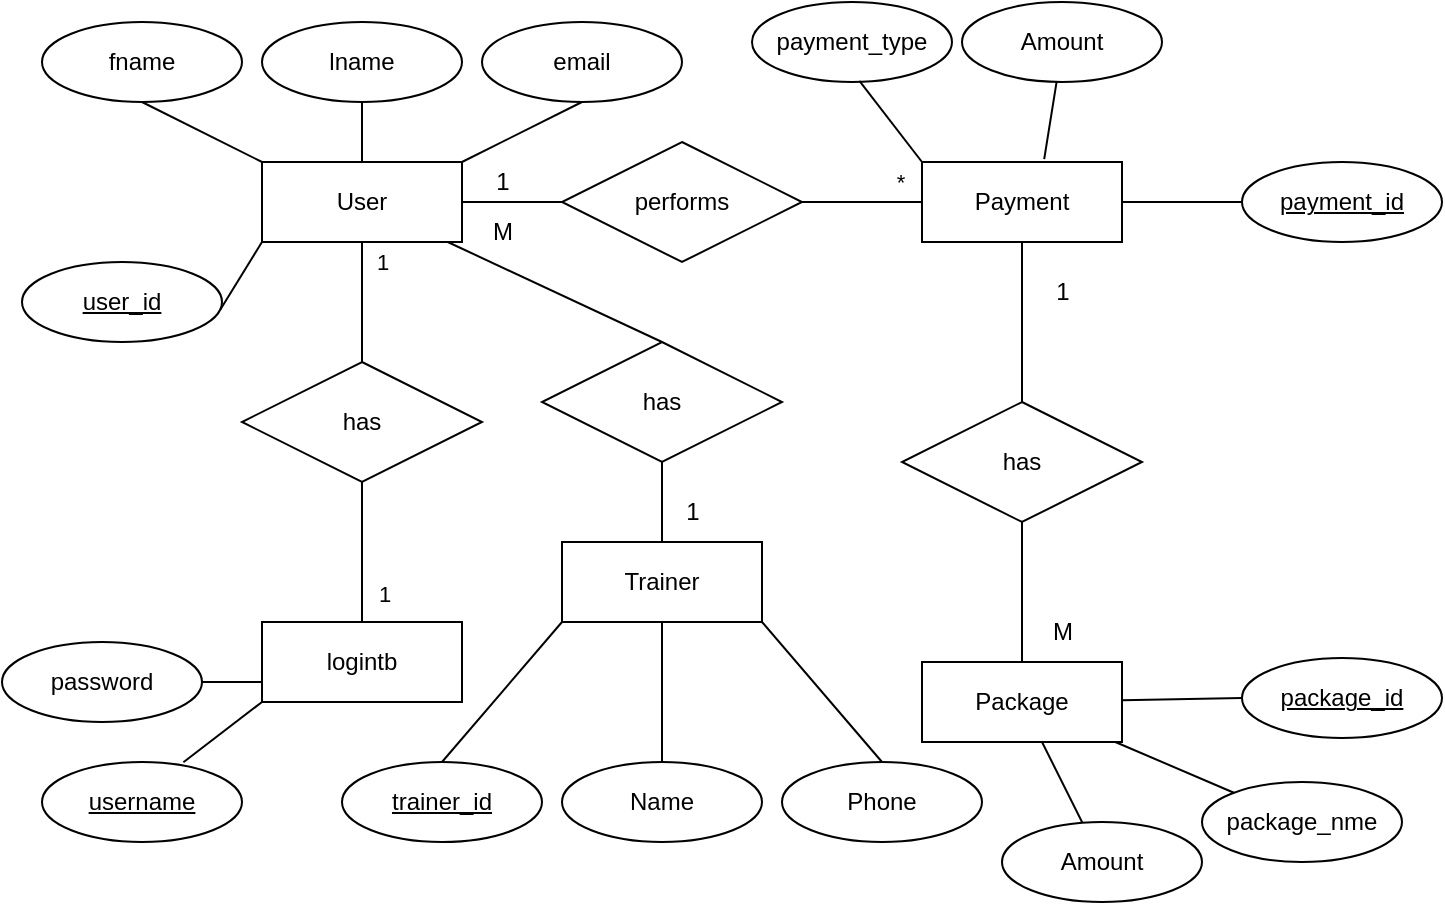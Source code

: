 <mxfile scale="1" border="0" pages="6">
    <diagram id="56g3Lw3BlPeuOiOeoODD" name="Entity Relation">
        <mxGraphModel dx="746" dy="611" grid="1" gridSize="10" guides="1" tooltips="1" connect="1" arrows="1" fold="1" page="1" pageScale="1" pageWidth="850" pageHeight="1100" math="0" shadow="0">
            <root>
                <mxCell id="k-uwrR_e88vc865Z0BzI-0"/>
                <mxCell id="k-uwrR_e88vc865Z0BzI-1" parent="k-uwrR_e88vc865Z0BzI-0"/>
                <mxCell id="k-uwrR_e88vc865Z0BzI-4" value="User" style="whiteSpace=wrap;html=1;align=center;" parent="k-uwrR_e88vc865Z0BzI-1" vertex="1">
                    <mxGeometry x="130" y="160" width="100" height="40" as="geometry"/>
                </mxCell>
                <mxCell id="k-uwrR_e88vc865Z0BzI-7" value="user_id" style="ellipse;whiteSpace=wrap;html=1;align=center;fontStyle=4;" parent="k-uwrR_e88vc865Z0BzI-1" vertex="1">
                    <mxGeometry x="10" y="210" width="100" height="40" as="geometry"/>
                </mxCell>
                <mxCell id="k-uwrR_e88vc865Z0BzI-11" value="" style="endArrow=none;html=1;rounded=0;exitX=0.992;exitY=0.594;exitDx=0;exitDy=0;exitPerimeter=0;entryX=0;entryY=1;entryDx=0;entryDy=0;" parent="k-uwrR_e88vc865Z0BzI-1" source="k-uwrR_e88vc865Z0BzI-7" target="k-uwrR_e88vc865Z0BzI-4" edge="1">
                    <mxGeometry relative="1" as="geometry">
                        <mxPoint x="200" y="250" as="sourcePoint"/>
                        <mxPoint x="360" y="250" as="targetPoint"/>
                    </mxGeometry>
                </mxCell>
                <mxCell id="k-uwrR_e88vc865Z0BzI-12" value="payment_type" style="ellipse;whiteSpace=wrap;html=1;align=center;" parent="k-uwrR_e88vc865Z0BzI-1" vertex="1">
                    <mxGeometry x="375" y="80" width="100" height="40" as="geometry"/>
                </mxCell>
                <mxCell id="k-uwrR_e88vc865Z0BzI-14" value="" style="endArrow=none;html=1;rounded=0;exitX=1;exitY=0.5;exitDx=0;exitDy=0;entryX=0;entryY=0.5;entryDx=0;entryDy=0;" parent="k-uwrR_e88vc865Z0BzI-1" source="k-uwrR_e88vc865Z0BzI-4" edge="1">
                    <mxGeometry relative="1" as="geometry">
                        <mxPoint x="350" y="150" as="sourcePoint"/>
                        <mxPoint x="280" y="180" as="targetPoint"/>
                    </mxGeometry>
                </mxCell>
                <mxCell id="k-uwrR_e88vc865Z0BzI-15" value="" style="endArrow=none;html=1;rounded=0;exitX=1;exitY=0.5;exitDx=0;exitDy=0;entryX=0;entryY=0.5;entryDx=0;entryDy=0;" parent="k-uwrR_e88vc865Z0BzI-1" edge="1">
                    <mxGeometry relative="1" as="geometry">
                        <mxPoint x="400" y="180" as="sourcePoint"/>
                        <mxPoint x="460" y="180" as="targetPoint"/>
                    </mxGeometry>
                </mxCell>
                <mxCell id="k-uwrR_e88vc865Z0BzI-17" value="*" style="edgeLabel;html=1;align=center;verticalAlign=middle;resizable=0;points=[];" parent="k-uwrR_e88vc865Z0BzI-15" connectable="0" vertex="1">
                    <mxGeometry x="0.608" y="2" relative="1" as="geometry">
                        <mxPoint x="1" y="-8" as="offset"/>
                    </mxGeometry>
                </mxCell>
                <mxCell id="k-uwrR_e88vc865Z0BzI-16" value="1" style="text;html=1;align=center;verticalAlign=middle;resizable=0;points=[];autosize=1;strokeColor=none;fillColor=none;" parent="k-uwrR_e88vc865Z0BzI-1" vertex="1">
                    <mxGeometry x="240" y="160" width="20" height="20" as="geometry"/>
                </mxCell>
                <mxCell id="k-uwrR_e88vc865Z0BzI-18" value="" style="endArrow=none;html=1;rounded=0;exitX=0;exitY=0;exitDx=0;exitDy=0;entryX=0.537;entryY=0.987;entryDx=0;entryDy=0;entryPerimeter=0;" parent="k-uwrR_e88vc865Z0BzI-1" target="k-uwrR_e88vc865Z0BzI-12" edge="1">
                    <mxGeometry relative="1" as="geometry">
                        <mxPoint x="460" y="160" as="sourcePoint"/>
                        <mxPoint x="410" y="160" as="targetPoint"/>
                    </mxGeometry>
                </mxCell>
                <mxCell id="k-uwrR_e88vc865Z0BzI-19" value="Amount" style="ellipse;whiteSpace=wrap;html=1;align=center;" parent="k-uwrR_e88vc865Z0BzI-1" vertex="1">
                    <mxGeometry x="480" y="80" width="100" height="40" as="geometry"/>
                </mxCell>
                <mxCell id="k-uwrR_e88vc865Z0BzI-20" value="" style="endArrow=none;html=1;rounded=0;exitX=0.473;exitY=0.999;exitDx=0;exitDy=0;exitPerimeter=0;entryX=0.611;entryY=-0.037;entryDx=0;entryDy=0;entryPerimeter=0;" parent="k-uwrR_e88vc865Z0BzI-1" source="k-uwrR_e88vc865Z0BzI-19" edge="1">
                    <mxGeometry relative="1" as="geometry">
                        <mxPoint x="430" y="160" as="sourcePoint"/>
                        <mxPoint x="521.1" y="158.52" as="targetPoint"/>
                    </mxGeometry>
                </mxCell>
                <mxCell id="PAhcb-xFaXzr4CnsOang-1" value="" style="endArrow=none;html=1;rounded=0;exitX=0.5;exitY=1;exitDx=0;exitDy=0;entryX=0.5;entryY=0;entryDx=0;entryDy=0;" parent="k-uwrR_e88vc865Z0BzI-1" source="k-uwrR_e88vc865Z0BzI-4" target="PAhcb-xFaXzr4CnsOang-0" edge="1">
                    <mxGeometry relative="1" as="geometry">
                        <mxPoint x="190" y="240" as="sourcePoint"/>
                        <mxPoint x="350" y="240" as="targetPoint"/>
                    </mxGeometry>
                </mxCell>
                <mxCell id="PAhcb-xFaXzr4CnsOang-4" value="1" style="edgeLabel;html=1;align=center;verticalAlign=middle;resizable=0;points=[];" parent="PAhcb-xFaXzr4CnsOang-1" vertex="1" connectable="0">
                    <mxGeometry x="-0.774" y="1" relative="1" as="geometry">
                        <mxPoint x="9" y="3" as="offset"/>
                    </mxGeometry>
                </mxCell>
                <mxCell id="PAhcb-xFaXzr4CnsOang-0" value="&lt;div&gt;has&lt;/div&gt;" style="shape=rhombus;perimeter=rhombusPerimeter;whiteSpace=wrap;html=1;align=center;" parent="k-uwrR_e88vc865Z0BzI-1" vertex="1">
                    <mxGeometry x="120" y="260" width="120" height="60" as="geometry"/>
                </mxCell>
                <mxCell id="PAhcb-xFaXzr4CnsOang-12" value="username" style="ellipse;whiteSpace=wrap;html=1;align=center;fontStyle=4;" parent="k-uwrR_e88vc865Z0BzI-1" vertex="1">
                    <mxGeometry x="20" y="460" width="100" height="40" as="geometry"/>
                </mxCell>
                <mxCell id="PAhcb-xFaXzr4CnsOang-17" value="" style="endArrow=none;html=1;rounded=0;exitX=0.707;exitY=0.003;exitDx=0;exitDy=0;exitPerimeter=0;entryX=0;entryY=1;entryDx=0;entryDy=0;" parent="k-uwrR_e88vc865Z0BzI-1" source="PAhcb-xFaXzr4CnsOang-12" target="PAhcb-xFaXzr4CnsOang-7" edge="1">
                    <mxGeometry relative="1" as="geometry">
                        <mxPoint x="210" y="400" as="sourcePoint"/>
                        <mxPoint x="370" y="400" as="targetPoint"/>
                    </mxGeometry>
                </mxCell>
                <mxCell id="PAhcb-xFaXzr4CnsOang-24" value="" style="endArrow=none;html=1;rounded=0;fontSize=12;exitX=1;exitY=0.5;exitDx=0;exitDy=0;entryX=0;entryY=0.75;entryDx=0;entryDy=0;" parent="k-uwrR_e88vc865Z0BzI-1" source="t_pcjlAjZNsoDo_vM7_q-0" target="PAhcb-xFaXzr4CnsOang-7" edge="1">
                    <mxGeometry relative="1" as="geometry">
                        <mxPoint x="100" y="420" as="sourcePoint"/>
                        <mxPoint x="240" y="410" as="targetPoint"/>
                    </mxGeometry>
                </mxCell>
                <mxCell id="PAhcb-xFaXzr4CnsOang-27" value="" style="endArrow=none;html=1;rounded=0;fontSize=12;exitX=0.5;exitY=1;exitDx=0;exitDy=0;" parent="k-uwrR_e88vc865Z0BzI-1" source="PAhcb-xFaXzr4CnsOang-0" edge="1">
                    <mxGeometry relative="1" as="geometry">
                        <mxPoint x="40" y="340" as="sourcePoint"/>
                        <mxPoint x="180" y="390" as="targetPoint"/>
                    </mxGeometry>
                </mxCell>
                <mxCell id="PAhcb-xFaXzr4CnsOang-7" value="logintb" style="whiteSpace=wrap;html=1;align=center;" parent="k-uwrR_e88vc865Z0BzI-1" vertex="1">
                    <mxGeometry x="130" y="390" width="100" height="40" as="geometry"/>
                </mxCell>
                <mxCell id="t_pcjlAjZNsoDo_vM7_q-0" value="password" style="ellipse;whiteSpace=wrap;html=1;align=center;" parent="k-uwrR_e88vc865Z0BzI-1" vertex="1">
                    <mxGeometry y="400" width="100" height="40" as="geometry"/>
                </mxCell>
                <mxCell id="E2KK69sfB91WIwf6R4-i-122" value="fname" style="ellipse;whiteSpace=wrap;html=1;align=center;" parent="k-uwrR_e88vc865Z0BzI-1" vertex="1">
                    <mxGeometry x="20" y="90" width="100" height="40" as="geometry"/>
                </mxCell>
                <mxCell id="E2KK69sfB91WIwf6R4-i-123" value="lname" style="ellipse;whiteSpace=wrap;html=1;align=center;" parent="k-uwrR_e88vc865Z0BzI-1" vertex="1">
                    <mxGeometry x="130" y="90" width="100" height="40" as="geometry"/>
                </mxCell>
                <mxCell id="E2KK69sfB91WIwf6R4-i-124" value="email" style="ellipse;whiteSpace=wrap;html=1;align=center;" parent="k-uwrR_e88vc865Z0BzI-1" vertex="1">
                    <mxGeometry x="240" y="90" width="100" height="40" as="geometry"/>
                </mxCell>
                <mxCell id="E2KK69sfB91WIwf6R4-i-125" value="" style="endArrow=none;html=1;rounded=0;exitX=0.5;exitY=1;exitDx=0;exitDy=0;entryX=0;entryY=0;entryDx=0;entryDy=0;" parent="k-uwrR_e88vc865Z0BzI-1" source="E2KK69sfB91WIwf6R4-i-122" target="k-uwrR_e88vc865Z0BzI-4" edge="1">
                    <mxGeometry relative="1" as="geometry">
                        <mxPoint x="119" y="154" as="sourcePoint"/>
                        <mxPoint x="140" y="170" as="targetPoint"/>
                    </mxGeometry>
                </mxCell>
                <mxCell id="E2KK69sfB91WIwf6R4-i-126" value="" style="endArrow=none;html=1;rounded=0;exitX=0.5;exitY=1;exitDx=0;exitDy=0;entryX=0.5;entryY=0;entryDx=0;entryDy=0;" parent="k-uwrR_e88vc865Z0BzI-1" source="E2KK69sfB91WIwf6R4-i-123" target="k-uwrR_e88vc865Z0BzI-4" edge="1">
                    <mxGeometry relative="1" as="geometry">
                        <mxPoint x="120" y="110" as="sourcePoint"/>
                        <mxPoint x="165" y="170" as="targetPoint"/>
                    </mxGeometry>
                </mxCell>
                <mxCell id="E2KK69sfB91WIwf6R4-i-127" value="" style="endArrow=none;html=1;rounded=0;exitX=0.5;exitY=1;exitDx=0;exitDy=0;entryX=1;entryY=0;entryDx=0;entryDy=0;" parent="k-uwrR_e88vc865Z0BzI-1" source="E2KK69sfB91WIwf6R4-i-124" target="k-uwrR_e88vc865Z0BzI-4" edge="1">
                    <mxGeometry relative="1" as="geometry">
                        <mxPoint x="220" y="100" as="sourcePoint"/>
                        <mxPoint x="190" y="170" as="targetPoint"/>
                    </mxGeometry>
                </mxCell>
                <mxCell id="E2KK69sfB91WIwf6R4-i-133" value="" style="endArrow=none;html=1;rounded=0;entryX=1;entryY=0.5;entryDx=0;entryDy=0;exitX=0;exitY=0.5;exitDx=0;exitDy=0;" parent="k-uwrR_e88vc865Z0BzI-1" edge="1">
                    <mxGeometry relative="1" as="geometry">
                        <mxPoint x="620" y="180" as="sourcePoint"/>
                        <mxPoint x="560" y="180" as="targetPoint"/>
                    </mxGeometry>
                </mxCell>
                <mxCell id="E2KK69sfB91WIwf6R4-i-165" value="&lt;div&gt;performs&lt;/div&gt;" style="shape=rhombus;perimeter=rhombusPerimeter;whiteSpace=wrap;html=1;align=center;" parent="k-uwrR_e88vc865Z0BzI-1" vertex="1">
                    <mxGeometry x="280" y="150" width="120" height="60" as="geometry"/>
                </mxCell>
                <mxCell id="E2KK69sfB91WIwf6R4-i-166" value="Payment" style="whiteSpace=wrap;html=1;align=center;" parent="k-uwrR_e88vc865Z0BzI-1" vertex="1">
                    <mxGeometry x="460" y="160" width="100" height="40" as="geometry"/>
                </mxCell>
                <mxCell id="E2KK69sfB91WIwf6R4-i-170" value="payment_id" style="ellipse;whiteSpace=wrap;html=1;align=center;fontStyle=4;" parent="k-uwrR_e88vc865Z0BzI-1" vertex="1">
                    <mxGeometry x="620" y="160" width="100" height="40" as="geometry"/>
                </mxCell>
                <mxCell id="QhEU1hud8z-8F4bAaB5m-0" value="has" style="shape=rhombus;perimeter=rhombusPerimeter;whiteSpace=wrap;html=1;align=center;" parent="k-uwrR_e88vc865Z0BzI-1" vertex="1">
                    <mxGeometry x="450" y="280" width="120" height="60" as="geometry"/>
                </mxCell>
                <mxCell id="QhEU1hud8z-8F4bAaB5m-2" value="" style="endArrow=none;html=1;rounded=0;entryX=0.5;entryY=1;entryDx=0;entryDy=0;" parent="k-uwrR_e88vc865Z0BzI-1" source="QhEU1hud8z-8F4bAaB5m-0" target="E2KK69sfB91WIwf6R4-i-166" edge="1">
                    <mxGeometry relative="1" as="geometry">
                        <mxPoint x="440" y="249.67" as="sourcePoint"/>
                        <mxPoint x="490" y="249.67" as="targetPoint"/>
                    </mxGeometry>
                </mxCell>
                <mxCell id="QhEU1hud8z-8F4bAaB5m-3" value="Package" style="whiteSpace=wrap;html=1;align=center;" parent="k-uwrR_e88vc865Z0BzI-1" vertex="1">
                    <mxGeometry x="460" y="410" width="100" height="40" as="geometry"/>
                </mxCell>
                <mxCell id="QhEU1hud8z-8F4bAaB5m-4" value="" style="endArrow=none;html=1;rounded=0;entryX=0.5;entryY=1;entryDx=0;entryDy=0;exitX=0.5;exitY=0;exitDx=0;exitDy=0;" parent="k-uwrR_e88vc865Z0BzI-1" source="QhEU1hud8z-8F4bAaB5m-3" target="QhEU1hud8z-8F4bAaB5m-0" edge="1">
                    <mxGeometry relative="1" as="geometry">
                        <mxPoint x="520" y="290" as="sourcePoint"/>
                        <mxPoint x="520" y="210" as="targetPoint"/>
                    </mxGeometry>
                </mxCell>
                <mxCell id="QhEU1hud8z-8F4bAaB5m-5" value="1" style="text;html=1;align=center;verticalAlign=middle;resizable=0;points=[];autosize=1;strokeColor=none;fillColor=none;" parent="k-uwrR_e88vc865Z0BzI-1" vertex="1">
                    <mxGeometry x="515" y="210" width="30" height="30" as="geometry"/>
                </mxCell>
                <mxCell id="QhEU1hud8z-8F4bAaB5m-6" value="M" style="text;html=1;align=center;verticalAlign=middle;resizable=0;points=[];autosize=1;strokeColor=none;fillColor=none;" parent="k-uwrR_e88vc865Z0BzI-1" vertex="1">
                    <mxGeometry x="515" y="380" width="30" height="30" as="geometry"/>
                </mxCell>
                <mxCell id="QhEU1hud8z-8F4bAaB5m-8" value="" style="endArrow=none;html=1;rounded=0;exitX=0;exitY=0.5;exitDx=0;exitDy=0;" parent="k-uwrR_e88vc865Z0BzI-1" target="QhEU1hud8z-8F4bAaB5m-3" edge="1">
                    <mxGeometry relative="1" as="geometry">
                        <mxPoint x="620" y="428" as="sourcePoint"/>
                        <mxPoint x="560" y="428" as="targetPoint"/>
                    </mxGeometry>
                </mxCell>
                <mxCell id="QhEU1hud8z-8F4bAaB5m-9" value="package_id" style="ellipse;whiteSpace=wrap;html=1;align=center;fontStyle=4;" parent="k-uwrR_e88vc865Z0BzI-1" vertex="1">
                    <mxGeometry x="620" y="408" width="100" height="40" as="geometry"/>
                </mxCell>
                <mxCell id="QhEU1hud8z-8F4bAaB5m-10" value="Amount" style="ellipse;whiteSpace=wrap;html=1;align=center;" parent="k-uwrR_e88vc865Z0BzI-1" vertex="1">
                    <mxGeometry x="500" y="490" width="100" height="40" as="geometry"/>
                </mxCell>
                <mxCell id="QhEU1hud8z-8F4bAaB5m-11" value="" style="endArrow=none;html=1;rounded=0;" parent="k-uwrR_e88vc865Z0BzI-1" source="QhEU1hud8z-8F4bAaB5m-10" target="QhEU1hud8z-8F4bAaB5m-3" edge="1">
                    <mxGeometry relative="1" as="geometry">
                        <mxPoint x="440" y="570" as="sourcePoint"/>
                        <mxPoint x="425" y="432" as="targetPoint"/>
                    </mxGeometry>
                </mxCell>
                <mxCell id="QhEU1hud8z-8F4bAaB5m-12" value="package_nme" style="ellipse;whiteSpace=wrap;html=1;align=center;" parent="k-uwrR_e88vc865Z0BzI-1" vertex="1">
                    <mxGeometry x="600" y="470" width="100" height="40" as="geometry"/>
                </mxCell>
                <mxCell id="QhEU1hud8z-8F4bAaB5m-13" value="" style="endArrow=none;html=1;rounded=0;" parent="k-uwrR_e88vc865Z0BzI-1" source="QhEU1hud8z-8F4bAaB5m-12" target="QhEU1hud8z-8F4bAaB5m-3" edge="1">
                    <mxGeometry relative="1" as="geometry">
                        <mxPoint x="695" y="650" as="sourcePoint"/>
                        <mxPoint x="715" y="510" as="targetPoint"/>
                    </mxGeometry>
                </mxCell>
                <mxCell id="QhEU1hud8z-8F4bAaB5m-14" value="Trainer" style="whiteSpace=wrap;html=1;align=center;" parent="k-uwrR_e88vc865Z0BzI-1" vertex="1">
                    <mxGeometry x="280" y="350" width="100" height="40" as="geometry"/>
                </mxCell>
                <mxCell id="QhEU1hud8z-8F4bAaB5m-15" value="&lt;div&gt;has&lt;/div&gt;" style="shape=rhombus;perimeter=rhombusPerimeter;whiteSpace=wrap;html=1;align=center;" parent="k-uwrR_e88vc865Z0BzI-1" vertex="1">
                    <mxGeometry x="270" y="250" width="120" height="60" as="geometry"/>
                </mxCell>
                <mxCell id="QhEU1hud8z-8F4bAaB5m-16" value="" style="endArrow=none;html=1;rounded=0;exitX=0.5;exitY=0;exitDx=0;exitDy=0;" parent="k-uwrR_e88vc865Z0BzI-1" source="QhEU1hud8z-8F4bAaB5m-15" target="k-uwrR_e88vc865Z0BzI-4" edge="1">
                    <mxGeometry relative="1" as="geometry">
                        <mxPoint x="119" y="244" as="sourcePoint"/>
                        <mxPoint x="140" y="210" as="targetPoint"/>
                    </mxGeometry>
                </mxCell>
                <mxCell id="QhEU1hud8z-8F4bAaB5m-17" value="" style="endArrow=none;html=1;rounded=0;exitX=0.5;exitY=0;exitDx=0;exitDy=0;entryX=0.5;entryY=1;entryDx=0;entryDy=0;" parent="k-uwrR_e88vc865Z0BzI-1" source="QhEU1hud8z-8F4bAaB5m-14" target="QhEU1hud8z-8F4bAaB5m-15" edge="1">
                    <mxGeometry relative="1" as="geometry">
                        <mxPoint x="90" y="190" as="sourcePoint"/>
                        <mxPoint x="140" y="190" as="targetPoint"/>
                    </mxGeometry>
                </mxCell>
                <mxCell id="QhEU1hud8z-8F4bAaB5m-18" value="trainer_id" style="ellipse;whiteSpace=wrap;html=1;align=center;fontStyle=4;" parent="k-uwrR_e88vc865Z0BzI-1" vertex="1">
                    <mxGeometry x="170" y="460" width="100" height="40" as="geometry"/>
                </mxCell>
                <mxCell id="QhEU1hud8z-8F4bAaB5m-19" value="Name" style="ellipse;whiteSpace=wrap;html=1;align=center;" parent="k-uwrR_e88vc865Z0BzI-1" vertex="1">
                    <mxGeometry x="280" y="460" width="100" height="40" as="geometry"/>
                </mxCell>
                <mxCell id="QhEU1hud8z-8F4bAaB5m-20" value="Phone" style="ellipse;whiteSpace=wrap;html=1;align=center;" parent="k-uwrR_e88vc865Z0BzI-1" vertex="1">
                    <mxGeometry x="390" y="460" width="100" height="40" as="geometry"/>
                </mxCell>
                <mxCell id="QhEU1hud8z-8F4bAaB5m-21" value="" style="endArrow=none;html=1;rounded=0;entryX=0.5;entryY=1;entryDx=0;entryDy=0;" parent="k-uwrR_e88vc865Z0BzI-1" source="QhEU1hud8z-8F4bAaB5m-19" target="QhEU1hud8z-8F4bAaB5m-14" edge="1">
                    <mxGeometry relative="1" as="geometry">
                        <mxPoint x="80" y="140" as="sourcePoint"/>
                        <mxPoint x="140" y="170" as="targetPoint"/>
                    </mxGeometry>
                </mxCell>
                <mxCell id="QhEU1hud8z-8F4bAaB5m-22" value="" style="endArrow=none;html=1;rounded=0;exitX=0.5;exitY=0;exitDx=0;exitDy=0;entryX=0;entryY=1;entryDx=0;entryDy=0;" parent="k-uwrR_e88vc865Z0BzI-1" source="QhEU1hud8z-8F4bAaB5m-18" target="QhEU1hud8z-8F4bAaB5m-14" edge="1">
                    <mxGeometry relative="1" as="geometry">
                        <mxPoint x="-208" y="161" as="sourcePoint"/>
                        <mxPoint x="-170" y="170" as="targetPoint"/>
                    </mxGeometry>
                </mxCell>
                <mxCell id="QhEU1hud8z-8F4bAaB5m-23" value="" style="endArrow=none;html=1;rounded=0;entryX=0.5;entryY=0;entryDx=0;entryDy=0;exitX=1;exitY=1;exitDx=0;exitDy=0;" parent="k-uwrR_e88vc865Z0BzI-1" source="QhEU1hud8z-8F4bAaB5m-14" target="QhEU1hud8z-8F4bAaB5m-20" edge="1">
                    <mxGeometry relative="1" as="geometry">
                        <mxPoint x="-200" y="235" as="sourcePoint"/>
                        <mxPoint x="-168" y="206" as="targetPoint"/>
                    </mxGeometry>
                </mxCell>
                <mxCell id="QhEU1hud8z-8F4bAaB5m-24" value="M" style="text;html=1;align=center;verticalAlign=middle;resizable=0;points=[];autosize=1;strokeColor=none;fillColor=none;" parent="k-uwrR_e88vc865Z0BzI-1" vertex="1">
                    <mxGeometry x="235" y="180" width="30" height="30" as="geometry"/>
                </mxCell>
                <mxCell id="QhEU1hud8z-8F4bAaB5m-25" value="1" style="text;html=1;align=center;verticalAlign=middle;resizable=0;points=[];autosize=1;strokeColor=none;fillColor=none;" parent="k-uwrR_e88vc865Z0BzI-1" vertex="1">
                    <mxGeometry x="330" y="320" width="30" height="30" as="geometry"/>
                </mxCell>
                <mxCell id="BUE1RNYM3YyIYQciZfo6-0" value="1" style="edgeLabel;html=1;align=center;verticalAlign=middle;resizable=0;points=[];" parent="k-uwrR_e88vc865Z0BzI-1" vertex="1" connectable="0">
                    <mxGeometry x="200" y="219.897" as="geometry">
                        <mxPoint x="-9" y="156" as="offset"/>
                    </mxGeometry>
                </mxCell>
            </root>
        </mxGraphModel>
    </diagram>
    <diagram name="Interface Diagram" id="cFLq2uApKBau_V9JLpCs">
        <mxGraphModel dx="746" dy="1711" grid="1" gridSize="10" guides="1" tooltips="1" connect="1" arrows="1" fold="1" page="1" pageScale="1" pageWidth="850" pageHeight="1100" math="0" shadow="0">
            <root>
                <mxCell id="0"/>
                <mxCell id="1" parent="0"/>
                <mxCell id="L8C8OwkMHu3gOwYG6eJQ-25" style="edgeStyle=orthogonalEdgeStyle;rounded=0;orthogonalLoop=1;jettySize=auto;html=1;exitX=0.5;exitY=1;exitDx=0;exitDy=0;startArrow=none;startFill=0;endArrow=classic;endFill=1;entryX=0.5;entryY=0;entryDx=0;entryDy=0;" parent="1" source="KAbba5m77iYcuR9RB0eC-3" target="m80vj4BDoQpkqYYjnTWO-10" edge="1">
                    <mxGeometry relative="1" as="geometry">
                        <mxPoint x="505.128" y="90" as="targetPoint"/>
                        <Array as="points">
                            <mxPoint x="510" y="46"/>
                            <mxPoint x="510" y="103"/>
                            <mxPoint x="150" y="103"/>
                        </Array>
                    </mxGeometry>
                </mxCell>
                <mxCell id="L8C8OwkMHu3gOwYG6eJQ-26" style="edgeStyle=orthogonalEdgeStyle;rounded=0;orthogonalLoop=1;jettySize=auto;html=1;exitX=0.5;exitY=1;exitDx=0;exitDy=0;entryX=0.5;entryY=0;entryDx=0;entryDy=0;startArrow=none;startFill=0;endArrow=classic;endFill=1;" parent="1" source="KAbba5m77iYcuR9RB0eC-3" target="ZCzy0AH6b-m-jGiemBwC-5" edge="1">
                    <mxGeometry relative="1" as="geometry">
                        <Array as="points">
                            <mxPoint x="510" y="46"/>
                            <mxPoint x="510" y="103"/>
                            <mxPoint x="740" y="103"/>
                        </Array>
                    </mxGeometry>
                </mxCell>
                <mxCell id="L8C8OwkMHu3gOwYG6eJQ-28" style="edgeStyle=orthogonalEdgeStyle;rounded=0;orthogonalLoop=1;jettySize=auto;html=1;entryX=0.5;entryY=0;entryDx=0;entryDy=0;startArrow=none;startFill=0;endArrow=classic;endFill=1;" parent="1" source="KAbba5m77iYcuR9RB0eC-3" target="m80vj4BDoQpkqYYjnTWO-6" edge="1">
                    <mxGeometry relative="1" as="geometry">
                        <Array as="points">
                            <mxPoint x="510" y="90"/>
                            <mxPoint x="510" y="90"/>
                        </Array>
                    </mxGeometry>
                </mxCell>
                <mxCell id="KAbba5m77iYcuR9RB0eC-3" value="0" style="swimlane;fontStyle=1;align=center;verticalAlign=top;childLayout=stackLayout;horizontal=1;startSize=26;horizontalStack=0;resizeParent=1;resizeParentMax=0;resizeLast=0;collapsible=1;marginBottom=0;" parent="1" vertex="1">
                    <mxGeometry x="430" y="-40" width="160" height="86" as="geometry"/>
                </mxCell>
                <mxCell id="KAbba5m77iYcuR9RB0eC-4" value="GitPass" style="text;strokeColor=none;fillColor=none;align=center;verticalAlign=top;spacingLeft=4;spacingRight=4;overflow=hidden;rotatable=0;points=[[0,0.5],[1,0.5]];portConstraint=eastwest;" parent="KAbba5m77iYcuR9RB0eC-3" vertex="1">
                    <mxGeometry y="26" width="160" height="26" as="geometry"/>
                </mxCell>
                <mxCell id="KAbba5m77iYcuR9RB0eC-5" value="" style="line;strokeWidth=1;fillColor=none;align=left;verticalAlign=middle;spacingTop=-1;spacingLeft=3;spacingRight=3;rotatable=0;labelPosition=right;points=[];portConstraint=eastwest;" parent="KAbba5m77iYcuR9RB0eC-3" vertex="1">
                    <mxGeometry y="52" width="160" height="8" as="geometry"/>
                </mxCell>
                <mxCell id="KAbba5m77iYcuR9RB0eC-6" value="1.1" style="text;strokeColor=none;fillColor=none;align=center;verticalAlign=top;spacingLeft=4;spacingRight=4;overflow=hidden;rotatable=0;points=[[0,0.5],[1,0.5]];portConstraint=eastwest;" parent="KAbba5m77iYcuR9RB0eC-3" vertex="1">
                    <mxGeometry y="60" width="160" height="26" as="geometry"/>
                </mxCell>
                <mxCell id="ZCzy0AH6b-m-jGiemBwC-5" value="3" style="swimlane;fontStyle=1;align=center;verticalAlign=top;childLayout=stackLayout;horizontal=1;startSize=26;horizontalStack=0;resizeParent=1;resizeParentMax=0;resizeLast=0;collapsible=1;marginBottom=0;" parent="1" vertex="1">
                    <mxGeometry x="660" y="160" width="160" height="86" as="geometry"/>
                </mxCell>
                <mxCell id="ZCzy0AH6b-m-jGiemBwC-6" value="Home Page" style="text;strokeColor=none;fillColor=none;align=center;verticalAlign=top;spacingLeft=4;spacingRight=4;overflow=hidden;rotatable=0;points=[[0,0.5],[1,0.5]];portConstraint=eastwest;" parent="ZCzy0AH6b-m-jGiemBwC-5" vertex="1">
                    <mxGeometry y="26" width="160" height="26" as="geometry"/>
                </mxCell>
                <mxCell id="ZCzy0AH6b-m-jGiemBwC-7" value="" style="line;strokeWidth=1;fillColor=none;align=left;verticalAlign=middle;spacingTop=-1;spacingLeft=3;spacingRight=3;rotatable=0;labelPosition=right;points=[];portConstraint=eastwest;" parent="ZCzy0AH6b-m-jGiemBwC-5" vertex="1">
                    <mxGeometry y="52" width="160" height="8" as="geometry"/>
                </mxCell>
                <mxCell id="ZCzy0AH6b-m-jGiemBwC-8" value="1.1.3    " style="text;strokeColor=none;fillColor=none;align=center;verticalAlign=top;spacingLeft=4;spacingRight=4;overflow=hidden;rotatable=0;points=[[0,0.5],[1,0.5]];portConstraint=eastwest;" parent="ZCzy0AH6b-m-jGiemBwC-5" vertex="1">
                    <mxGeometry y="60" width="160" height="26" as="geometry"/>
                </mxCell>
                <mxCell id="m80vj4BDoQpkqYYjnTWO-6" value="2" style="swimlane;fontStyle=1;align=center;verticalAlign=top;childLayout=stackLayout;horizontal=1;startSize=26;horizontalStack=0;resizeParent=1;resizeParentMax=0;resizeLast=0;collapsible=1;marginBottom=0;" parent="1" vertex="1">
                    <mxGeometry x="430" y="160" width="160" height="86" as="geometry"/>
                </mxCell>
                <mxCell id="m80vj4BDoQpkqYYjnTWO-7" value="Dashboard" style="text;strokeColor=none;fillColor=none;align=center;verticalAlign=top;spacingLeft=4;spacingRight=4;overflow=hidden;rotatable=0;points=[[0,0.5],[1,0.5]];portConstraint=eastwest;" parent="m80vj4BDoQpkqYYjnTWO-6" vertex="1">
                    <mxGeometry y="26" width="160" height="26" as="geometry"/>
                </mxCell>
                <mxCell id="m80vj4BDoQpkqYYjnTWO-8" value="" style="line;strokeWidth=1;fillColor=none;align=left;verticalAlign=middle;spacingTop=-1;spacingLeft=3;spacingRight=3;rotatable=0;labelPosition=right;points=[];portConstraint=eastwest;" parent="m80vj4BDoQpkqYYjnTWO-6" vertex="1">
                    <mxGeometry y="52" width="160" height="8" as="geometry"/>
                </mxCell>
                <mxCell id="m80vj4BDoQpkqYYjnTWO-9" value="1.1.2" style="text;strokeColor=none;fillColor=none;align=center;verticalAlign=top;spacingLeft=4;spacingRight=4;overflow=hidden;rotatable=0;points=[[0,0.5],[1,0.5]];portConstraint=eastwest;" parent="m80vj4BDoQpkqYYjnTWO-6" vertex="1">
                    <mxGeometry y="60" width="160" height="26" as="geometry"/>
                </mxCell>
                <mxCell id="m80vj4BDoQpkqYYjnTWO-10" value="1" style="swimlane;fontStyle=1;align=center;verticalAlign=top;childLayout=stackLayout;horizontal=1;startSize=26;horizontalStack=0;resizeParent=1;resizeParentMax=0;resizeLast=0;collapsible=1;marginBottom=0;" parent="1" vertex="1">
                    <mxGeometry x="189.92" y="160" width="160" height="86" as="geometry"/>
                </mxCell>
                <mxCell id="m80vj4BDoQpkqYYjnTWO-11" value="Navbar" style="text;strokeColor=none;fillColor=none;align=center;verticalAlign=top;spacingLeft=4;spacingRight=4;overflow=hidden;rotatable=0;points=[[0,0.5],[1,0.5]];portConstraint=eastwest;" parent="m80vj4BDoQpkqYYjnTWO-10" vertex="1">
                    <mxGeometry y="26" width="160" height="26" as="geometry"/>
                </mxCell>
                <mxCell id="m80vj4BDoQpkqYYjnTWO-12" value="" style="line;strokeWidth=1;fillColor=none;align=left;verticalAlign=middle;spacingTop=-1;spacingLeft=3;spacingRight=3;rotatable=0;labelPosition=right;points=[];portConstraint=eastwest;" parent="m80vj4BDoQpkqYYjnTWO-10" vertex="1">
                    <mxGeometry y="52" width="160" height="8" as="geometry"/>
                </mxCell>
                <mxCell id="m80vj4BDoQpkqYYjnTWO-13" value="1.1.1" style="text;strokeColor=none;fillColor=none;align=center;verticalAlign=top;spacingLeft=4;spacingRight=4;overflow=hidden;rotatable=0;points=[[0,0.5],[1,0.5]];portConstraint=eastwest;" parent="m80vj4BDoQpkqYYjnTWO-10" vertex="1">
                    <mxGeometry y="60" width="160" height="26" as="geometry"/>
                </mxCell>
                <mxCell id="1bP-vwLybAldwOTBEqNw-1" value="1.1" style="swimlane;fontStyle=1;align=center;verticalAlign=top;childLayout=stackLayout;horizontal=1;startSize=26;horizontalStack=0;resizeParent=1;resizeParentMax=0;resizeLast=0;collapsible=1;marginBottom=0;" parent="1" vertex="1">
                    <mxGeometry x="189.92" y="276" width="160" height="86" as="geometry"/>
                </mxCell>
                <mxCell id="1bP-vwLybAldwOTBEqNw-2" value="Homepage" style="text;strokeColor=none;fillColor=none;align=center;verticalAlign=top;spacingLeft=4;spacingRight=4;overflow=hidden;rotatable=0;points=[[0,0.5],[1,0.5]];portConstraint=eastwest;" parent="1bP-vwLybAldwOTBEqNw-1" vertex="1">
                    <mxGeometry y="26" width="160" height="26" as="geometry"/>
                </mxCell>
                <mxCell id="1bP-vwLybAldwOTBEqNw-3" value="" style="line;strokeWidth=1;fillColor=none;align=left;verticalAlign=middle;spacingTop=-1;spacingLeft=3;spacingRight=3;rotatable=0;labelPosition=right;points=[];portConstraint=eastwest;" parent="1bP-vwLybAldwOTBEqNw-1" vertex="1">
                    <mxGeometry y="52" width="160" height="8" as="geometry"/>
                </mxCell>
                <mxCell id="1bP-vwLybAldwOTBEqNw-4" value="1.1.1.1" style="text;strokeColor=none;fillColor=none;align=center;verticalAlign=top;spacingLeft=4;spacingRight=4;overflow=hidden;rotatable=0;points=[[0,0.5],[1,0.5]];portConstraint=eastwest;" parent="1bP-vwLybAldwOTBEqNw-1" vertex="1">
                    <mxGeometry y="60" width="160" height="26" as="geometry"/>
                </mxCell>
                <mxCell id="1bP-vwLybAldwOTBEqNw-5" value="1.2" style="swimlane;fontStyle=1;align=center;verticalAlign=top;childLayout=stackLayout;horizontal=1;startSize=26;horizontalStack=0;resizeParent=1;resizeParentMax=0;resizeLast=0;collapsible=1;marginBottom=0;" parent="1" vertex="1">
                    <mxGeometry x="189.92" y="396" width="160" height="86" as="geometry"/>
                </mxCell>
                <mxCell id="1bP-vwLybAldwOTBEqNw-6" value="Logout" style="text;strokeColor=none;fillColor=none;align=center;verticalAlign=top;spacingLeft=4;spacingRight=4;overflow=hidden;rotatable=0;points=[[0,0.5],[1,0.5]];portConstraint=eastwest;" parent="1bP-vwLybAldwOTBEqNw-5" vertex="1">
                    <mxGeometry y="26" width="160" height="26" as="geometry"/>
                </mxCell>
                <mxCell id="1bP-vwLybAldwOTBEqNw-7" value="" style="line;strokeWidth=1;fillColor=none;align=left;verticalAlign=middle;spacingTop=-1;spacingLeft=3;spacingRight=3;rotatable=0;labelPosition=right;points=[];portConstraint=eastwest;" parent="1bP-vwLybAldwOTBEqNw-5" vertex="1">
                    <mxGeometry y="52" width="160" height="8" as="geometry"/>
                </mxCell>
                <mxCell id="1bP-vwLybAldwOTBEqNw-8" value="1.1.1.2" style="text;strokeColor=none;fillColor=none;align=center;verticalAlign=top;spacingLeft=4;spacingRight=4;overflow=hidden;rotatable=0;points=[[0,0.5],[1,0.5]];portConstraint=eastwest;" parent="1bP-vwLybAldwOTBEqNw-5" vertex="1">
                    <mxGeometry y="60" width="160" height="26" as="geometry"/>
                </mxCell>
                <mxCell id="1bP-vwLybAldwOTBEqNw-14" value="2.2" style="swimlane;fontStyle=1;align=center;verticalAlign=top;childLayout=stackLayout;horizontal=1;startSize=26;horizontalStack=0;resizeParent=1;resizeParentMax=0;resizeLast=0;collapsible=1;marginBottom=0;" parent="1" vertex="1">
                    <mxGeometry x="430" y="400" width="160" height="86" as="geometry"/>
                </mxCell>
                <mxCell id="1bP-vwLybAldwOTBEqNw-15" value="Delete Entry" style="text;strokeColor=none;fillColor=none;align=center;verticalAlign=top;spacingLeft=4;spacingRight=4;overflow=hidden;rotatable=0;points=[[0,0.5],[1,0.5]];portConstraint=eastwest;" parent="1bP-vwLybAldwOTBEqNw-14" vertex="1">
                    <mxGeometry y="26" width="160" height="26" as="geometry"/>
                </mxCell>
                <mxCell id="1bP-vwLybAldwOTBEqNw-16" value="" style="line;strokeWidth=1;fillColor=none;align=left;verticalAlign=middle;spacingTop=-1;spacingLeft=3;spacingRight=3;rotatable=0;labelPosition=right;points=[];portConstraint=eastwest;" parent="1bP-vwLybAldwOTBEqNw-14" vertex="1">
                    <mxGeometry y="52" width="160" height="8" as="geometry"/>
                </mxCell>
                <mxCell id="1bP-vwLybAldwOTBEqNw-17" value="1.1.2.2" style="text;strokeColor=none;fillColor=none;align=center;verticalAlign=top;spacingLeft=4;spacingRight=4;overflow=hidden;rotatable=0;points=[[0,0.5],[1,0.5]];portConstraint=eastwest;" parent="1bP-vwLybAldwOTBEqNw-14" vertex="1">
                    <mxGeometry y="60" width="160" height="26" as="geometry"/>
                </mxCell>
                <mxCell id="1bP-vwLybAldwOTBEqNw-24" value="2.4" style="swimlane;fontStyle=1;align=center;verticalAlign=top;childLayout=stackLayout;horizontal=1;startSize=26;horizontalStack=0;resizeParent=1;resizeParentMax=0;resizeLast=0;collapsible=1;marginBottom=0;" parent="1" vertex="1">
                    <mxGeometry x="430" y="520" width="160" height="86" as="geometry"/>
                </mxCell>
                <mxCell id="1bP-vwLybAldwOTBEqNw-25" value="Edit Entry" style="text;strokeColor=none;fillColor=none;align=center;verticalAlign=top;spacingLeft=4;spacingRight=4;overflow=hidden;rotatable=0;points=[[0,0.5],[1,0.5]];portConstraint=eastwest;" parent="1bP-vwLybAldwOTBEqNw-24" vertex="1">
                    <mxGeometry y="26" width="160" height="26" as="geometry"/>
                </mxCell>
                <mxCell id="1bP-vwLybAldwOTBEqNw-26" value="" style="line;strokeWidth=1;fillColor=none;align=left;verticalAlign=middle;spacingTop=-1;spacingLeft=3;spacingRight=3;rotatable=0;labelPosition=right;points=[];portConstraint=eastwest;" parent="1bP-vwLybAldwOTBEqNw-24" vertex="1">
                    <mxGeometry y="52" width="160" height="8" as="geometry"/>
                </mxCell>
                <mxCell id="1bP-vwLybAldwOTBEqNw-27" value="1.1.2.3" style="text;strokeColor=none;fillColor=none;align=center;verticalAlign=top;spacingLeft=4;spacingRight=4;overflow=hidden;rotatable=0;points=[[0,0.5],[1,0.5]];portConstraint=eastwest;" parent="1bP-vwLybAldwOTBEqNw-24" vertex="1">
                    <mxGeometry y="60" width="160" height="26" as="geometry"/>
                </mxCell>
                <mxCell id="1bP-vwLybAldwOTBEqNw-28" value="2.1" style="swimlane;fontStyle=1;align=center;verticalAlign=top;childLayout=stackLayout;horizontal=1;startSize=26;horizontalStack=0;resizeParent=1;resizeParentMax=0;resizeLast=0;collapsible=1;marginBottom=0;" parent="1" vertex="1">
                    <mxGeometry x="430" y="280" width="160" height="86" as="geometry"/>
                </mxCell>
                <mxCell id="1bP-vwLybAldwOTBEqNw-29" value="Add Entry" style="text;strokeColor=none;fillColor=none;align=center;verticalAlign=top;spacingLeft=4;spacingRight=4;overflow=hidden;rotatable=0;points=[[0,0.5],[1,0.5]];portConstraint=eastwest;" parent="1bP-vwLybAldwOTBEqNw-28" vertex="1">
                    <mxGeometry y="26" width="160" height="26" as="geometry"/>
                </mxCell>
                <mxCell id="1bP-vwLybAldwOTBEqNw-30" value="" style="line;strokeWidth=1;fillColor=none;align=left;verticalAlign=middle;spacingTop=-1;spacingLeft=3;spacingRight=3;rotatable=0;labelPosition=right;points=[];portConstraint=eastwest;" parent="1bP-vwLybAldwOTBEqNw-28" vertex="1">
                    <mxGeometry y="52" width="160" height="8" as="geometry"/>
                </mxCell>
                <mxCell id="1bP-vwLybAldwOTBEqNw-31" value="1.1.2.1" style="text;strokeColor=none;fillColor=none;align=center;verticalAlign=top;spacingLeft=4;spacingRight=4;overflow=hidden;rotatable=0;points=[[0,0.5],[1,0.5]];portConstraint=eastwest;" parent="1bP-vwLybAldwOTBEqNw-28" vertex="1">
                    <mxGeometry y="60" width="160" height="26" as="geometry"/>
                </mxCell>
                <mxCell id="1bP-vwLybAldwOTBEqNw-32" value="3.1" style="swimlane;fontStyle=1;align=center;verticalAlign=top;childLayout=stackLayout;horizontal=1;startSize=26;horizontalStack=0;resizeParent=1;resizeParentMax=0;resizeLast=0;collapsible=1;marginBottom=0;" parent="1" vertex="1">
                    <mxGeometry x="661" y="280" width="160" height="86" as="geometry"/>
                </mxCell>
                <mxCell id="1bP-vwLybAldwOTBEqNw-33" value="Login &#10;" style="text;strokeColor=none;fillColor=none;align=center;verticalAlign=top;spacingLeft=4;spacingRight=4;overflow=hidden;rotatable=0;points=[[0,0.5],[1,0.5]];portConstraint=eastwest;" parent="1bP-vwLybAldwOTBEqNw-32" vertex="1">
                    <mxGeometry y="26" width="160" height="26" as="geometry"/>
                </mxCell>
                <mxCell id="1bP-vwLybAldwOTBEqNw-34" value="" style="line;strokeWidth=1;fillColor=none;align=left;verticalAlign=middle;spacingTop=-1;spacingLeft=3;spacingRight=3;rotatable=0;labelPosition=right;points=[];portConstraint=eastwest;" parent="1bP-vwLybAldwOTBEqNw-32" vertex="1">
                    <mxGeometry y="52" width="160" height="8" as="geometry"/>
                </mxCell>
                <mxCell id="1bP-vwLybAldwOTBEqNw-35" value="1.1.3 .1" style="text;strokeColor=none;fillColor=none;align=center;verticalAlign=top;spacingLeft=4;spacingRight=4;overflow=hidden;rotatable=0;points=[[0,0.5],[1,0.5]];portConstraint=eastwest;" parent="1bP-vwLybAldwOTBEqNw-32" vertex="1">
                    <mxGeometry y="60" width="160" height="26" as="geometry"/>
                </mxCell>
                <mxCell id="1bP-vwLybAldwOTBEqNw-36" value="3.2" style="swimlane;fontStyle=1;align=center;verticalAlign=top;childLayout=stackLayout;horizontal=1;startSize=26;horizontalStack=0;resizeParent=1;resizeParentMax=0;resizeLast=0;collapsible=1;marginBottom=0;" parent="1" vertex="1">
                    <mxGeometry x="661" y="402" width="160" height="86" as="geometry"/>
                </mxCell>
                <mxCell id="1bP-vwLybAldwOTBEqNw-37" value="Register" style="text;strokeColor=none;fillColor=none;align=center;verticalAlign=top;spacingLeft=4;spacingRight=4;overflow=hidden;rotatable=0;points=[[0,0.5],[1,0.5]];portConstraint=eastwest;" parent="1bP-vwLybAldwOTBEqNw-36" vertex="1">
                    <mxGeometry y="26" width="160" height="26" as="geometry"/>
                </mxCell>
                <mxCell id="1bP-vwLybAldwOTBEqNw-38" value="" style="line;strokeWidth=1;fillColor=none;align=left;verticalAlign=middle;spacingTop=-1;spacingLeft=3;spacingRight=3;rotatable=0;labelPosition=right;points=[];portConstraint=eastwest;" parent="1bP-vwLybAldwOTBEqNw-36" vertex="1">
                    <mxGeometry y="52" width="160" height="8" as="geometry"/>
                </mxCell>
                <mxCell id="1bP-vwLybAldwOTBEqNw-39" value="1.1.3.2" style="text;strokeColor=none;fillColor=none;align=center;verticalAlign=top;spacingLeft=4;spacingRight=4;overflow=hidden;rotatable=0;points=[[0,0.5],[1,0.5]];portConstraint=eastwest;" parent="1bP-vwLybAldwOTBEqNw-36" vertex="1">
                    <mxGeometry y="60" width="160" height="26" as="geometry"/>
                </mxCell>
                <mxCell id="1bP-vwLybAldwOTBEqNw-48" value="2.5" style="swimlane;fontStyle=1;align=center;verticalAlign=top;childLayout=stackLayout;horizontal=1;startSize=26;horizontalStack=0;resizeParent=1;resizeParentMax=0;resizeLast=0;collapsible=1;marginBottom=0;" parent="1" vertex="1">
                    <mxGeometry x="430" y="640" width="160" height="86" as="geometry"/>
                </mxCell>
                <mxCell id="1bP-vwLybAldwOTBEqNw-49" value="Favorite Entry" style="text;strokeColor=none;fillColor=none;align=center;verticalAlign=top;spacingLeft=4;spacingRight=4;overflow=hidden;rotatable=0;points=[[0,0.5],[1,0.5]];portConstraint=eastwest;" parent="1bP-vwLybAldwOTBEqNw-48" vertex="1">
                    <mxGeometry y="26" width="160" height="26" as="geometry"/>
                </mxCell>
                <mxCell id="1bP-vwLybAldwOTBEqNw-50" value="" style="line;strokeWidth=1;fillColor=none;align=left;verticalAlign=middle;spacingTop=-1;spacingLeft=3;spacingRight=3;rotatable=0;labelPosition=right;points=[];portConstraint=eastwest;" parent="1bP-vwLybAldwOTBEqNw-48" vertex="1">
                    <mxGeometry y="52" width="160" height="8" as="geometry"/>
                </mxCell>
                <mxCell id="1bP-vwLybAldwOTBEqNw-51" value="1.1.2.4" style="text;strokeColor=none;fillColor=none;align=center;verticalAlign=top;spacingLeft=4;spacingRight=4;overflow=hidden;rotatable=0;points=[[0,0.5],[1,0.5]];portConstraint=eastwest;" parent="1bP-vwLybAldwOTBEqNw-48" vertex="1">
                    <mxGeometry y="60" width="160" height="26" as="geometry"/>
                </mxCell>
                <mxCell id="1bP-vwLybAldwOTBEqNw-52" value="2.6" style="swimlane;fontStyle=1;align=center;verticalAlign=top;childLayout=stackLayout;horizontal=1;startSize=26;horizontalStack=0;resizeParent=1;resizeParentMax=0;resizeLast=0;collapsible=1;marginBottom=0;" parent="1" vertex="1">
                    <mxGeometry x="430" y="760" width="160" height="86" as="geometry"/>
                </mxCell>
                <mxCell id="1bP-vwLybAldwOTBEqNw-53" value="List of Entries" style="text;strokeColor=none;fillColor=none;align=center;verticalAlign=top;spacingLeft=4;spacingRight=4;overflow=hidden;rotatable=0;points=[[0,0.5],[1,0.5]];portConstraint=eastwest;" parent="1bP-vwLybAldwOTBEqNw-52" vertex="1">
                    <mxGeometry y="26" width="160" height="26" as="geometry"/>
                </mxCell>
                <mxCell id="1bP-vwLybAldwOTBEqNw-54" value="" style="line;strokeWidth=1;fillColor=none;align=left;verticalAlign=middle;spacingTop=-1;spacingLeft=3;spacingRight=3;rotatable=0;labelPosition=right;points=[];portConstraint=eastwest;" parent="1bP-vwLybAldwOTBEqNw-52" vertex="1">
                    <mxGeometry y="52" width="160" height="8" as="geometry"/>
                </mxCell>
                <mxCell id="1bP-vwLybAldwOTBEqNw-55" value="1.1.2.5" style="text;strokeColor=none;fillColor=none;align=center;verticalAlign=top;spacingLeft=4;spacingRight=4;overflow=hidden;rotatable=0;points=[[0,0.5],[1,0.5]];portConstraint=eastwest;" parent="1bP-vwLybAldwOTBEqNw-52" vertex="1">
                    <mxGeometry y="60" width="160" height="26" as="geometry"/>
                </mxCell>
                <mxCell id="L8C8OwkMHu3gOwYG6eJQ-2" value="3.4" style="swimlane;fontStyle=1;align=center;verticalAlign=top;childLayout=stackLayout;horizontal=1;startSize=26;horizontalStack=0;resizeParent=1;resizeParentMax=0;resizeLast=0;collapsible=1;marginBottom=0;" parent="1" vertex="1">
                    <mxGeometry x="660" y="630" width="160" height="90" as="geometry"/>
                </mxCell>
                <mxCell id="L8C8OwkMHu3gOwYG6eJQ-3" value="Features" style="text;strokeColor=none;fillColor=none;align=center;verticalAlign=top;spacingLeft=4;spacingRight=4;overflow=hidden;rotatable=0;points=[[0,0.5],[1,0.5]];portConstraint=eastwest;" parent="L8C8OwkMHu3gOwYG6eJQ-2" vertex="1">
                    <mxGeometry y="26" width="160" height="26" as="geometry"/>
                </mxCell>
                <mxCell id="L8C8OwkMHu3gOwYG6eJQ-4" value="" style="line;strokeWidth=1;fillColor=none;align=left;verticalAlign=middle;spacingTop=-1;spacingLeft=3;spacingRight=3;rotatable=0;labelPosition=right;points=[];portConstraint=eastwest;" parent="L8C8OwkMHu3gOwYG6eJQ-2" vertex="1">
                    <mxGeometry y="52" width="160" height="12" as="geometry"/>
                </mxCell>
                <mxCell id="L8C8OwkMHu3gOwYG6eJQ-5" value="1.1.3.4" style="text;strokeColor=none;fillColor=none;align=center;verticalAlign=top;spacingLeft=4;spacingRight=4;overflow=hidden;rotatable=0;points=[[0,0.5],[1,0.5]];portConstraint=eastwest;" parent="L8C8OwkMHu3gOwYG6eJQ-2" vertex="1">
                    <mxGeometry y="64" width="160" height="26" as="geometry"/>
                </mxCell>
                <mxCell id="L8C8OwkMHu3gOwYG6eJQ-11" style="edgeStyle=orthogonalEdgeStyle;rounded=0;orthogonalLoop=1;jettySize=auto;html=1;exitX=0;exitY=0.5;exitDx=0;exitDy=0;entryX=0;entryY=0.5;entryDx=0;entryDy=0;startArrow=none;startFill=0;endArrow=classic;endFill=1;" parent="1" source="m80vj4BDoQpkqYYjnTWO-11" target="1bP-vwLybAldwOTBEqNw-2" edge="1">
                    <mxGeometry relative="1" as="geometry"/>
                </mxCell>
                <mxCell id="L8C8OwkMHu3gOwYG6eJQ-12" style="edgeStyle=orthogonalEdgeStyle;rounded=0;orthogonalLoop=1;jettySize=auto;html=1;exitX=0;exitY=0.5;exitDx=0;exitDy=0;entryX=0;entryY=0.5;entryDx=0;entryDy=0;startArrow=none;startFill=0;endArrow=classic;endFill=1;" parent="1" source="m80vj4BDoQpkqYYjnTWO-11" target="1bP-vwLybAldwOTBEqNw-6" edge="1">
                    <mxGeometry relative="1" as="geometry"/>
                </mxCell>
                <mxCell id="L8C8OwkMHu3gOwYG6eJQ-14" style="edgeStyle=orthogonalEdgeStyle;rounded=0;orthogonalLoop=1;jettySize=auto;html=1;exitX=0;exitY=0.5;exitDx=0;exitDy=0;entryX=0;entryY=0.5;entryDx=0;entryDy=0;startArrow=none;startFill=0;endArrow=classic;endFill=1;" parent="1" source="m80vj4BDoQpkqYYjnTWO-7" target="1bP-vwLybAldwOTBEqNw-29" edge="1">
                    <mxGeometry relative="1" as="geometry"/>
                </mxCell>
                <mxCell id="L8C8OwkMHu3gOwYG6eJQ-15" style="edgeStyle=orthogonalEdgeStyle;rounded=0;orthogonalLoop=1;jettySize=auto;html=1;exitX=0;exitY=0.5;exitDx=0;exitDy=0;entryX=0;entryY=0.5;entryDx=0;entryDy=0;startArrow=none;startFill=0;endArrow=classic;endFill=1;" parent="1" source="m80vj4BDoQpkqYYjnTWO-7" target="1bP-vwLybAldwOTBEqNw-15" edge="1">
                    <mxGeometry relative="1" as="geometry"/>
                </mxCell>
                <mxCell id="L8C8OwkMHu3gOwYG6eJQ-16" style="edgeStyle=orthogonalEdgeStyle;rounded=0;orthogonalLoop=1;jettySize=auto;html=1;exitX=0;exitY=0.5;exitDx=0;exitDy=0;entryX=0;entryY=0.5;entryDx=0;entryDy=0;startArrow=none;startFill=0;endArrow=classic;endFill=1;" parent="1" source="m80vj4BDoQpkqYYjnTWO-7" target="1bP-vwLybAldwOTBEqNw-25" edge="1">
                    <mxGeometry relative="1" as="geometry"/>
                </mxCell>
                <mxCell id="L8C8OwkMHu3gOwYG6eJQ-17" style="edgeStyle=orthogonalEdgeStyle;rounded=0;orthogonalLoop=1;jettySize=auto;html=1;exitX=0;exitY=0.5;exitDx=0;exitDy=0;entryX=0;entryY=0.5;entryDx=0;entryDy=0;startArrow=none;startFill=0;endArrow=classic;endFill=1;" parent="1" source="m80vj4BDoQpkqYYjnTWO-7" target="1bP-vwLybAldwOTBEqNw-49" edge="1">
                    <mxGeometry relative="1" as="geometry"/>
                </mxCell>
                <mxCell id="L8C8OwkMHu3gOwYG6eJQ-18" style="edgeStyle=orthogonalEdgeStyle;rounded=0;orthogonalLoop=1;jettySize=auto;html=1;exitX=0;exitY=0.5;exitDx=0;exitDy=0;entryX=0;entryY=0.5;entryDx=0;entryDy=0;startArrow=none;startFill=0;endArrow=classic;endFill=1;" parent="1" source="m80vj4BDoQpkqYYjnTWO-7" target="1bP-vwLybAldwOTBEqNw-53" edge="1">
                    <mxGeometry relative="1" as="geometry"/>
                </mxCell>
                <mxCell id="L8C8OwkMHu3gOwYG6eJQ-19" style="edgeStyle=orthogonalEdgeStyle;rounded=0;orthogonalLoop=1;jettySize=auto;html=1;exitX=0;exitY=0.5;exitDx=0;exitDy=0;entryX=0;entryY=0.5;entryDx=0;entryDy=0;startArrow=none;startFill=0;endArrow=classic;endFill=1;" parent="1" source="ZCzy0AH6b-m-jGiemBwC-6" target="1bP-vwLybAldwOTBEqNw-33" edge="1">
                    <mxGeometry relative="1" as="geometry"/>
                </mxCell>
                <mxCell id="L8C8OwkMHu3gOwYG6eJQ-20" style="edgeStyle=orthogonalEdgeStyle;rounded=0;orthogonalLoop=1;jettySize=auto;html=1;exitX=0;exitY=0.5;exitDx=0;exitDy=0;entryX=0;entryY=0.5;entryDx=0;entryDy=0;startArrow=none;startFill=0;endArrow=classic;endFill=1;" parent="1" source="ZCzy0AH6b-m-jGiemBwC-6" target="1bP-vwLybAldwOTBEqNw-37" edge="1">
                    <mxGeometry relative="1" as="geometry"/>
                </mxCell>
                <mxCell id="L8C8OwkMHu3gOwYG6eJQ-23" style="edgeStyle=orthogonalEdgeStyle;rounded=0;orthogonalLoop=1;jettySize=auto;html=1;entryX=0;entryY=0.5;entryDx=0;entryDy=0;startArrow=none;startFill=0;endArrow=classic;endFill=1;" parent="1" target="L8C8OwkMHu3gOwYG6eJQ-3" edge="1">
                    <mxGeometry relative="1" as="geometry">
                        <mxPoint x="640" y="550" as="sourcePoint"/>
                    </mxGeometry>
                </mxCell>
                <mxCell id="ERy7CjNgE0ZWqFLNqmg2-1" value="3.3" style="swimlane;fontStyle=1;align=center;verticalAlign=top;childLayout=stackLayout;horizontal=1;startSize=26;horizontalStack=0;resizeParent=1;resizeParentMax=0;resizeLast=0;collapsible=1;marginBottom=0;" parent="1" vertex="1">
                    <mxGeometry x="661" y="524" width="160" height="86" as="geometry"/>
                </mxCell>
                <mxCell id="ERy7CjNgE0ZWqFLNqmg2-2" value="Contact Us" style="text;strokeColor=none;fillColor=none;align=center;verticalAlign=top;spacingLeft=4;spacingRight=4;overflow=hidden;rotatable=0;points=[[0,0.5],[1,0.5]];portConstraint=eastwest;" parent="ERy7CjNgE0ZWqFLNqmg2-1" vertex="1">
                    <mxGeometry y="26" width="160" height="26" as="geometry"/>
                </mxCell>
                <mxCell id="ERy7CjNgE0ZWqFLNqmg2-3" value="" style="line;strokeWidth=1;fillColor=none;align=left;verticalAlign=middle;spacingTop=-1;spacingLeft=3;spacingRight=3;rotatable=0;labelPosition=right;points=[];portConstraint=eastwest;" parent="ERy7CjNgE0ZWqFLNqmg2-1" vertex="1">
                    <mxGeometry y="52" width="160" height="8" as="geometry"/>
                </mxCell>
                <mxCell id="ERy7CjNgE0ZWqFLNqmg2-4" value="1.1.3.3" style="text;strokeColor=none;fillColor=none;align=center;verticalAlign=top;spacingLeft=4;spacingRight=4;overflow=hidden;rotatable=0;points=[[0,0.5],[1,0.5]];portConstraint=eastwest;" parent="ERy7CjNgE0ZWqFLNqmg2-1" vertex="1">
                    <mxGeometry y="60" width="160" height="26" as="geometry"/>
                </mxCell>
                <mxCell id="ERy7CjNgE0ZWqFLNqmg2-5" style="edgeStyle=orthogonalEdgeStyle;rounded=0;orthogonalLoop=1;jettySize=auto;html=1;entryX=0;entryY=0.5;entryDx=0;entryDy=0;startArrow=none;startFill=0;endArrow=classic;endFill=1;" parent="1" target="ERy7CjNgE0ZWqFLNqmg2-2" edge="1">
                    <mxGeometry relative="1" as="geometry">
                        <mxPoint x="641" y="440" as="sourcePoint"/>
                        <mxPoint x="671" y="451" as="targetPoint"/>
                        <Array as="points">
                            <mxPoint x="640" y="440"/>
                            <mxPoint x="640" y="563"/>
                        </Array>
                    </mxGeometry>
                </mxCell>
            </root>
        </mxGraphModel>
    </diagram>
    <diagram name="Use Case" id="xQQvsylvmGwl7HuqYlXO">
        <mxGraphModel dx="746" dy="611" grid="1" gridSize="10" guides="1" tooltips="1" connect="1" arrows="1" fold="1" page="1" pageScale="1" pageWidth="850" pageHeight="1100" math="0" shadow="0">
            <root>
                <mxCell id="0"/>
                <mxCell id="1" parent="0"/>
                <mxCell id="ZXG0ytkCDcLGHuyPaR5w-9" value="" style="rounded=0;whiteSpace=wrap;html=1;rotation=90;movable=0;resizable=0;rotatable=0;deletable=0;editable=0;locked=1;connectable=0;" parent="1" vertex="1">
                    <mxGeometry x="36.88" y="370.63" width="1003.75" height="377.5" as="geometry"/>
                </mxCell>
                <mxCell id="ZXG0ytkCDcLGHuyPaR5w-12" value="" style="ellipse;whiteSpace=wrap;html=1;" parent="1" vertex="1">
                    <mxGeometry x="431.88" y="130" width="173.75" height="60" as="geometry"/>
                </mxCell>
                <mxCell id="ZXG0ytkCDcLGHuyPaR5w-15" value="&lt;h1&gt;Gym Website&lt;/h1&gt;" style="text;html=1;strokeColor=none;fillColor=none;spacing=5;spacingTop=-20;whiteSpace=wrap;overflow=hidden;rounded=0;align=center;" parent="1" vertex="1">
                    <mxGeometry x="435.95" y="80" width="181.87" height="50" as="geometry"/>
                </mxCell>
                <mxCell id="ZXG0ytkCDcLGHuyPaR5w-16" value="&lt;h1&gt;&lt;font style=&quot;font-size: 18px;&quot;&gt;Delection Request&lt;/font&gt;&lt;/h1&gt;" style="text;html=1;strokeColor=none;fillColor=none;spacing=5;spacingTop=-20;whiteSpace=wrap;overflow=hidden;rounded=0;" parent="1" vertex="1">
                    <mxGeometry x="431.88" y="137.5" width="168.12" height="32.5" as="geometry"/>
                </mxCell>
                <mxCell id="ZXG0ytkCDcLGHuyPaR5w-36" value="" style="ellipse;whiteSpace=wrap;html=1;" parent="1" vertex="1">
                    <mxGeometry x="431.88" y="200" width="173.75" height="60" as="geometry"/>
                </mxCell>
                <mxCell id="ZXG0ytkCDcLGHuyPaR5w-37" value="&lt;h1 style=&quot;border-color: var(--border-color); text-align: left;&quot;&gt;&lt;font style=&quot;font-size: 18px;&quot;&gt;View Username&lt;/font&gt;&lt;/h1&gt;" style="text;html=1;strokeColor=none;fillColor=none;align=center;verticalAlign=middle;whiteSpace=wrap;rounded=0;" parent="1" vertex="1">
                    <mxGeometry x="416.88" y="215" width="198.12" height="25" as="geometry"/>
                </mxCell>
                <mxCell id="ZXG0ytkCDcLGHuyPaR5w-38" value="" style="ellipse;whiteSpace=wrap;html=1;" parent="1" vertex="1">
                    <mxGeometry x="435.01" y="270" width="173.75" height="60" as="geometry"/>
                </mxCell>
                <mxCell id="ZXG0ytkCDcLGHuyPaR5w-39" value="" style="ellipse;whiteSpace=wrap;html=1;" parent="1" vertex="1">
                    <mxGeometry x="435.63" y="350" width="173.75" height="60" as="geometry"/>
                </mxCell>
                <mxCell id="ZXG0ytkCDcLGHuyPaR5w-40" value="" style="ellipse;whiteSpace=wrap;html=1;" parent="1" vertex="1">
                    <mxGeometry x="435.01" y="420" width="173.75" height="60" as="geometry"/>
                </mxCell>
                <mxCell id="ZXG0ytkCDcLGHuyPaR5w-42" value="" style="ellipse;whiteSpace=wrap;html=1;" parent="1" vertex="1">
                    <mxGeometry x="432.66" y="500" width="173.75" height="60" as="geometry"/>
                </mxCell>
                <mxCell id="ZXG0ytkCDcLGHuyPaR5w-43" value="" style="ellipse;whiteSpace=wrap;html=1;" parent="1" vertex="1">
                    <mxGeometry x="435.01" y="581.24" width="173.75" height="60" as="geometry"/>
                </mxCell>
                <mxCell id="ZXG0ytkCDcLGHuyPaR5w-44" value="" style="ellipse;whiteSpace=wrap;html=1;" parent="1" vertex="1">
                    <mxGeometry x="426.25" y="670" width="173.75" height="60" as="geometry"/>
                </mxCell>
                <mxCell id="ZXG0ytkCDcLGHuyPaR5w-45" value="" style="ellipse;whiteSpace=wrap;html=1;" parent="1" vertex="1">
                    <mxGeometry x="471.88" y="850" width="110" height="57.5" as="geometry"/>
                </mxCell>
                <mxCell id="ZXG0ytkCDcLGHuyPaR5w-47" value="" style="ellipse;whiteSpace=wrap;html=1;" parent="1" vertex="1">
                    <mxGeometry x="451.57" y="750" width="141.87" height="57.5" as="geometry"/>
                </mxCell>
                <mxCell id="ZXG0ytkCDcLGHuyPaR5w-51" value="&lt;h1 style=&quot;border-color: var(--border-color); text-align: left;&quot;&gt;&lt;font style=&quot;font-size: 18px;&quot;&gt;View User&amp;nbsp;&lt;/font&gt;&lt;/h1&gt;" style="text;html=1;strokeColor=none;fillColor=none;align=center;verticalAlign=middle;whiteSpace=wrap;rounded=0;" parent="1" vertex="1">
                    <mxGeometry x="426.88" y="280" width="190" height="20" as="geometry"/>
                </mxCell>
                <mxCell id="ZXG0ytkCDcLGHuyPaR5w-53" value="&lt;h1 style=&quot;border-color: var(--border-color); text-align: left;&quot;&gt;&lt;font style=&quot;font-size: 18px;&quot;&gt;Dashboard&lt;/font&gt;&lt;/h1&gt;" style="text;html=1;strokeColor=none;fillColor=none;align=center;verticalAlign=middle;whiteSpace=wrap;rounded=0;" parent="1" vertex="1">
                    <mxGeometry x="440" y="300" width="190" height="20" as="geometry"/>
                </mxCell>
                <mxCell id="ZXG0ytkCDcLGHuyPaR5w-56" value="&lt;h1&gt;&lt;font style=&quot;font-size: 18px;&quot;&gt;Update Record&lt;/font&gt;&lt;/h1&gt;" style="text;html=1;strokeColor=none;fillColor=none;spacing=5;spacingTop=-20;whiteSpace=wrap;overflow=hidden;rounded=0;" parent="1" vertex="1">
                    <mxGeometry x="445" y="427.5" width="180" height="45" as="geometry"/>
                </mxCell>
                <mxCell id="ZXG0ytkCDcLGHuyPaR5w-57" value="&lt;h1&gt;&lt;font style=&quot;font-size: 18px;&quot;&gt;Create Workout&lt;/font&gt;&lt;/h1&gt;" style="text;html=1;strokeColor=none;fillColor=none;spacing=5;spacingTop=-20;whiteSpace=wrap;overflow=hidden;rounded=0;" parent="1" vertex="1">
                    <mxGeometry x="445.01" y="580" width="149.06" height="40" as="geometry"/>
                </mxCell>
                <mxCell id="ZXG0ytkCDcLGHuyPaR5w-58" value="&lt;h1&gt;&lt;font style=&quot;font-size: 18px;&quot;&gt;Plans&lt;/font&gt;&lt;/h1&gt;" style="text;html=1;strokeColor=none;fillColor=none;spacing=5;spacingTop=-20;whiteSpace=wrap;overflow=hidden;rounded=0;" parent="1" vertex="1">
                    <mxGeometry x="484.53" y="601.24" width="149.06" height="40" as="geometry"/>
                </mxCell>
                <mxCell id="ZXG0ytkCDcLGHuyPaR5w-59" value="&lt;h1 style=&quot;border-color: var(--border-color);&quot;&gt;&lt;font style=&quot;border-color: var(--border-color); font-size: 18px;&quot;&gt;Delete Database&lt;/font&gt;&lt;/h1&gt;" style="text;html=1;strokeColor=none;fillColor=none;spacing=5;spacingTop=-20;whiteSpace=wrap;overflow=hidden;rounded=0;" parent="1" vertex="1">
                    <mxGeometry x="445.01" y="680" width="155" height="32.5" as="geometry"/>
                </mxCell>
                <mxCell id="ZXG0ytkCDcLGHuyPaR5w-60" value="&lt;h1&gt;&lt;font style=&quot;font-size: 18px;&quot;&gt;Login&lt;/font&gt;&lt;/h1&gt;" style="text;html=1;strokeColor=none;fillColor=none;spacing=5;spacingTop=-20;whiteSpace=wrap;overflow=hidden;rounded=0;movable=1;resizable=1;rotatable=1;deletable=1;editable=1;locked=0;connectable=1;" parent="1" vertex="1">
                    <mxGeometry x="491.88" y="858.13" width="70" height="41.25" as="geometry"/>
                </mxCell>
                <mxCell id="ZXG0ytkCDcLGHuyPaR5w-68" value="&lt;h1 style=&quot;border-color: var(--border-color);&quot;&gt;&lt;font style=&quot;border-color: var(--border-color); font-size: 18px;&quot;&gt;Registration&lt;/font&gt;&lt;/h1&gt;" style="text;html=1;strokeColor=none;fillColor=none;spacing=5;spacingTop=-20;whiteSpace=wrap;overflow=hidden;rounded=0;" parent="1" vertex="1">
                    <mxGeometry x="469.06" y="756.25" width="180" height="45" as="geometry"/>
                </mxCell>
                <mxCell id="ZXG0ytkCDcLGHuyPaR5w-71" value="&lt;h1 style=&quot;border-color: var(--border-color);&quot;&gt;&lt;font style=&quot;border-color: var(--border-color); font-size: 18px;&quot;&gt;Retrieve Workouts&lt;/font&gt;&lt;/h1&gt;" style="text;html=1;strokeColor=none;fillColor=none;spacing=5;spacingTop=-20;whiteSpace=wrap;overflow=hidden;rounded=0;" parent="1" vertex="1">
                    <mxGeometry x="431.88" y="507.5" width="180" height="45" as="geometry"/>
                </mxCell>
                <mxCell id="ZXG0ytkCDcLGHuyPaR5w-78" value="User" style="shape=umlActor;verticalLabelPosition=bottom;verticalAlign=top;html=1;outlineConnect=0;" parent="1" vertex="1">
                    <mxGeometry x="70" y="581.24" width="40" height="60" as="geometry"/>
                </mxCell>
                <mxCell id="ZXG0ytkCDcLGHuyPaR5w-79" value="Admin" style="shape=umlActor;verticalLabelPosition=bottom;verticalAlign=top;html=1;outlineConnect=0;" parent="1" vertex="1">
                    <mxGeometry x="780" y="580" width="40" height="61.24" as="geometry"/>
                </mxCell>
                <mxCell id="ZXG0ytkCDcLGHuyPaR5w-114" value="" style="endArrow=none;html=1;rounded=0;exitX=1;exitY=0.5;exitDx=0;exitDy=0;entryX=0;entryY=0.333;entryDx=0;entryDy=0;entryPerimeter=0;" parent="1" source="ZXG0ytkCDcLGHuyPaR5w-45" target="ZXG0ytkCDcLGHuyPaR5w-79" edge="1">
                    <mxGeometry width="50" height="50" relative="1" as="geometry">
                        <mxPoint x="660" y="900" as="sourcePoint"/>
                        <mxPoint x="710" y="850" as="targetPoint"/>
                    </mxGeometry>
                </mxCell>
                <mxCell id="ZXG0ytkCDcLGHuyPaR5w-124" value="" style="endArrow=none;html=1;rounded=0;exitX=1;exitY=0.333;exitDx=0;exitDy=0;exitPerimeter=0;entryX=-0.002;entryY=0.571;entryDx=0;entryDy=0;entryPerimeter=0;" parent="1" source="ZXG0ytkCDcLGHuyPaR5w-78" target="ZXG0ytkCDcLGHuyPaR5w-44" edge="1">
                    <mxGeometry width="50" height="50" relative="1" as="geometry">
                        <mxPoint x="590" y="690" as="sourcePoint"/>
                        <mxPoint x="640" y="640" as="targetPoint"/>
                    </mxGeometry>
                </mxCell>
                <mxCell id="ZXG0ytkCDcLGHuyPaR5w-126" value="" style="endArrow=none;html=1;rounded=0;exitX=1;exitY=0.333;exitDx=0;exitDy=0;exitPerimeter=0;entryX=0.001;entryY=0.567;entryDx=0;entryDy=0;entryPerimeter=0;" parent="1" source="ZXG0ytkCDcLGHuyPaR5w-78" target="ZXG0ytkCDcLGHuyPaR5w-43" edge="1">
                    <mxGeometry width="50" height="50" relative="1" as="geometry">
                        <mxPoint x="600" y="730" as="sourcePoint"/>
                        <mxPoint x="440" y="580" as="targetPoint"/>
                    </mxGeometry>
                </mxCell>
                <mxCell id="HePZlTdLRHwJt6PcEoLo-1" value="" style="endArrow=none;html=1;rounded=0;exitX=1;exitY=0.333;exitDx=0;exitDy=0;exitPerimeter=0;entryX=0;entryY=0.5;entryDx=0;entryDy=0;" parent="1" source="ZXG0ytkCDcLGHuyPaR5w-78" target="ZXG0ytkCDcLGHuyPaR5w-40" edge="1">
                    <mxGeometry width="50" height="50" relative="1" as="geometry">
                        <mxPoint x="480" y="550" as="sourcePoint"/>
                        <mxPoint x="530" y="500" as="targetPoint"/>
                    </mxGeometry>
                </mxCell>
                <mxCell id="HePZlTdLRHwJt6PcEoLo-2" value="" style="endArrow=none;html=1;rounded=0;entryX=-0.02;entryY=0.645;entryDx=0;entryDy=0;entryPerimeter=0;exitX=1;exitY=0.333;exitDx=0;exitDy=0;exitPerimeter=0;" parent="1" source="ZXG0ytkCDcLGHuyPaR5w-78" target="ZXG0ytkCDcLGHuyPaR5w-71" edge="1">
                    <mxGeometry width="50" height="50" relative="1" as="geometry">
                        <mxPoint x="120" y="600" as="sourcePoint"/>
                        <mxPoint x="440" y="520" as="targetPoint"/>
                    </mxGeometry>
                </mxCell>
                <mxCell id="HePZlTdLRHwJt6PcEoLo-3" value="" style="endArrow=none;html=1;rounded=0;entryX=0.014;entryY=0.629;entryDx=0;entryDy=0;entryPerimeter=0;" parent="1" target="ZXG0ytkCDcLGHuyPaR5w-39" edge="1">
                    <mxGeometry width="50" height="50" relative="1" as="geometry">
                        <mxPoint x="118.13" y="597.294" as="sourcePoint"/>
                        <mxPoint x="398.13" y="521.47" as="targetPoint"/>
                    </mxGeometry>
                </mxCell>
                <mxCell id="HePZlTdLRHwJt6PcEoLo-4" value="" style="endArrow=none;html=1;rounded=0;exitX=1;exitY=0.333;exitDx=0;exitDy=0;exitPerimeter=0;entryX=0.053;entryY=1.111;entryDx=0;entryDy=0;entryPerimeter=0;" parent="1" source="ZXG0ytkCDcLGHuyPaR5w-78" target="ZXG0ytkCDcLGHuyPaR5w-16" edge="1">
                    <mxGeometry width="50" height="50" relative="1" as="geometry">
                        <mxPoint x="450" y="540" as="sourcePoint"/>
                        <mxPoint x="500" y="490" as="targetPoint"/>
                    </mxGeometry>
                </mxCell>
                <mxCell id="HePZlTdLRHwJt6PcEoLo-5" value="" style="endArrow=none;html=1;rounded=0;exitX=1;exitY=0.333;exitDx=0;exitDy=0;exitPerimeter=0;entryX=0.031;entryY=0.678;entryDx=0;entryDy=0;entryPerimeter=0;" parent="1" source="ZXG0ytkCDcLGHuyPaR5w-78" target="ZXG0ytkCDcLGHuyPaR5w-38" edge="1">
                    <mxGeometry width="50" height="50" relative="1" as="geometry">
                        <mxPoint x="290" y="460" as="sourcePoint"/>
                        <mxPoint x="370" y="390" as="targetPoint"/>
                    </mxGeometry>
                </mxCell>
                <mxCell id="HePZlTdLRHwJt6PcEoLo-6" value="" style="endArrow=none;html=1;rounded=0;exitX=1;exitY=0.333;exitDx=0;exitDy=0;exitPerimeter=0;entryX=0.065;entryY=0.751;entryDx=0;entryDy=0;entryPerimeter=0;" parent="1" source="ZXG0ytkCDcLGHuyPaR5w-78" target="ZXG0ytkCDcLGHuyPaR5w-36" edge="1">
                    <mxGeometry width="50" height="50" relative="1" as="geometry">
                        <mxPoint x="370" y="350" as="sourcePoint"/>
                        <mxPoint x="420" y="300" as="targetPoint"/>
                    </mxGeometry>
                </mxCell>
                <mxCell id="HePZlTdLRHwJt6PcEoLo-7" value="" style="endArrow=none;html=1;rounded=0;entryX=0;entryY=0.5;entryDx=0;entryDy=0;exitX=1;exitY=0.333;exitDx=0;exitDy=0;exitPerimeter=0;" parent="1" source="ZXG0ytkCDcLGHuyPaR5w-78" target="ZXG0ytkCDcLGHuyPaR5w-45" edge="1">
                    <mxGeometry width="50" height="50" relative="1" as="geometry">
                        <mxPoint x="240" y="680" as="sourcePoint"/>
                        <mxPoint x="290" y="630" as="targetPoint"/>
                    </mxGeometry>
                </mxCell>
                <mxCell id="HePZlTdLRHwJt6PcEoLo-9" value="" style="endArrow=none;html=1;rounded=0;exitX=0.992;exitY=0.598;exitDx=0;exitDy=0;exitPerimeter=0;" parent="1" source="ZXG0ytkCDcLGHuyPaR5w-44" edge="1">
                    <mxGeometry width="50" height="50" relative="1" as="geometry">
                        <mxPoint x="610" y="650" as="sourcePoint"/>
                        <mxPoint x="780" y="600" as="targetPoint"/>
                    </mxGeometry>
                </mxCell>
                <mxCell id="HePZlTdLRHwJt6PcEoLo-10" value="" style="endArrow=none;html=1;rounded=0;exitX=0.939;exitY=0.745;exitDx=0;exitDy=0;exitPerimeter=0;" parent="1" source="ZXG0ytkCDcLGHuyPaR5w-36" edge="1">
                    <mxGeometry width="50" height="50" relative="1" as="geometry">
                        <mxPoint x="620" y="260" as="sourcePoint"/>
                        <mxPoint x="780" y="600" as="targetPoint"/>
                    </mxGeometry>
                </mxCell>
                <mxCell id="7pTuRKWC3vGbHTahF-W6-3" value="" style="endArrow=none;html=1;rounded=0;exitX=1;exitY=0.333;exitDx=0;exitDy=0;exitPerimeter=0;" parent="1" edge="1">
                    <mxGeometry width="50" height="50" relative="1" as="geometry">
                        <mxPoint x="120" y="611" as="sourcePoint"/>
                        <mxPoint x="450" y="779" as="targetPoint"/>
                    </mxGeometry>
                </mxCell>
                <mxCell id="7pTuRKWC3vGbHTahF-W6-7" value="" style="endArrow=none;html=1;rounded=0;exitX=1;exitY=1;exitDx=0;exitDy=0;" parent="1" source="ZXG0ytkCDcLGHuyPaR5w-16" edge="1">
                    <mxGeometry width="50" height="50" relative="1" as="geometry">
                        <mxPoint x="600" y="170" as="sourcePoint"/>
                        <mxPoint x="780" y="600" as="targetPoint"/>
                    </mxGeometry>
                </mxCell>
                <mxCell id="ZXG0ytkCDcLGHuyPaR5w-55" value="&lt;h1&gt;&lt;font style=&quot;font-size: 18px;&quot;&gt;Create Profiles&lt;/font&gt;&lt;/h1&gt;" style="text;html=1;strokeColor=none;fillColor=none;spacing=5;spacingTop=-20;whiteSpace=wrap;overflow=hidden;rounded=0;" parent="1" vertex="1">
                    <mxGeometry x="450" y="357.5" width="180" height="45" as="geometry"/>
                </mxCell>
            </root>
        </mxGraphModel>
    </diagram>
    <diagram name="Gantt Chart" id="rgKeYVZE88Drhkbx4heF">
        <mxGraphModel dx="746" dy="611" grid="1" gridSize="10" guides="1" tooltips="1" connect="1" arrows="1" fold="1" page="1" pageScale="1" pageWidth="850" pageHeight="1100" math="0" shadow="0">
            <root>
                <mxCell id="0"/>
                <mxCell id="1" parent="0"/>
                <mxCell id="nLzyfmJvn8rXQO6gnSnO-1" value="Required Definition" style="align=left;strokeColor=#CCCCCC;html=1;" parent="1" vertex="1">
                    <mxGeometry x="20.0" y="230.0" width="320.0" height="20.0" as="geometry"/>
                </mxCell>
                <mxCell id="nLzyfmJvn8rXQO6gnSnO-2" value="System and Software Design" style="align=left;strokeColor=#CCCCCC;html=1;" parent="1" vertex="1">
                    <mxGeometry x="20.0" y="250.0" width="320" height="20" as="geometry"/>
                </mxCell>
                <mxCell id="nLzyfmJvn8rXQO6gnSnO-3" value="Implementation" style="align=left;strokeColor=#CCCCCC;html=1;" parent="1" vertex="1">
                    <mxGeometry x="20" y="270.0" width="320.0" height="20" as="geometry"/>
                </mxCell>
                <mxCell id="nLzyfmJvn8rXQO6gnSnO-4" value="Testing" style="align=left;strokeColor=#CCCCCC;html=1;" parent="1" vertex="1">
                    <mxGeometry x="20" y="290.0" width="320.0" height="20" as="geometry"/>
                </mxCell>
                <mxCell id="nLzyfmJvn8rXQO6gnSnO-5" value="Integration and Operation" style="align=left;strokeColor=#CCCCCC;html=1;" parent="1" vertex="1">
                    <mxGeometry x="20.0" y="310.0" width="320.0" height="20" as="geometry"/>
                </mxCell>
                <mxCell id="nLzyfmJvn8rXQO6gnSnO-7" value="Phases" style="strokeWidth=1;fontStyle=0;html=1;" parent="1" vertex="1">
                    <mxGeometry x="20.0" y="210" width="320" height="20" as="geometry"/>
                </mxCell>
                <mxCell id="nLzyfmJvn8rXQO6gnSnO-9" value="Documentation and Maintenance" style="align=left;strokeColor=#CCCCCC;html=1;" parent="1" vertex="1">
                    <mxGeometry x="20.0" y="330.0" width="320.0" height="20" as="geometry"/>
                </mxCell>
                <mxCell id="nLzyfmJvn8rXQO6gnSnO-10" value="" style="align=left;strokeColor=#CCCCCC;html=1;" parent="1" vertex="1">
                    <mxGeometry x="340" y="230" width="490" height="20" as="geometry"/>
                </mxCell>
                <mxCell id="nLzyfmJvn8rXQO6gnSnO-11" value="14 Days" style="strokeWidth=1;fontStyle=0;html=1;" parent="1" vertex="1">
                    <mxGeometry x="340.0" y="210" width="70" height="20" as="geometry"/>
                </mxCell>
                <mxCell id="nLzyfmJvn8rXQO6gnSnO-12" value="14 Days" style="strokeWidth=1;fontStyle=0;html=1;" parent="1" vertex="1">
                    <mxGeometry x="410.0" y="210" width="70" height="20" as="geometry"/>
                </mxCell>
                <mxCell id="nLzyfmJvn8rXQO6gnSnO-13" value="14 Days" style="strokeWidth=1;fontStyle=0;html=1;" parent="1" vertex="1">
                    <mxGeometry x="480.0" y="210" width="70" height="20" as="geometry"/>
                </mxCell>
                <mxCell id="nLzyfmJvn8rXQO6gnSnO-14" value="14 Days" style="strokeWidth=1;fontStyle=0;html=1;" parent="1" vertex="1">
                    <mxGeometry x="550.0" y="210" width="70" height="20" as="geometry"/>
                </mxCell>
                <mxCell id="nLzyfmJvn8rXQO6gnSnO-15" value="14 Days" style="strokeWidth=1;fontStyle=0;html=1;" parent="1" vertex="1">
                    <mxGeometry x="620.0" y="210" width="70" height="20" as="geometry"/>
                </mxCell>
                <mxCell id="nLzyfmJvn8rXQO6gnSnO-16" value="14 Days" style="strokeWidth=1;fontStyle=0;html=1;" parent="1" vertex="1">
                    <mxGeometry x="690.0" y="210" width="70" height="20" as="geometry"/>
                </mxCell>
                <mxCell id="nLzyfmJvn8rXQO6gnSnO-17" value="14 Days" style="strokeWidth=1;fontStyle=0;html=1;" parent="1" vertex="1">
                    <mxGeometry x="760.0" y="210" width="70" height="20" as="geometry"/>
                </mxCell>
                <mxCell id="nLzyfmJvn8rXQO6gnSnO-23" value="" style="align=left;strokeColor=#CCCCCC;html=1;" parent="1" vertex="1">
                    <mxGeometry x="340" y="250" width="490" height="20" as="geometry"/>
                </mxCell>
                <mxCell id="nLzyfmJvn8rXQO6gnSnO-24" value="" style="align=left;strokeColor=#CCCCCC;html=1;" parent="1" vertex="1">
                    <mxGeometry x="340" y="270" width="490" height="20" as="geometry"/>
                </mxCell>
                <mxCell id="nLzyfmJvn8rXQO6gnSnO-25" value="" style="align=left;strokeColor=#CCCCCC;html=1;" parent="1" vertex="1">
                    <mxGeometry x="340" y="290" width="490" height="20" as="geometry"/>
                </mxCell>
                <mxCell id="nLzyfmJvn8rXQO6gnSnO-26" value="" style="align=left;strokeColor=#CCCCCC;html=1;" parent="1" vertex="1">
                    <mxGeometry x="340" y="310" width="490" height="20" as="geometry"/>
                </mxCell>
                <mxCell id="nLzyfmJvn8rXQO6gnSnO-29" value="" style="align=left;strokeColor=#CCCCCC;html=1;" parent="1" vertex="1">
                    <mxGeometry x="340" y="330" width="490" height="20" as="geometry"/>
                </mxCell>
                <mxCell id="nLzyfmJvn8rXQO6gnSnO-30" value="&lt;font style=&quot;font-size: 10px;&quot;&gt;7 Days&lt;/font&gt;" style="whiteSpace=wrap;html=1;strokeWidth=2;fillColor=#CCCCCC;gradientColor=none;fontSize=10;align=center;strokeColor=#999999;" parent="1" vertex="1">
                    <mxGeometry x="340" y="230" width="35" height="20" as="geometry"/>
                </mxCell>
                <mxCell id="nLzyfmJvn8rXQO6gnSnO-31" value="&amp;nbsp;21 Days" style="whiteSpace=wrap;html=1;strokeWidth=2;fillColor=#CCCCCC;gradientColor=none;fontSize=14;align=center;strokeColor=#999999;" parent="1" vertex="1">
                    <mxGeometry x="375" y="250" width="105" height="20" as="geometry"/>
                </mxCell>
                <mxCell id="nLzyfmJvn8rXQO6gnSnO-32" value="42 Days" style="whiteSpace=wrap;html=1;strokeWidth=2;fillColor=#CCCCCC;gradientColor=none;fontSize=14;align=center;strokeColor=#999999;" parent="1" vertex="1">
                    <mxGeometry x="480" y="270" width="210" height="20" as="geometry"/>
                </mxCell>
                <mxCell id="nLzyfmJvn8rXQO6gnSnO-33" value="&lt;font style=&quot;font-size: 10px;&quot;&gt;7 Days&lt;/font&gt;" style="whiteSpace=wrap;html=1;strokeWidth=2;fillColor=#CCCCCC;gradientColor=none;fontSize=10;align=center;strokeColor=#999999;" parent="1" vertex="1">
                    <mxGeometry x="690" y="290" width="35" height="20" as="geometry"/>
                </mxCell>
                <mxCell id="nLzyfmJvn8rXQO6gnSnO-34" value="&lt;font style=&quot;font-size: 10px;&quot;&gt;7 Days&lt;/font&gt;" style="whiteSpace=wrap;html=1;strokeWidth=2;fillColor=#CCCCCC;gradientColor=none;fontSize=10;align=center;strokeColor=#999999;" parent="1" vertex="1">
                    <mxGeometry x="725" y="310" width="35" height="20" as="geometry"/>
                </mxCell>
                <mxCell id="nLzyfmJvn8rXQO6gnSnO-37" value="14 Days" style="whiteSpace=wrap;html=1;strokeWidth=2;fillColor=#CCCCCC;gradientColor=none;fontSize=14;align=center;strokeColor=#999999;" parent="1" vertex="1">
                    <mxGeometry x="760" y="330" width="70" height="20" as="geometry"/>
                </mxCell>
            </root>
        </mxGraphModel>
    </diagram>
    <diagram name="User Activities" id="xjop6io6gx14rjCNgLcm">
        <mxGraphModel dx="1596" dy="1711" grid="1" gridSize="10" guides="1" tooltips="1" connect="1" arrows="1" fold="1" page="1" pageScale="1" pageWidth="850" pageHeight="1100" math="0" shadow="0">
            <root>
                <mxCell id="0"/>
                <mxCell id="1" parent="0"/>
                <mxCell id="G9VWhvMalAUdlXyRH3w2-115" style="edgeStyle=orthogonalEdgeStyle;rounded=0;orthogonalLoop=1;jettySize=auto;html=1;exitX=0.5;exitY=1;exitDx=0;exitDy=0;exitPerimeter=0;entryX=0.5;entryY=0;entryDx=0;entryDy=0;fontFamily=Times New Roman;" parent="1" source="G9VWhvMalAUdlXyRH3w2-116" target="G9VWhvMalAUdlXyRH3w2-118" edge="1">
                    <mxGeometry relative="1" as="geometry"/>
                </mxCell>
                <mxCell id="G9VWhvMalAUdlXyRH3w2-116" value="&lt;font style=&quot;font-size: 14px;&quot; face=&quot;Times New Roman&quot;&gt;Start&lt;/font&gt;" style="strokeWidth=2;html=1;shape=mxgraph.flowchart.start_1;whiteSpace=wrap;" parent="1" vertex="1">
                    <mxGeometry x="-470.11" y="-1085" width="100" height="60" as="geometry"/>
                </mxCell>
                <mxCell id="Ux1tHv_YlfoO6NUozQMD-2" style="edgeStyle=orthogonalEdgeStyle;rounded=0;orthogonalLoop=1;jettySize=auto;html=1;exitX=0.5;exitY=1;exitDx=0;exitDy=0;entryX=0.5;entryY=0;entryDx=0;entryDy=0;" parent="1" source="G9VWhvMalAUdlXyRH3w2-118" target="Ux1tHv_YlfoO6NUozQMD-1" edge="1">
                    <mxGeometry relative="1" as="geometry"/>
                </mxCell>
                <mxCell id="G9VWhvMalAUdlXyRH3w2-118" value="&lt;font style=&quot;font-size: 14px;&quot;&gt;Enter the Website&lt;/font&gt;" style="rounded=1;whiteSpace=wrap;html=1;absoluteArcSize=1;arcSize=14;strokeWidth=2;fontFamily=Times New Roman;" parent="1" vertex="1">
                    <mxGeometry x="-470.11" y="-985" width="100" height="50" as="geometry"/>
                </mxCell>
                <mxCell id="G9VWhvMalAUdlXyRH3w2-131" value="&lt;div&gt;Input Username&lt;br style=&quot;border-color: var(--border-color);&quot;&gt;&amp;nbsp;and Password&lt;br&gt;&lt;/div&gt;" style="shape=parallelogram;perimeter=parallelogramPerimeter;whiteSpace=wrap;html=1;fixedSize=1;fontFamily=Times New Roman;" parent="1" vertex="1">
                    <mxGeometry x="-480.14" y="-805" width="120" height="60" as="geometry"/>
                </mxCell>
                <mxCell id="G9VWhvMalAUdlXyRH3w2-175" style="edgeStyle=orthogonalEdgeStyle;rounded=0;orthogonalLoop=1;jettySize=auto;html=1;exitX=0.5;exitY=1;exitDx=0;exitDy=0;exitPerimeter=0;fontFamily=Times New Roman;" parent="1" source="G9VWhvMalAUdlXyRH3w2-177" edge="1">
                    <mxGeometry relative="1" as="geometry">
                        <Array as="points">
                            <mxPoint x="-420.14" y="-645"/>
                        </Array>
                        <mxPoint x="-420.14" y="-645" as="targetPoint"/>
                    </mxGeometry>
                </mxCell>
                <mxCell id="G9VWhvMalAUdlXyRH3w2-233" style="edgeStyle=orthogonalEdgeStyle;rounded=0;orthogonalLoop=1;jettySize=auto;html=1;exitX=0.5;exitY=1;exitDx=0;exitDy=0;exitPerimeter=0;entryX=0.5;entryY=0;entryDx=0;entryDy=0;" parent="1" source="G9VWhvMalAUdlXyRH3w2-177" target="G9VWhvMalAUdlXyRH3w2-232" edge="1">
                    <mxGeometry relative="1" as="geometry"/>
                </mxCell>
                <mxCell id="G9VWhvMalAUdlXyRH3w2-239" style="edgeStyle=orthogonalEdgeStyle;rounded=0;orthogonalLoop=1;jettySize=auto;html=1;exitX=1;exitY=0.5;exitDx=0;exitDy=0;exitPerimeter=0;entryX=0;entryY=0.5;entryDx=0;entryDy=0;" parent="1" source="G9VWhvMalAUdlXyRH3w2-177" target="G9VWhvMalAUdlXyRH3w2-236" edge="1">
                    <mxGeometry relative="1" as="geometry"/>
                </mxCell>
                <mxCell id="G9VWhvMalAUdlXyRH3w2-177" value="&lt;div&gt;&lt;span style=&quot;font-size: 14px;&quot;&gt;Validation&lt;/span&gt;&lt;/div&gt;" style="strokeWidth=2;html=1;shape=mxgraph.flowchart.decision;whiteSpace=wrap;fontFamily=Times New Roman;" parent="1" vertex="1">
                    <mxGeometry x="-470.14" y="-715" width="100" height="100" as="geometry"/>
                </mxCell>
                <mxCell id="G9VWhvMalAUdlXyRH3w2-231" style="edgeStyle=orthogonalEdgeStyle;rounded=0;orthogonalLoop=1;jettySize=auto;html=1;exitX=0.5;exitY=1;exitDx=0;exitDy=0;entryX=0.5;entryY=0;entryDx=0;entryDy=0;entryPerimeter=0;" parent="1" source="G9VWhvMalAUdlXyRH3w2-131" target="G9VWhvMalAUdlXyRH3w2-177" edge="1">
                    <mxGeometry relative="1" as="geometry"/>
                </mxCell>
                <mxCell id="G9VWhvMalAUdlXyRH3w2-304" style="edgeStyle=orthogonalEdgeStyle;rounded=0;orthogonalLoop=1;jettySize=auto;html=1;exitX=0.5;exitY=1;exitDx=0;exitDy=0;entryX=0.5;entryY=0;entryDx=0;entryDy=0;" parent="1" source="G9VWhvMalAUdlXyRH3w2-232" target="G9VWhvMalAUdlXyRH3w2-276" edge="1">
                    <mxGeometry relative="1" as="geometry"/>
                </mxCell>
                <mxCell id="G9VWhvMalAUdlXyRH3w2-232" value="Logged into System" style="rounded=1;whiteSpace=wrap;html=1;absoluteArcSize=1;arcSize=14;strokeWidth=2;fontFamily=Times New Roman;" parent="1" vertex="1">
                    <mxGeometry x="-470.14" y="-585" width="100" height="50" as="geometry"/>
                </mxCell>
                <mxCell id="G9VWhvMalAUdlXyRH3w2-202" value="NO" style="text;html=1;align=center;verticalAlign=middle;resizable=0;points=[];autosize=1;strokeColor=none;fillColor=none;" parent="1" vertex="1">
                    <mxGeometry x="-365.14" y="-695" width="40" height="30" as="geometry"/>
                </mxCell>
                <mxCell id="G9VWhvMalAUdlXyRH3w2-240" style="edgeStyle=orthogonalEdgeStyle;rounded=0;orthogonalLoop=1;jettySize=auto;html=1;exitX=1;exitY=0.5;exitDx=0;exitDy=0;" parent="1" source="G9VWhvMalAUdlXyRH3w2-236" target="G9VWhvMalAUdlXyRH3w2-237" edge="1">
                    <mxGeometry relative="1" as="geometry"/>
                </mxCell>
                <mxCell id="G9VWhvMalAUdlXyRH3w2-236" value="&lt;div&gt;Go to &lt;br&gt;&lt;/div&gt;&lt;div&gt;Signup&amp;nbsp; Section&lt;/div&gt;" style="rounded=1;whiteSpace=wrap;html=1;absoluteArcSize=1;arcSize=14;strokeWidth=2;fontFamily=Times New Roman;" parent="1" vertex="1">
                    <mxGeometry x="-310.14" y="-690" width="100" height="50" as="geometry"/>
                </mxCell>
                <mxCell id="G9VWhvMalAUdlXyRH3w2-241" style="edgeStyle=orthogonalEdgeStyle;rounded=0;orthogonalLoop=1;jettySize=auto;html=1;exitX=0.5;exitY=1;exitDx=0;exitDy=0;entryX=0.45;entryY=-0.052;entryDx=0;entryDy=0;entryPerimeter=0;" parent="1" source="G9VWhvMalAUdlXyRH3w2-237" target="G9VWhvMalAUdlXyRH3w2-238" edge="1">
                    <mxGeometry relative="1" as="geometry">
                        <mxPoint x="-105.14" y="-605" as="targetPoint"/>
                    </mxGeometry>
                </mxCell>
                <mxCell id="G9VWhvMalAUdlXyRH3w2-237" value="&lt;div&gt;Input &lt;br&gt;&lt;/div&gt;&lt;div&gt;new username,&amp;nbsp;&lt;/div&gt;&lt;div&gt;email &amp;amp;&lt;/div&gt;&lt;div&gt;new password&lt;br&gt;&lt;/div&gt;" style="shape=parallelogram;perimeter=parallelogramPerimeter;whiteSpace=wrap;html=1;fixedSize=1;fontFamily=Times New Roman;" parent="1" vertex="1">
                    <mxGeometry x="-165.14" y="-695" width="120" height="60" as="geometry"/>
                </mxCell>
                <mxCell id="G9VWhvMalAUdlXyRH3w2-242" style="edgeStyle=orthogonalEdgeStyle;rounded=0;orthogonalLoop=1;jettySize=auto;html=1;exitX=0;exitY=0.5;exitDx=0;exitDy=0;entryX=1;entryY=0.5;entryDx=0;entryDy=0;" parent="1" source="G9VWhvMalAUdlXyRH3w2-238" target="G9VWhvMalAUdlXyRH3w2-232" edge="1">
                    <mxGeometry relative="1" as="geometry"/>
                </mxCell>
                <mxCell id="G9VWhvMalAUdlXyRH3w2-238" value="&lt;div&gt;Submit&lt;br&gt;&lt;/div&gt;" style="rounded=1;whiteSpace=wrap;html=1;absoluteArcSize=1;arcSize=14;strokeWidth=2;fontFamily=Times New Roman;" parent="1" vertex="1">
                    <mxGeometry x="-150.14" y="-585" width="100" height="50" as="geometry"/>
                </mxCell>
                <mxCell id="G9VWhvMalAUdlXyRH3w2-255" value="YES" style="edgeLabel;html=1;align=center;verticalAlign=middle;resizable=0;points=[];fontSize=12;fontFamily=Times New Roman;" parent="1" vertex="1" connectable="0">
                    <mxGeometry x="-370.135" y="-585.0" as="geometry">
                        <mxPoint x="195" y="212" as="offset"/>
                    </mxGeometry>
                </mxCell>
                <mxCell id="G9VWhvMalAUdlXyRH3w2-297" style="edgeStyle=orthogonalEdgeStyle;rounded=0;orthogonalLoop=1;jettySize=auto;html=1;exitX=0.5;exitY=1;exitDx=0;exitDy=0;" parent="1" source="G9VWhvMalAUdlXyRH3w2-270" target="G9VWhvMalAUdlXyRH3w2-290" edge="1">
                    <mxGeometry relative="1" as="geometry"/>
                </mxCell>
                <mxCell id="G9VWhvMalAUdlXyRH3w2-270" value="&lt;div&gt;Get User Choice&lt;/div&gt;" style="shape=parallelogram;perimeter=parallelogramPerimeter;whiteSpace=wrap;html=1;fixedSize=1;fontFamily=Times New Roman;" parent="1" vertex="1">
                    <mxGeometry x="-480.14" y="-390" width="120" height="60" as="geometry"/>
                </mxCell>
                <mxCell id="G9VWhvMalAUdlXyRH3w2-271" style="edgeStyle=orthogonalEdgeStyle;rounded=0;orthogonalLoop=1;jettySize=auto;html=1;exitX=0.5;exitY=0;exitDx=0;exitDy=0;exitPerimeter=0;entryX=1;entryY=0.5;entryDx=0;entryDy=0;" parent="1" source="G9VWhvMalAUdlXyRH3w2-273" target="G9VWhvMalAUdlXyRH3w2-276" edge="1">
                    <mxGeometry relative="1" as="geometry"/>
                </mxCell>
                <mxCell id="G9VWhvMalAUdlXyRH3w2-272" style="edgeStyle=orthogonalEdgeStyle;rounded=0;orthogonalLoop=1;jettySize=auto;html=1;exitX=1;exitY=0.5;exitDx=0;exitDy=0;exitPerimeter=0;" parent="1" source="G9VWhvMalAUdlXyRH3w2-273" target="G9VWhvMalAUdlXyRH3w2-275" edge="1">
                    <mxGeometry relative="1" as="geometry"/>
                </mxCell>
                <mxCell id="G9VWhvMalAUdlXyRH3w2-273" value="&lt;div&gt;CURD&lt;/div&gt;&lt;div&gt;Operations&lt;/div&gt;" style="strokeWidth=2;html=1;shape=mxgraph.flowchart.decision;whiteSpace=wrap;fontFamily=Times New Roman;" parent="1" vertex="1">
                    <mxGeometry x="-310.14" y="-410" width="100" height="100" as="geometry"/>
                </mxCell>
                <mxCell id="G9VWhvMalAUdlXyRH3w2-274" style="edgeStyle=orthogonalEdgeStyle;rounded=0;orthogonalLoop=1;jettySize=auto;html=1;exitX=0.5;exitY=0;exitDx=0;exitDy=0;entryX=1;entryY=0.25;entryDx=0;entryDy=0;" parent="1" source="G9VWhvMalAUdlXyRH3w2-275" target="G9VWhvMalAUdlXyRH3w2-276" edge="1">
                    <mxGeometry relative="1" as="geometry"/>
                </mxCell>
                <mxCell id="G9VWhvMalAUdlXyRH3w2-275" value="Perform CURD Operations" style="rounded=1;whiteSpace=wrap;html=1;absoluteArcSize=1;arcSize=14;strokeWidth=2;fontFamily=Times New Roman;align=center;" parent="1" vertex="1">
                    <mxGeometry x="-140.14" y="-385" width="100" height="50" as="geometry"/>
                </mxCell>
                <mxCell id="G9VWhvMalAUdlXyRH3w2-287" style="edgeStyle=orthogonalEdgeStyle;rounded=0;orthogonalLoop=1;jettySize=auto;html=1;exitX=0.5;exitY=1;exitDx=0;exitDy=0;entryX=0.5;entryY=0;entryDx=0;entryDy=0;" parent="1" source="G9VWhvMalAUdlXyRH3w2-276" target="G9VWhvMalAUdlXyRH3w2-270" edge="1">
                    <mxGeometry relative="1" as="geometry"/>
                </mxCell>
                <mxCell id="G9VWhvMalAUdlXyRH3w2-276" value="Waiting for&lt;br&gt;User Choice" style="rounded=1;whiteSpace=wrap;html=1;absoluteArcSize=1;arcSize=14;strokeWidth=2;fontFamily=Times New Roman;" parent="1" vertex="1">
                    <mxGeometry x="-470.14" y="-485" width="100" height="50" as="geometry"/>
                </mxCell>
                <mxCell id="G9VWhvMalAUdlXyRH3w2-277" value="NO" style="text;html=1;align=center;verticalAlign=middle;resizable=0;points=[];autosize=1;strokeColor=none;fillColor=none;" parent="1" vertex="1">
                    <mxGeometry x="-260.14" y="-445" width="40" height="30" as="geometry"/>
                </mxCell>
                <mxCell id="G9VWhvMalAUdlXyRH3w2-288" style="edgeStyle=orthogonalEdgeStyle;rounded=0;orthogonalLoop=1;jettySize=auto;html=1;exitX=1;exitY=0.5;exitDx=0;exitDy=0;entryX=0;entryY=0.5;entryDx=0;entryDy=0;entryPerimeter=0;" parent="1" source="G9VWhvMalAUdlXyRH3w2-270" target="G9VWhvMalAUdlXyRH3w2-273" edge="1">
                    <mxGeometry relative="1" as="geometry"/>
                </mxCell>
                <mxCell id="G9VWhvMalAUdlXyRH3w2-294" style="edgeStyle=orthogonalEdgeStyle;rounded=0;orthogonalLoop=1;jettySize=auto;html=1;exitX=0.5;exitY=1;exitDx=0;exitDy=0;exitPerimeter=0;entryX=0.5;entryY=0;entryDx=0;entryDy=0;" parent="1" source="G9VWhvMalAUdlXyRH3w2-290" target="G9VWhvMalAUdlXyRH3w2-293" edge="1">
                    <mxGeometry relative="1" as="geometry"/>
                </mxCell>
                <mxCell id="Ux1tHv_YlfoO6NUozQMD-5" style="edgeStyle=orthogonalEdgeStyle;rounded=0;orthogonalLoop=1;jettySize=auto;html=1;exitX=0;exitY=0.5;exitDx=0;exitDy=0;exitPerimeter=0;entryX=0;entryY=0.5;entryDx=0;entryDy=0;" parent="1" source="G9VWhvMalAUdlXyRH3w2-290" target="Ux1tHv_YlfoO6NUozQMD-1" edge="1">
                    <mxGeometry relative="1" as="geometry">
                        <Array as="points">
                            <mxPoint x="-820.11" y="-245"/>
                            <mxPoint x="-820.11" y="-870"/>
                        </Array>
                    </mxGeometry>
                </mxCell>
                <mxCell id="G9VWhvMalAUdlXyRH3w2-290" value="&lt;div&gt;Is User Choice&amp;nbsp;&lt;/div&gt;&lt;div&gt;Log Out&lt;/div&gt;" style="strokeWidth=2;html=1;shape=mxgraph.flowchart.decision;whiteSpace=wrap;fontFamily=Times New Roman;" parent="1" vertex="1">
                    <mxGeometry x="-470.14" y="-295" width="100" height="100" as="geometry"/>
                </mxCell>
                <mxCell id="G9VWhvMalAUdlXyRH3w2-293" value="Log Out" style="rounded=1;whiteSpace=wrap;html=1;absoluteArcSize=1;arcSize=14;strokeWidth=2;fontFamily=Times New Roman;align=center;" parent="1" vertex="1">
                    <mxGeometry x="-470.14" y="-160" width="100" height="50" as="geometry"/>
                </mxCell>
                <mxCell id="G9VWhvMalAUdlXyRH3w2-295" value="&lt;font style=&quot;font-size: 14px;&quot; face=&quot;Times New Roman&quot;&gt;Stop&lt;/font&gt;" style="strokeWidth=2;html=1;shape=mxgraph.flowchart.start_1;whiteSpace=wrap;" parent="1" vertex="1">
                    <mxGeometry x="-470.14" y="-75" width="100" height="60" as="geometry"/>
                </mxCell>
                <mxCell id="G9VWhvMalAUdlXyRH3w2-296" style="edgeStyle=orthogonalEdgeStyle;rounded=0;orthogonalLoop=1;jettySize=auto;html=1;exitX=0.5;exitY=1;exitDx=0;exitDy=0;entryX=0.5;entryY=0;entryDx=0;entryDy=0;entryPerimeter=0;" parent="1" source="G9VWhvMalAUdlXyRH3w2-293" target="G9VWhvMalAUdlXyRH3w2-295" edge="1">
                    <mxGeometry relative="1" as="geometry"/>
                </mxCell>
                <mxCell id="G9VWhvMalAUdlXyRH3w2-300" style="edgeStyle=orthogonalEdgeStyle;rounded=0;orthogonalLoop=1;jettySize=auto;html=1;exitX=0.5;exitY=0;exitDx=0;exitDy=0;exitPerimeter=0;entryX=0;entryY=0.5;entryDx=0;entryDy=0;" parent="1" source="G9VWhvMalAUdlXyRH3w2-298" target="G9VWhvMalAUdlXyRH3w2-276" edge="1">
                    <mxGeometry relative="1" as="geometry"/>
                </mxCell>
                <mxCell id="G9VWhvMalAUdlXyRH3w2-302" style="edgeStyle=orthogonalEdgeStyle;rounded=0;orthogonalLoop=1;jettySize=auto;html=1;exitX=0;exitY=0.5;exitDx=0;exitDy=0;exitPerimeter=0;entryX=1;entryY=0.5;entryDx=0;entryDy=0;" parent="1" source="G9VWhvMalAUdlXyRH3w2-298" target="G9VWhvMalAUdlXyRH3w2-301" edge="1">
                    <mxGeometry relative="1" as="geometry"/>
                </mxCell>
                <mxCell id="G9VWhvMalAUdlXyRH3w2-298" value="&lt;div&gt;View Payment&lt;/div&gt;&lt;div&gt;History&lt;/div&gt;" style="strokeWidth=2;html=1;shape=mxgraph.flowchart.decision;whiteSpace=wrap;fontFamily=Times New Roman;" parent="1" vertex="1">
                    <mxGeometry x="-640.14" y="-410" width="100" height="100" as="geometry"/>
                </mxCell>
                <mxCell id="G9VWhvMalAUdlXyRH3w2-299" style="edgeStyle=orthogonalEdgeStyle;rounded=0;orthogonalLoop=1;jettySize=auto;html=1;exitX=0;exitY=0.5;exitDx=0;exitDy=0;entryX=1;entryY=0.5;entryDx=0;entryDy=0;entryPerimeter=0;" parent="1" source="G9VWhvMalAUdlXyRH3w2-270" target="G9VWhvMalAUdlXyRH3w2-298" edge="1">
                    <mxGeometry relative="1" as="geometry"/>
                </mxCell>
                <mxCell id="G9VWhvMalAUdlXyRH3w2-303" style="edgeStyle=orthogonalEdgeStyle;rounded=0;orthogonalLoop=1;jettySize=auto;html=1;exitX=0.5;exitY=0;exitDx=0;exitDy=0;entryX=0;entryY=0.25;entryDx=0;entryDy=0;" parent="1" source="G9VWhvMalAUdlXyRH3w2-301" target="G9VWhvMalAUdlXyRH3w2-276" edge="1">
                    <mxGeometry relative="1" as="geometry"/>
                </mxCell>
                <mxCell id="G9VWhvMalAUdlXyRH3w2-301" value="View Details" style="rounded=1;whiteSpace=wrap;html=1;absoluteArcSize=1;arcSize=14;strokeWidth=2;fontFamily=Times New Roman;align=center;" parent="1" vertex="1">
                    <mxGeometry x="-800.14" y="-385" width="100" height="50" as="geometry"/>
                </mxCell>
                <mxCell id="G9VWhvMalAUdlXyRH3w2-305" value="NO" style="text;html=1;align=center;verticalAlign=middle;resizable=0;points=[];autosize=1;strokeColor=none;fillColor=none;" parent="1" vertex="1">
                    <mxGeometry x="-750.14" y="-445" width="40" height="30" as="geometry"/>
                </mxCell>
                <mxCell id="G9VWhvMalAUdlXyRH3w2-307" value="YES" style="edgeLabel;html=1;align=center;verticalAlign=middle;resizable=0;points=[];fontSize=12;fontFamily=Times New Roman;" parent="1" vertex="1" connectable="0">
                    <mxGeometry x="-670.135" y="-375.0" as="geometry"/>
                </mxCell>
                <mxCell id="pUHgiEpKf6LoyD2H4IDk-2" value="YES" style="edgeLabel;html=1;align=center;verticalAlign=middle;resizable=0;points=[];fontSize=12;fontFamily=Times New Roman;" parent="1" vertex="1" connectable="0">
                    <mxGeometry x="-590.135" y="-405.0" as="geometry">
                        <mxPoint x="195" y="212" as="offset"/>
                    </mxGeometry>
                </mxCell>
                <mxCell id="pUHgiEpKf6LoyD2H4IDk-3" value="NO" style="text;html=1;align=center;verticalAlign=middle;resizable=0;points=[];autosize=1;strokeColor=none;fillColor=none;" parent="1" vertex="1">
                    <mxGeometry x="-520.14" y="-295" width="40" height="30" as="geometry"/>
                </mxCell>
                <mxCell id="Ux1tHv_YlfoO6NUozQMD-3" style="edgeStyle=orthogonalEdgeStyle;rounded=0;orthogonalLoop=1;jettySize=auto;html=1;exitX=0.5;exitY=1;exitDx=0;exitDy=0;" parent="1" source="Ux1tHv_YlfoO6NUozQMD-1" edge="1">
                    <mxGeometry relative="1" as="geometry">
                        <mxPoint x="-419.91" y="-805" as="targetPoint"/>
                    </mxGeometry>
                </mxCell>
                <mxCell id="Ux1tHv_YlfoO6NUozQMD-1" value="&lt;font style=&quot;font-size: 14px;&quot;&gt;Enter Login&lt;br&gt;System&lt;br&gt;&lt;/font&gt;" style="rounded=1;whiteSpace=wrap;html=1;absoluteArcSize=1;arcSize=14;strokeWidth=2;fontFamily=Times New Roman;" parent="1" vertex="1">
                    <mxGeometry x="-470.11" y="-895" width="100" height="50" as="geometry"/>
                </mxCell>
            </root>
        </mxGraphModel>
    </diagram>
    <diagram name="Admin Activities" id="DuZ2ax6eZHeCkN-5Qf40">
        <mxGraphModel dx="1596" dy="1711" grid="1" gridSize="10" guides="1" tooltips="1" connect="1" arrows="1" fold="1" page="1" pageScale="1" pageWidth="850" pageHeight="1100" math="0" shadow="0">
            <root>
                <mxCell id="0"/>
                <mxCell id="1" parent="0"/>
                <mxCell id="asGk7uazNvgTOFbsjTKK-2" value="&lt;font style=&quot;font-size: 14px;&quot; face=&quot;Times New Roman&quot;&gt;Start&lt;/font&gt;" style="strokeWidth=2;html=1;shape=mxgraph.flowchart.start_1;whiteSpace=wrap;" parent="1" vertex="1">
                    <mxGeometry x="-494.93" y="-1000" width="100" height="60" as="geometry"/>
                </mxCell>
                <mxCell id="asGk7uazNvgTOFbsjTKK-3" style="edgeStyle=orthogonalEdgeStyle;rounded=0;orthogonalLoop=1;jettySize=auto;html=1;exitX=0.5;exitY=1;exitDx=0;exitDy=0;entryX=0.5;entryY=0;entryDx=0;entryDy=0;entryPerimeter=0;fontFamily=Times New Roman;" parent="1" edge="1">
                    <mxGeometry relative="1" as="geometry">
                        <mxPoint x="-445" y="-910" as="targetPoint"/>
                        <mxPoint x="-445" y="-940" as="sourcePoint"/>
                    </mxGeometry>
                </mxCell>
                <mxCell id="asGk7uazNvgTOFbsjTKK-5" value="&lt;div&gt;Input Username&lt;br style=&quot;border-color: var(--border-color);&quot;&gt;&amp;nbsp;and Password&lt;br&gt;&lt;/div&gt;" style="shape=parallelogram;perimeter=parallelogramPerimeter;whiteSpace=wrap;html=1;fixedSize=1;fontFamily=Times New Roman;" parent="1" vertex="1">
                    <mxGeometry x="-504.93" y="-830" width="120" height="60" as="geometry"/>
                </mxCell>
                <mxCell id="asGk7uazNvgTOFbsjTKK-6" style="edgeStyle=orthogonalEdgeStyle;rounded=0;orthogonalLoop=1;jettySize=auto;html=1;exitX=0.5;exitY=1;exitDx=0;exitDy=0;exitPerimeter=0;fontFamily=Times New Roman;" parent="1" source="asGk7uazNvgTOFbsjTKK-9" edge="1">
                    <mxGeometry relative="1" as="geometry">
                        <Array as="points">
                            <mxPoint x="-444.93" y="-670"/>
                        </Array>
                        <mxPoint x="-444.93" y="-670" as="targetPoint"/>
                    </mxGeometry>
                </mxCell>
                <mxCell id="asGk7uazNvgTOFbsjTKK-7" style="edgeStyle=orthogonalEdgeStyle;rounded=0;orthogonalLoop=1;jettySize=auto;html=1;exitX=0.5;exitY=1;exitDx=0;exitDy=0;exitPerimeter=0;entryX=0.5;entryY=0;entryDx=0;entryDy=0;" parent="1" source="asGk7uazNvgTOFbsjTKK-9" target="asGk7uazNvgTOFbsjTKK-12" edge="1">
                    <mxGeometry relative="1" as="geometry"/>
                </mxCell>
                <mxCell id="asGk7uazNvgTOFbsjTKK-8" style="edgeStyle=orthogonalEdgeStyle;rounded=0;orthogonalLoop=1;jettySize=auto;html=1;exitX=1;exitY=0.5;exitDx=0;exitDy=0;exitPerimeter=0;entryX=1;entryY=0.5;entryDx=0;entryDy=0;" parent="1" source="asGk7uazNvgTOFbsjTKK-9" target="_jfGFoitHGhLkz-Ph6Nu-4" edge="1">
                    <mxGeometry relative="1" as="geometry">
                        <mxPoint x="-334.93" y="-690" as="targetPoint"/>
                        <Array as="points">
                            <mxPoint x="-275" y="-690"/>
                            <mxPoint x="-275" y="-885"/>
                        </Array>
                    </mxGeometry>
                </mxCell>
                <mxCell id="asGk7uazNvgTOFbsjTKK-9" value="&lt;div&gt;&lt;span style=&quot;font-size: 14px;&quot;&gt;Validation&lt;/span&gt;&lt;/div&gt;" style="strokeWidth=2;html=1;shape=mxgraph.flowchart.decision;whiteSpace=wrap;fontFamily=Times New Roman;" parent="1" vertex="1">
                    <mxGeometry x="-494.93" y="-740" width="100" height="100" as="geometry"/>
                </mxCell>
                <mxCell id="asGk7uazNvgTOFbsjTKK-11" style="edgeStyle=orthogonalEdgeStyle;rounded=0;orthogonalLoop=1;jettySize=auto;html=1;exitX=0.5;exitY=1;exitDx=0;exitDy=0;entryX=0.5;entryY=0;entryDx=0;entryDy=0;" parent="1" source="asGk7uazNvgTOFbsjTKK-12" target="asGk7uazNvgTOFbsjTKK-29" edge="1">
                    <mxGeometry relative="1" as="geometry"/>
                </mxCell>
                <mxCell id="asGk7uazNvgTOFbsjTKK-12" value="Login&amp;nbsp; Into System" style="rounded=1;whiteSpace=wrap;html=1;absoluteArcSize=1;arcSize=14;strokeWidth=2;fontFamily=Times New Roman;" parent="1" vertex="1">
                    <mxGeometry x="-494.93" y="-610" width="100" height="50" as="geometry"/>
                </mxCell>
                <mxCell id="asGk7uazNvgTOFbsjTKK-13" value="NO" style="text;html=1;align=center;verticalAlign=middle;resizable=0;points=[];autosize=1;strokeColor=none;fillColor=none;" parent="1" vertex="1">
                    <mxGeometry x="-414.93" y="-730" width="40" height="30" as="geometry"/>
                </mxCell>
                <mxCell id="asGk7uazNvgTOFbsjTKK-20" value="YES" style="edgeLabel;html=1;align=center;verticalAlign=middle;resizable=0;points=[];fontSize=12;fontFamily=Times New Roman;" parent="1" vertex="1" connectable="0">
                    <mxGeometry x="-604.995" y="-860.0" as="geometry">
                        <mxPoint x="195" y="212" as="offset"/>
                    </mxGeometry>
                </mxCell>
                <mxCell id="asGk7uazNvgTOFbsjTKK-22" value="&lt;div&gt;Get User Admin&lt;/div&gt;" style="shape=parallelogram;perimeter=parallelogramPerimeter;whiteSpace=wrap;html=1;fixedSize=1;fontFamily=Times New Roman;" parent="1" vertex="1">
                    <mxGeometry x="-504.93" y="-415" width="120" height="60" as="geometry"/>
                </mxCell>
                <mxCell id="asGk7uazNvgTOFbsjTKK-23" style="edgeStyle=orthogonalEdgeStyle;rounded=0;orthogonalLoop=1;jettySize=auto;html=1;exitX=0.5;exitY=0;exitDx=0;exitDy=0;exitPerimeter=0;entryX=1;entryY=0.5;entryDx=0;entryDy=0;" parent="1" source="asGk7uazNvgTOFbsjTKK-25" target="asGk7uazNvgTOFbsjTKK-29" edge="1">
                    <mxGeometry relative="1" as="geometry"/>
                </mxCell>
                <mxCell id="asGk7uazNvgTOFbsjTKK-24" style="edgeStyle=orthogonalEdgeStyle;rounded=0;orthogonalLoop=1;jettySize=auto;html=1;exitX=1;exitY=0.5;exitDx=0;exitDy=0;exitPerimeter=0;" parent="1" source="asGk7uazNvgTOFbsjTKK-25" target="asGk7uazNvgTOFbsjTKK-27" edge="1">
                    <mxGeometry relative="1" as="geometry"/>
                </mxCell>
                <mxCell id="asGk7uazNvgTOFbsjTKK-25" value="&lt;div&gt;Admin Choose To Delete&lt;/div&gt;" style="strokeWidth=2;html=1;shape=mxgraph.flowchart.decision;whiteSpace=wrap;fontFamily=Times New Roman;" parent="1" vertex="1">
                    <mxGeometry x="-334.93" y="-435" width="100" height="100" as="geometry"/>
                </mxCell>
                <mxCell id="asGk7uazNvgTOFbsjTKK-26" style="edgeStyle=orthogonalEdgeStyle;rounded=0;orthogonalLoop=1;jettySize=auto;html=1;exitX=0.5;exitY=0;exitDx=0;exitDy=0;entryX=1;entryY=0.25;entryDx=0;entryDy=0;" parent="1" source="asGk7uazNvgTOFbsjTKK-27" target="asGk7uazNvgTOFbsjTKK-29" edge="1">
                    <mxGeometry relative="1" as="geometry"/>
                </mxCell>
                <mxCell id="asGk7uazNvgTOFbsjTKK-27" value="Delete User Entry" style="rounded=1;whiteSpace=wrap;html=1;absoluteArcSize=1;arcSize=14;strokeWidth=2;fontFamily=Times New Roman;align=center;" parent="1" vertex="1">
                    <mxGeometry x="-164.93" y="-410" width="100" height="50" as="geometry"/>
                </mxCell>
                <mxCell id="asGk7uazNvgTOFbsjTKK-28" style="edgeStyle=orthogonalEdgeStyle;rounded=0;orthogonalLoop=1;jettySize=auto;html=1;exitX=0.5;exitY=1;exitDx=0;exitDy=0;entryX=0.5;entryY=0;entryDx=0;entryDy=0;" parent="1" source="asGk7uazNvgTOFbsjTKK-29" target="asGk7uazNvgTOFbsjTKK-22" edge="1">
                    <mxGeometry relative="1" as="geometry"/>
                </mxCell>
                <mxCell id="asGk7uazNvgTOFbsjTKK-29" value="Request Admin Choice" style="rounded=1;whiteSpace=wrap;html=1;absoluteArcSize=1;arcSize=14;strokeWidth=2;fontFamily=Times New Roman;" parent="1" vertex="1">
                    <mxGeometry x="-494.93" y="-510" width="100" height="50" as="geometry"/>
                </mxCell>
                <mxCell id="asGk7uazNvgTOFbsjTKK-30" value="NO" style="text;html=1;align=center;verticalAlign=middle;resizable=0;points=[];autosize=1;strokeColor=none;fillColor=none;" parent="1" vertex="1">
                    <mxGeometry x="-284.93" y="-470" width="40" height="30" as="geometry"/>
                </mxCell>
                <mxCell id="asGk7uazNvgTOFbsjTKK-31" style="edgeStyle=orthogonalEdgeStyle;rounded=0;orthogonalLoop=1;jettySize=auto;html=1;exitX=1;exitY=0.5;exitDx=0;exitDy=0;entryX=0;entryY=0.5;entryDx=0;entryDy=0;entryPerimeter=0;" parent="1" source="asGk7uazNvgTOFbsjTKK-22" target="asGk7uazNvgTOFbsjTKK-25" edge="1">
                    <mxGeometry relative="1" as="geometry"/>
                </mxCell>
                <mxCell id="asGk7uazNvgTOFbsjTKK-32" style="edgeStyle=orthogonalEdgeStyle;rounded=0;orthogonalLoop=1;jettySize=auto;html=1;exitX=0.5;exitY=1;exitDx=0;exitDy=0;exitPerimeter=0;entryX=0.5;entryY=0;entryDx=0;entryDy=0;" parent="1" source="asGk7uazNvgTOFbsjTKK-33" target="asGk7uazNvgTOFbsjTKK-34" edge="1">
                    <mxGeometry relative="1" as="geometry"/>
                </mxCell>
                <mxCell id="_jfGFoitHGhLkz-Ph6Nu-2" style="edgeStyle=orthogonalEdgeStyle;rounded=0;orthogonalLoop=1;jettySize=auto;html=1;exitX=0;exitY=0.5;exitDx=0;exitDy=0;exitPerimeter=0;entryX=0;entryY=0.5;entryDx=0;entryDy=0;" parent="1" source="asGk7uazNvgTOFbsjTKK-33" target="_jfGFoitHGhLkz-Ph6Nu-4" edge="1">
                    <mxGeometry relative="1" as="geometry"/>
                </mxCell>
                <mxCell id="asGk7uazNvgTOFbsjTKK-33" value="&lt;div&gt;Is Admin Choice&amp;nbsp;&lt;/div&gt;&lt;div&gt;Log Out&lt;/div&gt;" style="strokeWidth=2;html=1;shape=mxgraph.flowchart.decision;whiteSpace=wrap;fontFamily=Times New Roman;" parent="1" vertex="1">
                    <mxGeometry x="-664.93" y="-435" width="100" height="100" as="geometry"/>
                </mxCell>
                <mxCell id="asGk7uazNvgTOFbsjTKK-34" value="Log Out" style="rounded=1;whiteSpace=wrap;html=1;absoluteArcSize=1;arcSize=14;strokeWidth=2;fontFamily=Times New Roman;align=center;" parent="1" vertex="1">
                    <mxGeometry x="-664.93" y="-300" width="100" height="50" as="geometry"/>
                </mxCell>
                <mxCell id="asGk7uazNvgTOFbsjTKK-35" value="&lt;font style=&quot;font-size: 14px;&quot; face=&quot;Times New Roman&quot;&gt;Stop&lt;/font&gt;" style="strokeWidth=2;html=1;shape=mxgraph.flowchart.start_1;whiteSpace=wrap;" parent="1" vertex="1">
                    <mxGeometry x="-664.93" y="-215" width="100" height="60" as="geometry"/>
                </mxCell>
                <mxCell id="asGk7uazNvgTOFbsjTKK-36" style="edgeStyle=orthogonalEdgeStyle;rounded=0;orthogonalLoop=1;jettySize=auto;html=1;exitX=0.5;exitY=1;exitDx=0;exitDy=0;entryX=0.5;entryY=0;entryDx=0;entryDy=0;entryPerimeter=0;" parent="1" source="asGk7uazNvgTOFbsjTKK-34" target="asGk7uazNvgTOFbsjTKK-35" edge="1">
                    <mxGeometry relative="1" as="geometry"/>
                </mxCell>
                <mxCell id="_jfGFoitHGhLkz-Ph6Nu-1" style="edgeStyle=orthogonalEdgeStyle;rounded=0;orthogonalLoop=1;jettySize=auto;html=1;exitX=0;exitY=0.5;exitDx=0;exitDy=0;entryX=1;entryY=0.5;entryDx=0;entryDy=0;entryPerimeter=0;" parent="1" source="asGk7uazNvgTOFbsjTKK-22" target="asGk7uazNvgTOFbsjTKK-33" edge="1">
                    <mxGeometry relative="1" as="geometry"/>
                </mxCell>
                <mxCell id="_jfGFoitHGhLkz-Ph6Nu-11" style="edgeStyle=orthogonalEdgeStyle;rounded=0;orthogonalLoop=1;jettySize=auto;html=1;exitX=0.5;exitY=1;exitDx=0;exitDy=0;entryX=0.5;entryY=0;entryDx=0;entryDy=0;" parent="1" source="_jfGFoitHGhLkz-Ph6Nu-4" target="asGk7uazNvgTOFbsjTKK-5" edge="1">
                    <mxGeometry relative="1" as="geometry"/>
                </mxCell>
                <mxCell id="_jfGFoitHGhLkz-Ph6Nu-4" value="&lt;font style=&quot;font-size: 14px;&quot;&gt;Log in Section&lt;/font&gt;" style="rounded=1;whiteSpace=wrap;html=1;absoluteArcSize=1;arcSize=14;strokeWidth=2;fontFamily=Times New Roman;" parent="1" vertex="1">
                    <mxGeometry x="-495.0" y="-910" width="100" height="50" as="geometry"/>
                </mxCell>
                <mxCell id="_jfGFoitHGhLkz-Ph6Nu-12" style="edgeStyle=orthogonalEdgeStyle;rounded=0;orthogonalLoop=1;jettySize=auto;html=1;exitX=0.5;exitY=1;exitDx=0;exitDy=0;entryX=0.5;entryY=0;entryDx=0;entryDy=0;entryPerimeter=0;" parent="1" source="asGk7uazNvgTOFbsjTKK-5" target="asGk7uazNvgTOFbsjTKK-9" edge="1">
                    <mxGeometry relative="1" as="geometry"/>
                </mxCell>
                <mxCell id="_jfGFoitHGhLkz-Ph6Nu-13" value="YES" style="edgeLabel;html=1;align=center;verticalAlign=middle;resizable=0;points=[];fontSize=12;fontFamily=Times New Roman;" parent="1" vertex="1" connectable="0">
                    <mxGeometry x="-784.995" y="-540.0" as="geometry">
                        <mxPoint x="195" y="212" as="offset"/>
                    </mxGeometry>
                </mxCell>
                <mxCell id="_jfGFoitHGhLkz-Ph6Nu-14" value="NO" style="text;html=1;align=center;verticalAlign=middle;resizable=0;points=[];autosize=1;strokeColor=none;fillColor=none;" parent="1" vertex="1">
                    <mxGeometry x="-685" y="-420" width="40" height="30" as="geometry"/>
                </mxCell>
                <mxCell id="_jfGFoitHGhLkz-Ph6Nu-15" value="YES" style="edgeLabel;html=1;align=center;verticalAlign=middle;resizable=0;points=[];fontSize=12;fontFamily=Times New Roman;" parent="1" vertex="1" connectable="0">
                    <mxGeometry x="-384.925" y="-610.0" as="geometry">
                        <mxPoint x="195" y="212" as="offset"/>
                    </mxGeometry>
                </mxCell>
            </root>
        </mxGraphModel>
    </diagram>
    <diagram name="Waterfall Model" id="AgupiXPhFd1Z1WsP3S7V">
        <mxGraphModel dx="746" dy="611" grid="1" gridSize="10" guides="1" tooltips="1" connect="1" arrows="1" fold="1" page="1" pageScale="1" pageWidth="850" pageHeight="1100" math="0" shadow="0">
            <root>
                <mxCell id="0"/>
                <mxCell id="1" parent="0"/>
                <mxCell id="WLulQxKGQ5lTfVRZukFf-11" style="edgeStyle=orthogonalEdgeStyle;rounded=0;orthogonalLoop=1;jettySize=auto;html=1;entryX=0.5;entryY=0;entryDx=0;entryDy=0;fontFamily=Times New Roman;" parent="1" source="WLulQxKGQ5lTfVRZukFf-2" target="WLulQxKGQ5lTfVRZukFf-3" edge="1">
                    <mxGeometry relative="1" as="geometry"/>
                </mxCell>
                <mxCell id="WLulQxKGQ5lTfVRZukFf-2" value="&lt;div&gt;&lt;font&gt;Requirement&lt;/font&gt;&lt;/div&gt;&lt;div&gt;&lt;font&gt;Definition&lt;/font&gt;&lt;/div&gt;" style="rounded=0;whiteSpace=wrap;html=1;fontFamily=Times New Roman;" parent="1" vertex="1">
                    <mxGeometry x="120" y="180" width="120" height="60" as="geometry"/>
                </mxCell>
                <mxCell id="WLulQxKGQ5lTfVRZukFf-15" style="edgeStyle=orthogonalEdgeStyle;rounded=0;orthogonalLoop=1;jettySize=auto;html=1;entryX=0.5;entryY=0;entryDx=0;entryDy=0;fontFamily=Times New Roman;" parent="1" source="WLulQxKGQ5lTfVRZukFf-3" target="WLulQxKGQ5lTfVRZukFf-13" edge="1">
                    <mxGeometry relative="1" as="geometry"/>
                </mxCell>
                <mxCell id="WLulQxKGQ5lTfVRZukFf-3" value="&lt;div&gt;System&lt;/div&gt;&lt;div&gt;and&lt;/div&gt;&lt;div&gt;Software Design&lt;br&gt;&lt;/div&gt;" style="rounded=0;whiteSpace=wrap;html=1;fontFamily=Times New Roman;" parent="1" vertex="1">
                    <mxGeometry x="260" y="240" width="120" height="60" as="geometry"/>
                </mxCell>
                <mxCell id="WLulQxKGQ5lTfVRZukFf-12" style="edgeStyle=orthogonalEdgeStyle;rounded=0;orthogonalLoop=1;jettySize=auto;html=1;entryX=0.5;entryY=0;entryDx=0;entryDy=0;fontFamily=Times New Roman;" parent="1" source="WLulQxKGQ5lTfVRZukFf-13" target="WLulQxKGQ5lTfVRZukFf-14" edge="1">
                    <mxGeometry relative="1" as="geometry"/>
                </mxCell>
                <mxCell id="WLulQxKGQ5lTfVRZukFf-13" value="Implementation" style="rounded=0;whiteSpace=wrap;html=1;fontFamily=Times New Roman;" parent="1" vertex="1">
                    <mxGeometry x="400" y="300" width="120" height="60" as="geometry"/>
                </mxCell>
                <mxCell id="WLulQxKGQ5lTfVRZukFf-23" style="edgeStyle=orthogonalEdgeStyle;rounded=0;orthogonalLoop=1;jettySize=auto;html=1;entryX=0.542;entryY=0;entryDx=0;entryDy=0;entryPerimeter=0;fontFamily=Times New Roman;" parent="1" source="WLulQxKGQ5lTfVRZukFf-14" target="WLulQxKGQ5lTfVRZukFf-17" edge="1">
                    <mxGeometry relative="1" as="geometry"/>
                </mxCell>
                <mxCell id="WLulQxKGQ5lTfVRZukFf-14" value="Unit Testing" style="rounded=0;whiteSpace=wrap;html=1;fontFamily=Times New Roman;" parent="1" vertex="1">
                    <mxGeometry x="540" y="360" width="120" height="60" as="geometry"/>
                </mxCell>
                <mxCell id="WLulQxKGQ5lTfVRZukFf-16" style="edgeStyle=orthogonalEdgeStyle;rounded=0;orthogonalLoop=1;jettySize=auto;html=1;entryX=0.5;entryY=0;entryDx=0;entryDy=0;fontFamily=Times New Roman;" parent="1" source="WLulQxKGQ5lTfVRZukFf-17" target="WLulQxKGQ5lTfVRZukFf-19" edge="1">
                    <mxGeometry relative="1" as="geometry"/>
                </mxCell>
                <mxCell id="WLulQxKGQ5lTfVRZukFf-17" value="Integration" style="rounded=0;whiteSpace=wrap;html=1;fontFamily=Times New Roman;" parent="1" vertex="1">
                    <mxGeometry x="680" y="420" width="120" height="60" as="geometry"/>
                </mxCell>
                <mxCell id="WLulQxKGQ5lTfVRZukFf-18" style="edgeStyle=orthogonalEdgeStyle;rounded=0;orthogonalLoop=1;jettySize=auto;html=1;entryX=0.5;entryY=0;entryDx=0;entryDy=0;fontFamily=Times New Roman;" parent="1" source="WLulQxKGQ5lTfVRZukFf-19" target="WLulQxKGQ5lTfVRZukFf-21" edge="1">
                    <mxGeometry relative="1" as="geometry"/>
                </mxCell>
                <mxCell id="WLulQxKGQ5lTfVRZukFf-19" value="System Testing" style="rounded=0;whiteSpace=wrap;html=1;fontFamily=Times New Roman;" parent="1" vertex="1">
                    <mxGeometry x="820" y="480" width="120" height="60" as="geometry"/>
                </mxCell>
                <mxCell id="WLulQxKGQ5lTfVRZukFf-20" style="edgeStyle=orthogonalEdgeStyle;rounded=0;orthogonalLoop=1;jettySize=auto;html=1;entryX=0.5;entryY=0;entryDx=0;entryDy=0;fontFamily=Times New Roman;" parent="1" source="WLulQxKGQ5lTfVRZukFf-21" target="WLulQxKGQ5lTfVRZukFf-22" edge="1">
                    <mxGeometry relative="1" as="geometry"/>
                </mxCell>
                <mxCell id="WLulQxKGQ5lTfVRZukFf-21" value="Operation" style="rounded=0;whiteSpace=wrap;html=1;fontFamily=Times New Roman;" parent="1" vertex="1">
                    <mxGeometry x="960" y="540" width="120" height="60" as="geometry"/>
                </mxCell>
                <mxCell id="WLulQxKGQ5lTfVRZukFf-24" style="edgeStyle=orthogonalEdgeStyle;rounded=0;orthogonalLoop=1;jettySize=auto;html=1;entryX=0.5;entryY=1;entryDx=0;entryDy=0;fontFamily=Times New Roman;" parent="1" source="WLulQxKGQ5lTfVRZukFf-22" target="WLulQxKGQ5lTfVRZukFf-2" edge="1">
                    <mxGeometry relative="1" as="geometry"/>
                </mxCell>
                <mxCell id="WLulQxKGQ5lTfVRZukFf-22" value="Maintenance" style="rounded=0;whiteSpace=wrap;html=1;fontFamily=Times New Roman;" parent="1" vertex="1">
                    <mxGeometry x="1100" y="600" width="120" height="60" as="geometry"/>
                </mxCell>
                <mxCell id="WLulQxKGQ5lTfVRZukFf-25" value="" style="endArrow=classic;html=1;rounded=0;entryX=0.5;entryY=1;entryDx=0;entryDy=0;fontFamily=Times New Roman;" parent="1" target="WLulQxKGQ5lTfVRZukFf-21" edge="1">
                    <mxGeometry width="50" height="50" relative="1" as="geometry">
                        <mxPoint x="1020" y="630" as="sourcePoint"/>
                        <mxPoint x="990" y="550" as="targetPoint"/>
                    </mxGeometry>
                </mxCell>
                <mxCell id="WLulQxKGQ5lTfVRZukFf-26" value="" style="endArrow=classic;html=1;rounded=0;entryX=0.5;entryY=1;entryDx=0;entryDy=0;fontFamily=Times New Roman;" parent="1" edge="1">
                    <mxGeometry width="50" height="50" relative="1" as="geometry">
                        <mxPoint x="880" y="630" as="sourcePoint"/>
                        <mxPoint x="879.86" y="540" as="targetPoint"/>
                    </mxGeometry>
                </mxCell>
                <mxCell id="WLulQxKGQ5lTfVRZukFf-27" value="" style="endArrow=classic;html=1;rounded=0;entryX=0.5;entryY=1;entryDx=0;entryDy=0;fontFamily=Times New Roman;" parent="1" edge="1">
                    <mxGeometry width="50" height="50" relative="1" as="geometry">
                        <mxPoint x="740" y="630" as="sourcePoint"/>
                        <mxPoint x="739.76" y="480" as="targetPoint"/>
                    </mxGeometry>
                </mxCell>
                <mxCell id="WLulQxKGQ5lTfVRZukFf-28" value="" style="endArrow=classic;html=1;rounded=0;entryX=0.5;entryY=1;entryDx=0;entryDy=0;fontFamily=Times New Roman;" parent="1" edge="1">
                    <mxGeometry width="50" height="50" relative="1" as="geometry">
                        <mxPoint x="460" y="630" as="sourcePoint"/>
                        <mxPoint x="460.0" y="360" as="targetPoint"/>
                    </mxGeometry>
                </mxCell>
                <mxCell id="WLulQxKGQ5lTfVRZukFf-29" value="" style="endArrow=classic;html=1;rounded=0;entryX=0.5;entryY=1;entryDx=0;entryDy=0;fontFamily=Times New Roman;" parent="1" edge="1">
                    <mxGeometry width="50" height="50" relative="1" as="geometry">
                        <mxPoint x="600" y="630" as="sourcePoint"/>
                        <mxPoint x="600.1" y="420" as="targetPoint"/>
                    </mxGeometry>
                </mxCell>
                <mxCell id="WLulQxKGQ5lTfVRZukFf-30" value="" style="endArrow=classic;html=1;rounded=0;entryX=0.5;entryY=1;entryDx=0;entryDy=0;fontFamily=Times New Roman;" parent="1" edge="1">
                    <mxGeometry width="50" height="50" relative="1" as="geometry">
                        <mxPoint x="320" y="630" as="sourcePoint"/>
                        <mxPoint x="319.76" y="300" as="targetPoint"/>
                    </mxGeometry>
                </mxCell>
            </root>
        </mxGraphModel>
    </diagram>
    <diagram name="Use Case Diagram" id="eHcXpu2VxZTk2ISgctDs">
        <mxGraphModel dx="746" dy="611" grid="1" gridSize="10" guides="1" tooltips="1" connect="1" arrows="1" fold="1" page="1" pageScale="1" pageWidth="850" pageHeight="1100" math="0" shadow="0">
            <root>
                <mxCell id="BsmmkhvQJdR66Rr8S_OW-0"/>
                <mxCell id="BsmmkhvQJdR66Rr8S_OW-1" parent="BsmmkhvQJdR66Rr8S_OW-0"/>
                <mxCell id="BsmmkhvQJdR66Rr8S_OW-2" value="&lt;div&gt;&lt;font face=&quot;Times New Roman&quot;&gt;Registered&lt;/font&gt;&lt;/div&gt;&lt;div&gt;&lt;font face=&quot;Times New Roman&quot;&gt;User&lt;/font&gt;&lt;/div&gt;" style="shape=umlActor;verticalLabelPosition=bottom;verticalAlign=top;html=1;outlineConnect=0;" parent="BsmmkhvQJdR66Rr8S_OW-1" vertex="1">
                    <mxGeometry x="140" y="310" width="30" height="60" as="geometry"/>
                </mxCell>
                <mxCell id="BsmmkhvQJdR66Rr8S_OW-3" value="&lt;div&gt;&lt;font face=&quot;Times New Roman&quot;&gt;Unregistered&lt;/font&gt;&lt;/div&gt;&lt;div&gt;&lt;font face=&quot;Times New Roman&quot;&gt;User&lt;br&gt;&lt;/font&gt;&lt;/div&gt;" style="shape=umlActor;verticalLabelPosition=bottom;verticalAlign=top;html=1;outlineConnect=0;" parent="BsmmkhvQJdR66Rr8S_OW-1" vertex="1">
                    <mxGeometry x="140" y="420" width="30" height="60" as="geometry"/>
                </mxCell>
                <mxCell id="BsmmkhvQJdR66Rr8S_OW-4" value="" style="rounded=0;whiteSpace=wrap;html=1;fontFamily=Times New Roman;" parent="BsmmkhvQJdR66Rr8S_OW-1" vertex="1">
                    <mxGeometry x="221.35" y="20" width="238.65" height="590" as="geometry"/>
                </mxCell>
                <mxCell id="BsmmkhvQJdR66Rr8S_OW-8" value="GitPass" style="text;html=1;strokeColor=none;fillColor=none;align=center;verticalAlign=middle;whiteSpace=wrap;rounded=0;fontFamily=Times New Roman;" parent="BsmmkhvQJdR66Rr8S_OW-1" vertex="1">
                    <mxGeometry x="310.68" y="40" width="60" height="30" as="geometry"/>
                </mxCell>
                <mxCell id="BsmmkhvQJdR66Rr8S_OW-10" value="Login" style="ellipse;whiteSpace=wrap;html=1;fontFamily=Times New Roman;" parent="BsmmkhvQJdR66Rr8S_OW-1" vertex="1">
                    <mxGeometry x="305.22" y="470" width="80" height="30" as="geometry"/>
                </mxCell>
                <mxCell id="BsmmkhvQJdR66Rr8S_OW-12" value="" style="endArrow=none;html=1;rounded=0;fontFamily=Times New Roman;entryX=0;entryY=0;entryDx=0;entryDy=0;exitX=1;exitY=0.333;exitDx=0;exitDy=0;exitPerimeter=0;" parent="BsmmkhvQJdR66Rr8S_OW-1" source="BsmmkhvQJdR66Rr8S_OW-2" target="BsmmkhvQJdR66Rr8S_OW-10" edge="1">
                    <mxGeometry width="50" height="50" relative="1" as="geometry">
                        <mxPoint x="280" y="330" as="sourcePoint"/>
                        <mxPoint x="330" y="280" as="targetPoint"/>
                    </mxGeometry>
                </mxCell>
                <mxCell id="BsmmkhvQJdR66Rr8S_OW-13" value="" style="endArrow=none;html=1;rounded=0;fontFamily=Times New Roman;exitX=1;exitY=0.333;exitDx=0;exitDy=0;exitPerimeter=0;entryX=0.024;entryY=0.387;entryDx=0;entryDy=0;entryPerimeter=0;" parent="BsmmkhvQJdR66Rr8S_OW-1" source="BsmmkhvQJdR66Rr8S_OW-3" target="BsmmkhvQJdR66Rr8S_OW-17" edge="1">
                    <mxGeometry width="50" height="50" relative="1" as="geometry">
                        <mxPoint x="280" y="330" as="sourcePoint"/>
                        <mxPoint x="180" y="370" as="targetPoint"/>
                    </mxGeometry>
                </mxCell>
                <mxCell id="BsmmkhvQJdR66Rr8S_OW-14" value="&lt;div align=&quot;left&quot;&gt;&amp;lt;&amp;lt;include&amp;gt;&amp;gt;&lt;/div&gt;" style="html=1;verticalAlign=bottom;labelBackgroundColor=none;endArrow=open;endFill=0;dashed=1;rounded=0;fontFamily=Times New Roman;exitX=0.957;exitY=0.763;exitDx=0;exitDy=0;entryX=0.5;entryY=0;entryDx=0;entryDy=0;exitPerimeter=0;align=left;" parent="BsmmkhvQJdR66Rr8S_OW-1" source="BsmmkhvQJdR66Rr8S_OW-10" target="BsmmkhvQJdR66Rr8S_OW-15" edge="1">
                    <mxGeometry width="160" relative="1" as="geometry">
                        <mxPoint x="250" y="370" as="sourcePoint"/>
                        <mxPoint x="450" y="380" as="targetPoint"/>
                    </mxGeometry>
                </mxCell>
                <mxCell id="BsmmkhvQJdR66Rr8S_OW-15" value="Verification" style="ellipse;whiteSpace=wrap;html=1;fontFamily=Times New Roman;" parent="BsmmkhvQJdR66Rr8S_OW-1" vertex="1">
                    <mxGeometry x="343" y="510" width="85" height="30" as="geometry"/>
                </mxCell>
                <mxCell id="BsmmkhvQJdR66Rr8S_OW-16" value="Error Prompt" style="ellipse;whiteSpace=wrap;html=1;fontFamily=Times New Roman;" parent="BsmmkhvQJdR66Rr8S_OW-1" vertex="1">
                    <mxGeometry x="328" y="560" width="100" height="30" as="geometry"/>
                </mxCell>
                <mxCell id="BsmmkhvQJdR66Rr8S_OW-17" value="Registration" style="ellipse;whiteSpace=wrap;html=1;fontFamily=Times New Roman;" parent="BsmmkhvQJdR66Rr8S_OW-1" vertex="1">
                    <mxGeometry x="238" y="560" width="90" height="30" as="geometry"/>
                </mxCell>
                <mxCell id="BsmmkhvQJdR66Rr8S_OW-18" value="&lt;div align=&quot;right&quot;&gt;&amp;lt;&amp;lt;extend&amp;gt;&amp;gt;&lt;/div&gt;" style="html=1;verticalAlign=bottom;labelBackgroundColor=none;endArrow=open;endFill=0;dashed=1;rounded=0;fontFamily=Times New Roman;exitX=0.455;exitY=-0.041;exitDx=0;exitDy=0;exitPerimeter=0;entryX=0.5;entryY=1;entryDx=0;entryDy=0;align=right;" parent="BsmmkhvQJdR66Rr8S_OW-1" source="BsmmkhvQJdR66Rr8S_OW-17" target="BsmmkhvQJdR66Rr8S_OW-10" edge="1">
                    <mxGeometry width="160" relative="1" as="geometry">
                        <mxPoint x="250" y="310" as="sourcePoint"/>
                        <mxPoint x="100" y="490" as="targetPoint"/>
                    </mxGeometry>
                </mxCell>
                <mxCell id="BsmmkhvQJdR66Rr8S_OW-19" value="&lt;div align=&quot;left&quot;&gt;&amp;lt;&amp;lt;extend&amp;gt;&amp;gt;&lt;/div&gt;" style="html=1;verticalAlign=bottom;labelBackgroundColor=none;endArrow=open;endFill=0;dashed=1;rounded=0;fontFamily=Times New Roman;entryX=0.5;entryY=1;entryDx=0;entryDy=0;exitX=0.57;exitY=-0.087;exitDx=0;exitDy=0;exitPerimeter=0;align=left;" parent="BsmmkhvQJdR66Rr8S_OW-1" source="BsmmkhvQJdR66Rr8S_OW-16" target="BsmmkhvQJdR66Rr8S_OW-15" edge="1">
                    <mxGeometry x="-0.95" y="-15" width="160" relative="1" as="geometry">
                        <mxPoint x="120" y="470" as="sourcePoint"/>
                        <mxPoint x="337.11" y="463.24" as="targetPoint"/>
                        <mxPoint as="offset"/>
                    </mxGeometry>
                </mxCell>
                <mxCell id="BsmmkhvQJdR66Rr8S_OW-20" value="&lt;div&gt;Delete&lt;/div&gt;&lt;div&gt;Entries&lt;/div&gt;" style="ellipse;whiteSpace=wrap;html=1;fontFamily=Times New Roman;" parent="BsmmkhvQJdR66Rr8S_OW-1" vertex="1">
                    <mxGeometry x="280.44" y="220" width="112.5" height="35" as="geometry"/>
                </mxCell>
                <mxCell id="BsmmkhvQJdR66Rr8S_OW-21" value="" style="endArrow=none;html=1;rounded=0;fontFamily=Times New Roman;" parent="BsmmkhvQJdR66Rr8S_OW-1" target="BsmmkhvQJdR66Rr8S_OW-10" edge="1">
                    <mxGeometry width="50" height="50" relative="1" as="geometry">
                        <mxPoint x="170" y="440" as="sourcePoint"/>
                        <mxPoint x="300" y="340" as="targetPoint"/>
                    </mxGeometry>
                </mxCell>
                <mxCell id="BsmmkhvQJdR66Rr8S_OW-23" value="Create New Record " style="ellipse;whiteSpace=wrap;html=1;fontFamily=Times New Roman;" parent="BsmmkhvQJdR66Rr8S_OW-1" vertex="1">
                    <mxGeometry x="290.94" y="410" width="93.75" height="40" as="geometry"/>
                </mxCell>
                <mxCell id="BsmmkhvQJdR66Rr8S_OW-24" value="&lt;div&gt;Retrieve Entries&lt;/div&gt;" style="ellipse;whiteSpace=wrap;html=1;fontFamily=Times New Roman;" parent="BsmmkhvQJdR66Rr8S_OW-1" vertex="1">
                    <mxGeometry x="288.84" y="310" width="95" height="40" as="geometry"/>
                </mxCell>
                <mxCell id="BsmmkhvQJdR66Rr8S_OW-25" value="" style="endArrow=none;html=1;rounded=0;fontFamily=Times New Roman;exitX=1;exitY=0.333;exitDx=0;exitDy=0;exitPerimeter=0;entryX=0;entryY=0.5;entryDx=0;entryDy=0;" parent="BsmmkhvQJdR66Rr8S_OW-1" source="BsmmkhvQJdR66Rr8S_OW-2" target="BsmmkhvQJdR66Rr8S_OW-20" edge="1">
                    <mxGeometry width="50" height="50" relative="1" as="geometry">
                        <mxPoint x="230" y="390" as="sourcePoint"/>
                        <mxPoint x="280" y="340" as="targetPoint"/>
                    </mxGeometry>
                </mxCell>
                <mxCell id="BsmmkhvQJdR66Rr8S_OW-26" value="&lt;div&gt;Update&lt;/div&gt;&lt;div&gt;Entries&lt;br&gt;&lt;/div&gt;" style="ellipse;whiteSpace=wrap;html=1;fontFamily=Times New Roman;" parent="BsmmkhvQJdR66Rr8S_OW-1" vertex="1">
                    <mxGeometry x="290.94" y="260" width="90.81" height="40" as="geometry"/>
                </mxCell>
                <mxCell id="BsmmkhvQJdR66Rr8S_OW-27" value="" style="endArrow=none;html=1;rounded=0;fontFamily=Times New Roman;exitX=1;exitY=0.333;exitDx=0;exitDy=0;exitPerimeter=0;entryX=0.016;entryY=0.613;entryDx=0;entryDy=0;entryPerimeter=0;" parent="BsmmkhvQJdR66Rr8S_OW-1" source="BsmmkhvQJdR66Rr8S_OW-2" target="BsmmkhvQJdR66Rr8S_OW-23" edge="1">
                    <mxGeometry width="50" height="50" relative="1" as="geometry">
                        <mxPoint x="210" y="310" as="sourcePoint"/>
                        <mxPoint x="260" y="260" as="targetPoint"/>
                    </mxGeometry>
                </mxCell>
                <mxCell id="BsmmkhvQJdR66Rr8S_OW-28" value="" style="endArrow=none;html=1;rounded=0;fontFamily=Times New Roman;" parent="BsmmkhvQJdR66Rr8S_OW-1" target="BsmmkhvQJdR66Rr8S_OW-24" edge="1">
                    <mxGeometry width="50" height="50" relative="1" as="geometry">
                        <mxPoint x="170" y="330" as="sourcePoint"/>
                        <mxPoint x="300" y="300" as="targetPoint"/>
                    </mxGeometry>
                </mxCell>
                <mxCell id="BsmmkhvQJdR66Rr8S_OW-29" value="" style="endArrow=none;html=1;rounded=0;fontFamily=Times New Roman;entryX=0.029;entryY=0.64;entryDx=0;entryDy=0;entryPerimeter=0;" parent="BsmmkhvQJdR66Rr8S_OW-1" target="BsmmkhvQJdR66Rr8S_OW-26" edge="1">
                    <mxGeometry width="50" height="50" relative="1" as="geometry">
                        <mxPoint x="170" y="330" as="sourcePoint"/>
                        <mxPoint x="300" y="290" as="targetPoint"/>
                    </mxGeometry>
                </mxCell>
                <mxCell id="BsmmkhvQJdR66Rr8S_OW-30" value="Favorite&lt;br&gt;Entry" style="ellipse;whiteSpace=wrap;html=1;fontFamily=Times New Roman;" parent="BsmmkhvQJdR66Rr8S_OW-1" vertex="1">
                    <mxGeometry x="292.91" y="180" width="90" height="30" as="geometry"/>
                </mxCell>
                <mxCell id="BsmmkhvQJdR66Rr8S_OW-31" value="" style="endArrow=none;html=1;rounded=0;fontFamily=Times New Roman;entryX=0.029;entryY=0.6;entryDx=0;entryDy=0;entryPerimeter=0;" parent="BsmmkhvQJdR66Rr8S_OW-1" target="BsmmkhvQJdR66Rr8S_OW-30" edge="1">
                    <mxGeometry width="50" height="50" relative="1" as="geometry">
                        <mxPoint x="170" y="330" as="sourcePoint"/>
                        <mxPoint x="300" y="230" as="targetPoint"/>
                    </mxGeometry>
                </mxCell>
                <mxCell id="BsmmkhvQJdR66Rr8S_OW-32" value="View User Dashboard" style="ellipse;whiteSpace=wrap;html=1;fontFamily=Times New Roman;" parent="BsmmkhvQJdR66Rr8S_OW-1" vertex="1">
                    <mxGeometry x="290.41" y="130" width="95" height="40" as="geometry"/>
                </mxCell>
                <mxCell id="BsmmkhvQJdR66Rr8S_OW-34" value="" style="endArrow=none;html=1;rounded=0;fontFamily=Times New Roman;entryX=0.004;entryY=0.613;entryDx=0;entryDy=0;entryPerimeter=0;" parent="BsmmkhvQJdR66Rr8S_OW-1" target="BsmmkhvQJdR66Rr8S_OW-32" edge="1">
                    <mxGeometry width="50" height="50" relative="1" as="geometry">
                        <mxPoint x="170" y="330" as="sourcePoint"/>
                        <mxPoint x="210" y="170" as="targetPoint"/>
                    </mxGeometry>
                </mxCell>
                <mxCell id="5emlUbbbD6BC2tugRe1N-0" value="Change Password" style="ellipse;whiteSpace=wrap;html=1;fontFamily=Times New Roman;" parent="BsmmkhvQJdR66Rr8S_OW-1" vertex="1">
                    <mxGeometry x="288.84" y="80" width="103.12" height="40" as="geometry"/>
                </mxCell>
                <mxCell id="5emlUbbbD6BC2tugRe1N-1" value="" style="endArrow=none;html=1;rounded=0;fontFamily=Times New Roman;entryX=0;entryY=0.5;entryDx=0;entryDy=0;exitX=1;exitY=0.333;exitDx=0;exitDy=0;exitPerimeter=0;" parent="BsmmkhvQJdR66Rr8S_OW-1" source="BsmmkhvQJdR66Rr8S_OW-2" target="5emlUbbbD6BC2tugRe1N-0" edge="1">
                    <mxGeometry width="50" height="50" relative="1" as="geometry">
                        <mxPoint x="169.19" y="289.96" as="sourcePoint"/>
                        <mxPoint x="189.19" y="119.96" as="targetPoint"/>
                    </mxGeometry>
                </mxCell>
                <mxCell id="cap6RCm_TE8hA2Zt-xlY-1" value="" style="endArrow=none;html=1;rounded=0;fontFamily=Times New Roman;entryX=0;entryY=0.5;entryDx=0;entryDy=0;exitX=1;exitY=0.333;exitDx=0;exitDy=0;exitPerimeter=0;" parent="BsmmkhvQJdR66Rr8S_OW-1" source="BsmmkhvQJdR66Rr8S_OW-2" target="cap6RCm_TE8hA2Zt-xlY-2" edge="1">
                    <mxGeometry width="50" height="50" relative="1" as="geometry">
                        <mxPoint x="172.69" y="370" as="sourcePoint"/>
                        <mxPoint x="302.69" y="340" as="targetPoint"/>
                    </mxGeometry>
                </mxCell>
                <mxCell id="cap6RCm_TE8hA2Zt-xlY-2" value="&lt;div&gt;View Change History&lt;/div&gt;" style="ellipse;whiteSpace=wrap;html=1;fontFamily=Times New Roman;" parent="BsmmkhvQJdR66Rr8S_OW-1" vertex="1">
                    <mxGeometry x="289.19" y="360" width="95" height="40" as="geometry"/>
                </mxCell>
            </root>
        </mxGraphModel>
    </diagram>
    <diagram name="Page-16" id="jpwAF2yyxuKnew9mWYj5">
        <mxGraphModel dx="746" dy="611" grid="1" gridSize="10" guides="1" tooltips="1" connect="1" arrows="1" fold="1" page="1" pageScale="1" pageWidth="850" pageHeight="1100" math="0" shadow="0">
            <root>
                <mxCell id="0"/>
                <mxCell id="1" parent="0"/>
                <mxCell id="IwU4JtMOX5aXmoCODRFM-47" style="edgeStyle=orthogonalEdgeStyle;rounded=0;orthogonalLoop=1;jettySize=auto;html=1;" parent="1" source="IwU4JtMOX5aXmoCODRFM-1" edge="1">
                    <mxGeometry relative="1" as="geometry">
                        <mxPoint x="280" y="280" as="targetPoint"/>
                        <Array as="points">
                            <mxPoint x="230" y="231"/>
                            <mxPoint x="280" y="231"/>
                        </Array>
                    </mxGeometry>
                </mxCell>
                <mxCell id="IwU4JtMOX5aXmoCODRFM-48" style="edgeStyle=orthogonalEdgeStyle;rounded=0;orthogonalLoop=1;jettySize=auto;html=1;" parent="1" source="IwU4JtMOX5aXmoCODRFM-1" edge="1">
                    <mxGeometry relative="1" as="geometry">
                        <mxPoint x="470" y="280" as="targetPoint"/>
                    </mxGeometry>
                </mxCell>
                <mxCell id="IwU4JtMOX5aXmoCODRFM-49" style="edgeStyle=orthogonalEdgeStyle;rounded=0;orthogonalLoop=1;jettySize=auto;html=1;" parent="1" source="IwU4JtMOX5aXmoCODRFM-1" edge="1">
                    <mxGeometry relative="1" as="geometry">
                        <mxPoint x="630" y="280" as="targetPoint"/>
                    </mxGeometry>
                </mxCell>
                <mxCell id="IwU4JtMOX5aXmoCODRFM-50" style="edgeStyle=orthogonalEdgeStyle;rounded=0;orthogonalLoop=1;jettySize=auto;html=1;entryX=0.889;entryY=0.02;entryDx=0;entryDy=0;entryPerimeter=0;" parent="1" source="IwU4JtMOX5aXmoCODRFM-1" target="IwU4JtMOX5aXmoCODRFM-9" edge="1">
                    <mxGeometry relative="1" as="geometry"/>
                </mxCell>
                <mxCell id="IwU4JtMOX5aXmoCODRFM-51" style="edgeStyle=orthogonalEdgeStyle;rounded=0;orthogonalLoop=1;jettySize=auto;html=1;entryX=0.871;entryY=0.011;entryDx=0;entryDy=0;entryPerimeter=0;" parent="1" source="IwU4JtMOX5aXmoCODRFM-1" target="IwU4JtMOX5aXmoCODRFM-11" edge="1">
                    <mxGeometry relative="1" as="geometry"/>
                </mxCell>
                <mxCell id="IwU4JtMOX5aXmoCODRFM-1" value="Administrator" style="html=1;dashed=0;whitespace=wrap;" parent="1" vertex="1">
                    <mxGeometry x="175" y="140" width="100" height="42.5" as="geometry"/>
                </mxCell>
                <mxCell id="IwU4JtMOX5aXmoCODRFM-53" style="edgeStyle=orthogonalEdgeStyle;rounded=0;orthogonalLoop=1;jettySize=auto;html=1;entryX=0.25;entryY=1;entryDx=0;entryDy=0;exitX=0.127;exitY=0.022;exitDx=0;exitDy=0;exitPerimeter=0;" parent="1" source="IwU4JtMOX5aXmoCODRFM-2" target="IwU4JtMOX5aXmoCODRFM-1" edge="1">
                    <mxGeometry relative="1" as="geometry">
                        <mxPoint x="200" y="280" as="sourcePoint"/>
                    </mxGeometry>
                </mxCell>
                <mxCell id="IwU4JtMOX5aXmoCODRFM-2" value="&lt;div style=&quot;display: flex ; justify-content: center ; text-align: center ; align-items: baseline ; line-height: 1.25 ; margin-top: -2px&quot;&gt;&lt;font style=&quot;--darkreader-inline-color:#beb9b0;&quot; data-darkreader-inline-color=&quot;&quot; color=&quot;#3a414a&quot;&gt;&lt;span style=&quot;font-size: 16.7px&quot;&gt;1.0&lt;/span&gt;&lt;/font&gt;&lt;/div&gt;" style="shape=swimlane;html=1;rounded=1;arcSize=10;collapsible=0;fontStyle=0;startSize=39;whiteSpace=wrap;overflow=block;blockSpacing=1;fontSize=13;spacing=0;strokeColor=#3a414a;strokeOpacity=100;strokeWidth=0.8;" parent="1" vertex="1">
                    <mxGeometry x="150" y="280" width="150" height="105" as="geometry"/>
                </mxCell>
                <mxCell id="IwU4JtMOX5aXmoCODRFM-3" value="&lt;div style=&quot;display: flex ; justify-content: center ; text-align: center ; align-items: baseline ; line-height: 1.25 ; margin-top: -2px&quot;&gt;&lt;font style=&quot;--darkreader-inline-color: #beb9b0;&quot; data-darkreader-inline-color=&quot;&quot; color=&quot;#3a414a&quot;&gt;&lt;span style=&quot;font-size: 16.7px;&quot;&gt;Manage Members&lt;/span&gt;&lt;/font&gt;&lt;/div&gt;" style="rounded=1;arcSize=10;strokeColor=none;fillColor=none;whiteSpace=wrap;overflow=block;blockSpacing=1;html=1;fontSize=13;spacing=0;strokeOpacity=100;strokeWidth=0.8;" parent="IwU4JtMOX5aXmoCODRFM-2" vertex="1">
                    <mxGeometry y="39" width="150" height="66" as="geometry"/>
                </mxCell>
                <mxCell id="IwU4JtMOX5aXmoCODRFM-17" style="edgeStyle=orthogonalEdgeStyle;rounded=0;orthogonalLoop=1;jettySize=auto;html=1;exitX=0;exitY=0.5;exitDx=0;exitDy=0;entryX=0.75;entryY=1;entryDx=0;entryDy=0;" parent="1" source="IwU4JtMOX5aXmoCODRFM-4" target="IwU4JtMOX5aXmoCODRFM-3" edge="1">
                    <mxGeometry relative="1" as="geometry"/>
                </mxCell>
                <mxCell id="IwU4JtMOX5aXmoCODRFM-28" style="edgeStyle=orthogonalEdgeStyle;rounded=0;orthogonalLoop=1;jettySize=auto;html=1;exitX=0;exitY=0;exitDx=0;exitDy=0;entryX=0.5;entryY=1;entryDx=0;entryDy=0;" parent="1" source="IwU4JtMOX5aXmoCODRFM-4" target="IwU4JtMOX5aXmoCODRFM-6" edge="1">
                    <mxGeometry relative="1" as="geometry">
                        <Array as="points">
                            <mxPoint x="800" y="570"/>
                            <mxPoint x="405" y="570"/>
                        </Array>
                    </mxGeometry>
                </mxCell>
                <mxCell id="IwU4JtMOX5aXmoCODRFM-29" style="edgeStyle=orthogonalEdgeStyle;rounded=0;orthogonalLoop=1;jettySize=auto;html=1;exitX=0.25;exitY=0;exitDx=0;exitDy=0;entryX=0.5;entryY=1;entryDx=0;entryDy=0;" parent="1" source="IwU4JtMOX5aXmoCODRFM-4" target="IwU4JtMOX5aXmoCODRFM-8" edge="1">
                    <mxGeometry relative="1" as="geometry"/>
                </mxCell>
                <mxCell id="IwU4JtMOX5aXmoCODRFM-32" style="edgeStyle=orthogonalEdgeStyle;rounded=0;orthogonalLoop=1;jettySize=auto;html=1;exitX=0.611;exitY=-0.037;exitDx=0;exitDy=0;exitPerimeter=0;" parent="1" source="IwU4JtMOX5aXmoCODRFM-4" target="IwU4JtMOX5aXmoCODRFM-10" edge="1">
                    <mxGeometry relative="1" as="geometry">
                        <Array as="points">
                            <mxPoint x="916" y="590"/>
                            <mxPoint x="920" y="590"/>
                            <mxPoint x="920" y="450"/>
                            <mxPoint x="730" y="450"/>
                        </Array>
                    </mxGeometry>
                </mxCell>
                <mxCell id="IwU4JtMOX5aXmoCODRFM-4" value="&lt;font style=&quot;font-size: 16px;&quot;&gt;FitHub MySQL database&lt;/font&gt;" style="html=1;dashed=0;whitespace=wrap;shape=partialRectangle;right=0;" parent="1" vertex="1">
                    <mxGeometry x="800" y="590" width="190" height="60" as="geometry"/>
                </mxCell>
                <mxCell id="IwU4JtMOX5aXmoCODRFM-54" style="edgeStyle=orthogonalEdgeStyle;rounded=0;orthogonalLoop=1;jettySize=auto;html=1;exitX=0.25;exitY=0;exitDx=0;exitDy=0;entryX=0.75;entryY=1;entryDx=0;entryDy=0;" parent="1" source="IwU4JtMOX5aXmoCODRFM-5" target="IwU4JtMOX5aXmoCODRFM-1" edge="1">
                    <mxGeometry relative="1" as="geometry">
                        <Array as="points">
                            <mxPoint x="368" y="220"/>
                            <mxPoint x="250" y="220"/>
                        </Array>
                    </mxGeometry>
                </mxCell>
                <mxCell id="IwU4JtMOX5aXmoCODRFM-5" value="&lt;div style=&quot;display: flex ; justify-content: center ; text-align: center ; align-items: baseline ; line-height: 1.25 ; margin-top: -2px&quot;&gt;&lt;font style=&quot;--darkreader-inline-color: #beb9b0;&quot; data-darkreader-inline-color=&quot;&quot; color=&quot;#3a414a&quot;&gt;&lt;span style=&quot;font-size: 16.7px&quot;&gt;2.0&lt;/span&gt;&lt;/font&gt;&lt;/div&gt;" style="shape=swimlane;html=1;rounded=1;arcSize=10;collapsible=0;fontStyle=0;startSize=39;whiteSpace=wrap;overflow=block;blockSpacing=1;fontSize=13;spacing=0;strokeColor=#3a414a;strokeOpacity=100;strokeWidth=0.8;" parent="1" vertex="1">
                    <mxGeometry x="330" y="280" width="150" height="105" as="geometry"/>
                </mxCell>
                <mxCell id="IwU4JtMOX5aXmoCODRFM-6" value="&lt;div style=&quot;display: flex ; justify-content: center ; text-align: center ; align-items: baseline ; line-height: 1.25 ; margin-top: -2px&quot;&gt;&lt;font style=&quot;--darkreader-inline-color: #beb9b0;&quot; data-darkreader-inline-color=&quot;&quot; color=&quot;#3a414a&quot;&gt;&lt;span style=&quot;font-size: 16.7px;&quot;&gt;Manage Payments&lt;/span&gt;&lt;/font&gt;&lt;/div&gt;" style="rounded=1;arcSize=10;strokeColor=none;fillColor=none;whiteSpace=wrap;overflow=block;blockSpacing=1;html=1;fontSize=13;spacing=0;strokeOpacity=100;strokeWidth=0.8;" parent="IwU4JtMOX5aXmoCODRFM-5" vertex="1">
                    <mxGeometry y="39" width="150" height="66" as="geometry"/>
                </mxCell>
                <mxCell id="IwU4JtMOX5aXmoCODRFM-55" style="edgeStyle=orthogonalEdgeStyle;rounded=0;orthogonalLoop=1;jettySize=auto;html=1;exitX=0.25;exitY=0;exitDx=0;exitDy=0;" parent="1" source="IwU4JtMOX5aXmoCODRFM-7" edge="1">
                    <mxGeometry relative="1" as="geometry">
                        <mxPoint x="370" y="220" as="targetPoint"/>
                        <Array as="points">
                            <mxPoint x="538" y="220"/>
                        </Array>
                    </mxGeometry>
                </mxCell>
                <mxCell id="IwU4JtMOX5aXmoCODRFM-7" value="&lt;div style=&quot;display: flex ; justify-content: center ; text-align: center ; align-items: baseline ; line-height: 1.25 ; margin-top: -2px&quot;&gt;&lt;font style=&quot;--darkreader-inline-color: #beb9b0;&quot; data-darkreader-inline-color=&quot;&quot; color=&quot;#3a414a&quot;&gt;&lt;span style=&quot;font-size: 16.7px&quot;&gt;3.0&lt;/span&gt;&lt;/font&gt;&lt;/div&gt;" style="shape=swimlane;html=1;rounded=1;arcSize=10;collapsible=0;fontStyle=0;startSize=39;whiteSpace=wrap;overflow=block;blockSpacing=1;fontSize=13;spacing=0;strokeColor=#3a414a;strokeOpacity=100;strokeWidth=0.8;" parent="1" vertex="1">
                    <mxGeometry x="500" y="280" width="150" height="105" as="geometry"/>
                </mxCell>
                <mxCell id="IwU4JtMOX5aXmoCODRFM-8" value="&lt;div style=&quot;display: flex ; justify-content: center ; text-align: center ; align-items: baseline ; line-height: 1.25 ; margin-top: -2px&quot;&gt;&lt;font style=&quot;--darkreader-inline-color: #beb9b0;&quot; data-darkreader-inline-color=&quot;&quot; color=&quot;#3a414a&quot;&gt;&lt;span style=&quot;font-size: 16.7px;&quot;&gt;Manage Trainers&lt;/span&gt;&lt;/font&gt;&lt;/div&gt;" style="rounded=1;arcSize=10;strokeColor=none;fillColor=none;whiteSpace=wrap;overflow=block;blockSpacing=1;html=1;fontSize=13;spacing=0;strokeOpacity=100;strokeWidth=0.8;" parent="IwU4JtMOX5aXmoCODRFM-7" vertex="1">
                    <mxGeometry y="39" width="150" height="66" as="geometry"/>
                </mxCell>
                <mxCell id="IwU4JtMOX5aXmoCODRFM-56" style="edgeStyle=orthogonalEdgeStyle;rounded=0;orthogonalLoop=1;jettySize=auto;html=1;exitX=0.25;exitY=0;exitDx=0;exitDy=0;" parent="1" source="IwU4JtMOX5aXmoCODRFM-9" edge="1">
                    <mxGeometry relative="1" as="geometry">
                        <mxPoint x="530" y="220" as="targetPoint"/>
                        <Array as="points">
                            <mxPoint x="693" y="220"/>
                        </Array>
                    </mxGeometry>
                </mxCell>
                <mxCell id="IwU4JtMOX5aXmoCODRFM-9" value="&lt;div style=&quot;display: flex ; justify-content: center ; text-align: center ; align-items: baseline ; line-height: 1.25 ; margin-top: -2px&quot;&gt;&lt;font style=&quot;--darkreader-inline-color: #beb9b0;&quot; data-darkreader-inline-color=&quot;&quot; color=&quot;#3a414a&quot;&gt;&lt;span style=&quot;font-size: 16.7px&quot;&gt;4.0&lt;/span&gt;&lt;/font&gt;&lt;/div&gt;" style="shape=swimlane;html=1;rounded=1;arcSize=10;collapsible=0;fontStyle=0;startSize=39;whiteSpace=wrap;overflow=block;blockSpacing=1;fontSize=13;spacing=0;strokeColor=#3a414a;strokeOpacity=100;strokeWidth=0.8;" parent="1" vertex="1">
                    <mxGeometry x="655" y="280" width="150" height="105" as="geometry"/>
                </mxCell>
                <mxCell id="IwU4JtMOX5aXmoCODRFM-10" value="&lt;div style=&quot;display: flex ; justify-content: center ; text-align: center ; align-items: baseline ; line-height: 1.25 ; margin-top: -2px&quot;&gt;&lt;font style=&quot;--darkreader-inline-color: #beb9b0;&quot; data-darkreader-inline-color=&quot;&quot; color=&quot;#3a414a&quot;&gt;&lt;span style=&quot;font-size: 16.7px;&quot;&gt;Manage Packages&lt;/span&gt;&lt;/font&gt;&lt;/div&gt;" style="rounded=1;arcSize=10;strokeColor=none;fillColor=none;whiteSpace=wrap;overflow=block;blockSpacing=1;html=1;fontSize=13;spacing=0;strokeOpacity=100;strokeWidth=0.8;" parent="IwU4JtMOX5aXmoCODRFM-9" vertex="1">
                    <mxGeometry y="39" width="150" height="66" as="geometry"/>
                </mxCell>
                <mxCell id="IwU4JtMOX5aXmoCODRFM-57" style="edgeStyle=orthogonalEdgeStyle;rounded=0;orthogonalLoop=1;jettySize=auto;html=1;" parent="1" source="IwU4JtMOX5aXmoCODRFM-11" edge="1">
                    <mxGeometry relative="1" as="geometry">
                        <mxPoint x="690" y="220" as="targetPoint"/>
                        <Array as="points">
                            <mxPoint x="850" y="220"/>
                        </Array>
                    </mxGeometry>
                </mxCell>
                <mxCell id="IwU4JtMOX5aXmoCODRFM-11" value="&lt;div style=&quot;display: flex ; justify-content: center ; text-align: center ; align-items: baseline ; line-height: 1.25 ; margin-top: -2px&quot;&gt;&lt;font style=&quot;--darkreader-inline-color: #beb9b0;&quot; data-darkreader-inline-color=&quot;&quot; color=&quot;#3a414a&quot;&gt;&lt;span style=&quot;font-size: 16.7px&quot;&gt;5.0&lt;/span&gt;&lt;/font&gt;&lt;/div&gt;" style="shape=swimlane;html=1;rounded=1;arcSize=10;collapsible=0;fontStyle=0;startSize=39;whiteSpace=wrap;overflow=block;blockSpacing=1;fontSize=13;spacing=0;strokeColor=#3a414a;strokeOpacity=100;strokeWidth=0.8;" parent="1" vertex="1">
                    <mxGeometry x="820" y="280" width="150" height="105" as="geometry"/>
                </mxCell>
                <mxCell id="IwU4JtMOX5aXmoCODRFM-12" value="&lt;div style=&quot;display: flex ; justify-content: center ; text-align: center ; align-items: baseline ; line-height: 1.25 ; margin-top: -2px&quot;&gt;&lt;font style=&quot;--darkreader-inline-color: #beb9b0;&quot; data-darkreader-inline-color=&quot;&quot; color=&quot;#3a414a&quot;&gt;&lt;span style=&quot;font-size: 16.7px;&quot;&gt;User Authentication&lt;/span&gt;&lt;/font&gt;&lt;/div&gt;" style="rounded=1;arcSize=10;strokeColor=none;fillColor=none;whiteSpace=wrap;overflow=block;blockSpacing=1;html=1;fontSize=13;spacing=0;strokeOpacity=100;strokeWidth=0.8;" parent="IwU4JtMOX5aXmoCODRFM-11" vertex="1">
                    <mxGeometry y="39" width="150" height="66" as="geometry"/>
                </mxCell>
                <mxCell id="IwU4JtMOX5aXmoCODRFM-15" style="edgeStyle=orthogonalEdgeStyle;rounded=0;orthogonalLoop=1;jettySize=auto;html=1;exitX=0.5;exitY=1;exitDx=0;exitDy=0;entryX=0.01;entryY=1.003;entryDx=0;entryDy=0;entryPerimeter=0;" parent="1" source="IwU4JtMOX5aXmoCODRFM-3" target="IwU4JtMOX5aXmoCODRFM-4" edge="1">
                    <mxGeometry relative="1" as="geometry">
                        <Array as="points">
                            <mxPoint x="225" y="650"/>
                            <mxPoint x="800" y="650"/>
                        </Array>
                    </mxGeometry>
                </mxCell>
                <object placeholders="1" c4Name="FitHub" c4Type="SystemScopeBoundary" c4Application="Gym ManagementSystem" label="&lt;font style=&quot;font-size: 16px&quot;&gt;&lt;b&gt;&lt;div style=&quot;text-align: left&quot;&gt;%c4Name%&lt;/div&gt;&lt;/b&gt;&lt;/font&gt;&lt;div style=&quot;text-align: left&quot;&gt;[%c4Application%]&lt;/div&gt;" id="IwU4JtMOX5aXmoCODRFM-26">
                    <mxCell style="rounded=1;fontSize=11;whiteSpace=wrap;html=1;dashed=1;arcSize=20;fillColor=none;strokeColor=#666666;fontColor=#333333;labelBackgroundColor=none;align=left;verticalAlign=bottom;labelBorderColor=none;spacingTop=0;spacing=10;dashPattern=8 4;metaEdit=1;rotatable=0;perimeter=rectanglePerimeter;noLabel=0;labelPadding=0;allowArrows=0;connectable=0;expand=0;recursiveResize=0;editable=1;pointerEvents=0;absoluteArcSize=1;points=[[0.25,0,0],[0.5,0,0],[0.75,0,0],[1,0.25,0],[1,0.5,0],[1,0.75,0],[0.75,1,0],[0.5,1,0],[0.25,1,0],[0,0.75,0],[0,0.5,0],[0,0.25,0]];" parent="1" vertex="1">
                        <mxGeometry x="130" y="210" width="950" height="470" as="geometry"/>
                    </mxCell>
                </object>
                <mxCell id="IwU4JtMOX5aXmoCODRFM-27" style="edgeStyle=orthogonalEdgeStyle;rounded=0;orthogonalLoop=1;jettySize=auto;html=1;exitX=0.398;exitY=1.004;exitDx=0;exitDy=0;entryX=0;entryY=0.25;entryDx=0;entryDy=0;exitPerimeter=0;" parent="1" source="IwU4JtMOX5aXmoCODRFM-6" target="IwU4JtMOX5aXmoCODRFM-4" edge="1">
                    <mxGeometry relative="1" as="geometry"/>
                </mxCell>
                <mxCell id="IwU4JtMOX5aXmoCODRFM-30" style="edgeStyle=orthogonalEdgeStyle;rounded=0;orthogonalLoop=1;jettySize=auto;html=1;exitX=0.25;exitY=1;exitDx=0;exitDy=0;entryX=0.079;entryY=0.036;entryDx=0;entryDy=0;entryPerimeter=0;" parent="1" source="IwU4JtMOX5aXmoCODRFM-8" target="IwU4JtMOX5aXmoCODRFM-4" edge="1">
                    <mxGeometry relative="1" as="geometry">
                        <Array as="points">
                            <mxPoint x="538" y="540"/>
                            <mxPoint x="815" y="540"/>
                        </Array>
                    </mxGeometry>
                </mxCell>
                <mxCell id="IwU4JtMOX5aXmoCODRFM-31" style="edgeStyle=orthogonalEdgeStyle;rounded=0;orthogonalLoop=1;jettySize=auto;html=1;exitX=0.25;exitY=1;exitDx=0;exitDy=0;entryX=0.5;entryY=0;entryDx=0;entryDy=0;" parent="1" source="IwU4JtMOX5aXmoCODRFM-10" target="IwU4JtMOX5aXmoCODRFM-4" edge="1">
                    <mxGeometry relative="1" as="geometry">
                        <Array as="points">
                            <mxPoint x="693" y="470"/>
                            <mxPoint x="895" y="470"/>
                        </Array>
                    </mxGeometry>
                </mxCell>
                <mxCell id="IwU4JtMOX5aXmoCODRFM-33" style="edgeStyle=orthogonalEdgeStyle;rounded=0;orthogonalLoop=1;jettySize=auto;html=1;" parent="1" target="IwU4JtMOX5aXmoCODRFM-4" edge="1">
                    <mxGeometry relative="1" as="geometry">
                        <mxPoint x="940.0" y="383.69" as="sourcePoint"/>
                        <mxPoint x="937.75" y="589.95" as="targetPoint"/>
                        <Array as="points">
                            <mxPoint x="940" y="590"/>
                            <mxPoint x="895" y="590"/>
                        </Array>
                    </mxGeometry>
                </mxCell>
                <mxCell id="IwU4JtMOX5aXmoCODRFM-35" style="edgeStyle=orthogonalEdgeStyle;rounded=0;orthogonalLoop=1;jettySize=auto;html=1;entryX=0.934;entryY=0.968;entryDx=0;entryDy=0;entryPerimeter=0;exitX=1;exitY=0;exitDx=0;exitDy=0;" parent="1" source="IwU4JtMOX5aXmoCODRFM-4" target="IwU4JtMOX5aXmoCODRFM-12" edge="1">
                    <mxGeometry relative="1" as="geometry">
                        <mxPoint x="950.0" y="393.69" as="sourcePoint"/>
                        <mxPoint x="950" y="600" as="targetPoint"/>
                        <Array as="points">
                            <mxPoint x="960" y="590"/>
                            <mxPoint x="960" y="387"/>
                        </Array>
                    </mxGeometry>
                </mxCell>
                <mxCell id="IwU4JtMOX5aXmoCODRFM-36" value="Member List &amp;amp; Details" style="text;html=1;align=center;verticalAlign=middle;resizable=0;points=[];autosize=1;strokeColor=none;fillColor=none;" parent="1" vertex="1">
                    <mxGeometry x="255" y="590" width="140" height="30" as="geometry"/>
                </mxCell>
                <mxCell id="IwU4JtMOX5aXmoCODRFM-38" value="Past payment details" style="text;html=1;align=center;verticalAlign=middle;resizable=0;points=[];autosize=1;strokeColor=none;fillColor=none;" parent="1" vertex="1">
                    <mxGeometry x="455" y="550" width="130" height="30" as="geometry"/>
                </mxCell>
                <mxCell id="IwU4JtMOX5aXmoCODRFM-39" value="Trainer Information" style="text;html=1;align=center;verticalAlign=middle;resizable=0;points=[];autosize=1;strokeColor=none;fillColor=none;" parent="1" vertex="1">
                    <mxGeometry x="570" y="460" width="120" height="30" as="geometry"/>
                </mxCell>
                <mxCell id="IwU4JtMOX5aXmoCODRFM-40" value="Available Packages" style="text;html=1;align=center;verticalAlign=middle;resizable=0;points=[];autosize=1;strokeColor=none;fillColor=none;" parent="1" vertex="1">
                    <mxGeometry x="735" y="418" width="130" height="30" as="geometry"/>
                </mxCell>
                <mxCell id="IwU4JtMOX5aXmoCODRFM-41" value="Username &amp;amp; Password" style="text;html=1;align=center;verticalAlign=middle;resizable=0;points=[];autosize=1;strokeColor=none;fillColor=none;rotation=90;" parent="1" vertex="1">
                    <mxGeometry x="900" y="460" width="150" height="30" as="geometry"/>
                </mxCell>
                <mxCell id="IwU4JtMOX5aXmoCODRFM-42" value="Username &amp;amp; Password" style="text;html=1;align=center;verticalAlign=middle;resizable=0;points=[];autosize=1;strokeColor=none;fillColor=none;rotation=90;" parent="1" vertex="1">
                    <mxGeometry x="860" y="460" width="150" height="30" as="geometry"/>
                </mxCell>
                <mxCell id="IwU4JtMOX5aXmoCODRFM-43" value="New Member Information&lt;div&gt;Changed Information&lt;/div&gt;" style="text;html=1;align=center;verticalAlign=middle;resizable=0;points=[];autosize=1;strokeColor=none;fillColor=none;rotation=0;" parent="1" vertex="1">
                    <mxGeometry x="235" y="616" width="160" height="40" as="geometry"/>
                </mxCell>
                <mxCell id="IwU4JtMOX5aXmoCODRFM-44" value="New Payment&lt;div&gt;Payment Corrections&lt;/div&gt;" style="text;html=1;align=center;verticalAlign=middle;resizable=0;points=[];autosize=1;strokeColor=none;fillColor=none;rotation=0;" parent="1" vertex="1">
                    <mxGeometry x="425" y="570" width="140" height="40" as="geometry"/>
                </mxCell>
                <mxCell id="IwU4JtMOX5aXmoCODRFM-45" value="New Trainer Details&lt;div&gt;Trainer Details Correction&lt;/div&gt;" style="text;html=1;align=center;verticalAlign=middle;resizable=0;points=[];autosize=1;strokeColor=none;fillColor=none;rotation=0;" parent="1" vertex="1">
                    <mxGeometry x="540" y="500" width="160" height="40" as="geometry"/>
                </mxCell>
                <mxCell id="IwU4JtMOX5aXmoCODRFM-46" value="Updated Package" style="text;html=1;align=center;verticalAlign=middle;resizable=0;points=[];autosize=1;strokeColor=none;fillColor=none;" parent="1" vertex="1">
                    <mxGeometry x="700" y="448" width="120" height="30" as="geometry"/>
                </mxCell>
                <mxCell id="IwU4JtMOX5aXmoCODRFM-52" value="Member Details" style="text;html=1;align=center;verticalAlign=middle;resizable=0;points=[];autosize=1;strokeColor=none;fillColor=none;rotation=0;" parent="1" vertex="1">
                    <mxGeometry x="170" y="245" width="110" height="30" as="geometry"/>
                </mxCell>
                <mxCell id="IwU4JtMOX5aXmoCODRFM-58" value="Payment Details" style="text;html=1;align=center;verticalAlign=middle;resizable=0;points=[];autosize=1;strokeColor=none;fillColor=none;" parent="1" vertex="1">
                    <mxGeometry x="360" y="240" width="110" height="30" as="geometry"/>
                </mxCell>
                <mxCell id="IwU4JtMOX5aXmoCODRFM-59" value="Trainer Details" style="text;html=1;align=center;verticalAlign=middle;resizable=0;points=[];autosize=1;strokeColor=none;fillColor=none;" parent="1" vertex="1">
                    <mxGeometry x="531" y="240" width="100" height="30" as="geometry"/>
                </mxCell>
                <mxCell id="IwU4JtMOX5aXmoCODRFM-60" value="Package Details" style="text;html=1;align=center;verticalAlign=middle;resizable=0;points=[];autosize=1;strokeColor=none;fillColor=none;" parent="1" vertex="1">
                    <mxGeometry x="684" y="240" width="110" height="30" as="geometry"/>
                </mxCell>
                <mxCell id="IwU4JtMOX5aXmoCODRFM-61" value="Username&lt;div&gt;Password&lt;/div&gt;" style="text;html=1;align=center;verticalAlign=middle;resizable=0;points=[];autosize=1;strokeColor=none;fillColor=none;" parent="1" vertex="1">
                    <mxGeometry x="860" y="240" width="80" height="40" as="geometry"/>
                </mxCell>
            </root>
        </mxGraphModel>
    </diagram>
    <diagram name="Copy of Page-16" id="Lw1qe7cAGdngkKV9OoFD">
        <mxGraphModel dx="2715" dy="1528" grid="0" gridSize="10" guides="1" tooltips="1" connect="1" arrows="1" fold="1" page="1" pageScale="1" pageWidth="850" pageHeight="1100" math="0" shadow="0">
            <root>
                <mxCell id="c5oVmcXC2la3_nNgloe3-0"/>
                <mxCell id="c5oVmcXC2la3_nNgloe3-1" parent="c5oVmcXC2la3_nNgloe3-0"/>
                <mxCell id="c5oVmcXC2la3_nNgloe3-9" value="&lt;div style=&quot;display: flex ; justify-content: center ; text-align: center ; align-items: baseline ; line-height: 1.25 ; margin-top: -2px&quot;&gt;&lt;font style=&quot;--darkreader-inline-color: #beb9b0;&quot; data-darkreader-inline-color=&quot;&quot; color=&quot;#3a414a&quot;&gt;&lt;span style=&quot;font-size: 16.7px&quot;&gt;1.0&amp;nbsp;&lt;/span&gt;&lt;span data-darkreader-inline-bgcolor=&quot;&quot; style=&quot;font-size: 16.7px; background-color: initial; --darkreader-inline-bgcolor: initial;&quot;&gt;Manage Members&lt;/span&gt;&lt;/font&gt;&lt;/div&gt;" style="shape=swimlane;html=1;rounded=1;arcSize=10;collapsible=0;fontStyle=0;startSize=39;whiteSpace=wrap;overflow=block;blockSpacing=1;fontSize=13;spacing=0;strokeColor=#3a414a;strokeOpacity=100;strokeWidth=0.8;" parent="c5oVmcXC2la3_nNgloe3-1" vertex="1">
                    <mxGeometry x="130" y="470" width="390" height="320" as="geometry"/>
                </mxCell>
                <mxCell id="c5oVmcXC2la3_nNgloe3-10" value="&lt;div style=&quot;display: flex ; justify-content: center ; text-align: center ; align-items: baseline ; line-height: 1.25 ; margin-top: -2px&quot;&gt;&lt;font style=&quot;--darkreader-inline-color: #beb9b0;&quot; data-darkreader-inline-color=&quot;&quot; color=&quot;#3a414a&quot;&gt;&lt;br&gt;&lt;/font&gt;&lt;/div&gt;" style="rounded=1;arcSize=10;strokeColor=none;fillColor=none;whiteSpace=wrap;overflow=block;blockSpacing=1;html=1;fontSize=13;spacing=0;strokeOpacity=100;strokeWidth=0.8;" parent="c5oVmcXC2la3_nNgloe3-9" vertex="1">
                    <mxGeometry y="39" width="150" height="66" as="geometry"/>
                </mxCell>
                <object placeholders="1" c4Name="FitHub" c4Type="SystemScopeBoundary" c4Application="Gym ManagementSystem" label="&lt;font style=&quot;font-size: 16px&quot;&gt;&lt;b&gt;&lt;div style=&quot;text-align: left&quot;&gt;%c4Name%&lt;/div&gt;&lt;/b&gt;&lt;/font&gt;&lt;div style=&quot;text-align: left&quot;&gt;[%c4Application%]&lt;/div&gt;" id="c5oVmcXC2la3_nNgloe3-29">
                    <mxCell style="rounded=1;fontSize=11;whiteSpace=wrap;html=1;dashed=1;arcSize=20;fillColor=none;strokeColor=#666666;fontColor=#333333;labelBackgroundColor=none;align=left;verticalAlign=bottom;labelBorderColor=none;spacingTop=0;spacing=10;dashPattern=8 4;metaEdit=1;rotatable=0;perimeter=rectanglePerimeter;noLabel=0;labelPadding=0;allowArrows=0;connectable=0;expand=0;recursiveResize=0;editable=1;pointerEvents=0;absoluteArcSize=1;points=[[0.25,0,0],[0.5,0,0],[0.75,0,0],[1,0.25,0],[1,0.5,0],[1,0.75,0],[0.75,1,0],[0.5,1,0],[0.25,1,0],[0,0.75,0],[0,0.5,0],[0,0.25,0]];" parent="c5oVmcXC2la3_nNgloe3-1" vertex="1">
                        <mxGeometry x="50" y="230" width="1650" height="1131" as="geometry"/>
                    </mxCell>
                </object>
                <mxCell id="5H1Z6r_tOy19WzPU_1LG-6" style="edgeStyle=orthogonalEdgeStyle;rounded=0;orthogonalLoop=1;jettySize=auto;html=1;" parent="c5oVmcXC2la3_nNgloe3-1" source="Y2xYXo6nUWuY7xYVFtyq-0" edge="1">
                    <mxGeometry relative="1" as="geometry">
                        <mxPoint x="144.0" y="1243.25" as="targetPoint"/>
                        <Array as="points">
                            <mxPoint x="144" y="1187"/>
                            <mxPoint x="145" y="1243"/>
                        </Array>
                    </mxGeometry>
                </mxCell>
                <mxCell id="Y2xYXo6nUWuY7xYVFtyq-0" value="&lt;div style=&quot;display: flex ; justify-content: center ; text-align: center ; align-items: baseline ; line-height: 1.25 ; margin-top: -2px&quot;&gt;&lt;font style=&quot;--darkreader-inline-color: #beb9b0;&quot; data-darkreader-inline-color=&quot;&quot; color=&quot;#3a414a&quot;&gt;&lt;span style=&quot;font-size: 16.7px&quot;&gt;2.0&amp;nbsp;&lt;/span&gt;&lt;span data-darkreader-inline-bgcolor=&quot;&quot; style=&quot;font-size: 16.7px; background-color: initial; --darkreader-inline-bgcolor: initial;&quot;&gt;Manage Payments&lt;/span&gt;&lt;/font&gt;&lt;/div&gt;" style="shape=swimlane;html=1;rounded=1;arcSize=10;collapsible=0;fontStyle=0;startSize=39;whiteSpace=wrap;overflow=block;blockSpacing=1;fontSize=13;spacing=0;strokeColor=#3a414a;strokeOpacity=100;strokeWidth=0.8;" parent="c5oVmcXC2la3_nNgloe3-1" vertex="1">
                    <mxGeometry x="130" y="810" width="390" height="320" as="geometry"/>
                </mxCell>
                <mxCell id="Y2xYXo6nUWuY7xYVFtyq-1" value="&lt;div style=&quot;display: flex ; justify-content: center ; text-align: center ; align-items: baseline ; line-height: 1.25 ; margin-top: -2px&quot;&gt;&lt;font style=&quot;--darkreader-inline-color: #beb9b0;&quot; data-darkreader-inline-color=&quot;&quot; color=&quot;#3a414a&quot;&gt;&lt;br&gt;&lt;/font&gt;&lt;/div&gt;" style="rounded=1;arcSize=10;strokeColor=none;fillColor=none;whiteSpace=wrap;overflow=block;blockSpacing=1;html=1;fontSize=13;spacing=0;strokeOpacity=100;strokeWidth=0.8;" parent="Y2xYXo6nUWuY7xYVFtyq-0" vertex="1">
                    <mxGeometry y="39" width="150" height="66" as="geometry"/>
                </mxCell>
                <mxCell id="Q3DBmoyDAgR_CKQPKjZR-7" value="&lt;div style=&quot;display: flex ; justify-content: center ; text-align: center ; align-items: baseline ; line-height: 1.25 ; margin-top: -2px&quot;&gt;&lt;font style=&quot;--darkreader-inline-color: #beb9b0;&quot; data-darkreader-inline-color=&quot;&quot; color=&quot;#3a414a&quot;&gt;&lt;span style=&quot;font-size: 16.7px&quot;&gt;2.1&lt;/span&gt;&lt;/font&gt;&lt;/div&gt;" style="shape=swimlane;html=1;rounded=1;arcSize=10;collapsible=0;fontStyle=0;startSize=39;whiteSpace=wrap;overflow=block;blockSpacing=1;fontSize=13;spacing=0;strokeColor=#3a414a;strokeOpacity=100;strokeWidth=0.8;" parent="Y2xYXo6nUWuY7xYVFtyq-0" vertex="1">
                    <mxGeometry x="30" y="50" width="140" height="120" as="geometry"/>
                </mxCell>
                <mxCell id="Q3DBmoyDAgR_CKQPKjZR-8" value="&lt;div style=&quot;display: flex ; justify-content: center ; text-align: center ; align-items: baseline ; line-height: 1.25 ; margin-top: -2px&quot;&gt;&lt;font style=&quot;--darkreader-inline-color: #beb9b0;&quot; data-darkreader-inline-color=&quot;&quot; color=&quot;#3a414a&quot;&gt;Record Payment&lt;/font&gt;&lt;/div&gt;" style="rounded=1;arcSize=10;strokeColor=none;fillColor=none;whiteSpace=wrap;overflow=block;blockSpacing=1;html=1;fontSize=13;spacing=0;strokeOpacity=100;strokeWidth=0.8;" parent="Q3DBmoyDAgR_CKQPKjZR-7" vertex="1">
                    <mxGeometry y="39" width="150" height="66" as="geometry"/>
                </mxCell>
                <mxCell id="Q3DBmoyDAgR_CKQPKjZR-9" value="&lt;div style=&quot;display: flex ; justify-content: center ; text-align: center ; align-items: baseline ; line-height: 1.25 ; margin-top: -2px&quot;&gt;&lt;font style=&quot;--darkreader-inline-color: #beb9b0;&quot; data-darkreader-inline-color=&quot;&quot; color=&quot;#3a414a&quot;&gt;&lt;span style=&quot;font-size: 16.7px&quot;&gt;2.2&lt;/span&gt;&lt;/font&gt;&lt;/div&gt;" style="shape=swimlane;html=1;rounded=1;arcSize=10;collapsible=0;fontStyle=0;startSize=39;whiteSpace=wrap;overflow=block;blockSpacing=1;fontSize=13;spacing=0;strokeColor=#3a414a;strokeOpacity=100;strokeWidth=0.8;" parent="Y2xYXo6nUWuY7xYVFtyq-0" vertex="1">
                    <mxGeometry x="210" y="50" width="140" height="120" as="geometry"/>
                </mxCell>
                <mxCell id="Q3DBmoyDAgR_CKQPKjZR-10" value="&lt;div style=&quot;display: flex ; justify-content: center ; text-align: center ; align-items: baseline ; line-height: 1.25 ; margin-top: -2px&quot;&gt;&lt;font style=&quot;--darkreader-inline-color: #beb9b0;&quot; data-darkreader-inline-color=&quot;&quot; color=&quot;#3a414a&quot;&gt;Update Payment Information&lt;/font&gt;&lt;/div&gt;" style="rounded=1;arcSize=10;strokeColor=none;fillColor=none;whiteSpace=wrap;overflow=block;blockSpacing=1;html=1;fontSize=13;spacing=0;strokeOpacity=100;strokeWidth=0.8;" parent="Q3DBmoyDAgR_CKQPKjZR-9" vertex="1">
                    <mxGeometry y="39" width="150" height="66" as="geometry"/>
                </mxCell>
                <mxCell id="Q3DBmoyDAgR_CKQPKjZR-11" value="&lt;div style=&quot;display: flex ; justify-content: center ; text-align: center ; align-items: baseline ; line-height: 1.25 ; margin-top: -2px&quot;&gt;&lt;font style=&quot;--darkreader-inline-color: #beb9b0;&quot; data-darkreader-inline-color=&quot;&quot; color=&quot;#3a414a&quot;&gt;&lt;span style=&quot;font-size: 16.7px&quot;&gt;2.3&lt;/span&gt;&lt;/font&gt;&lt;/div&gt;" style="shape=swimlane;html=1;rounded=1;arcSize=10;collapsible=0;fontStyle=0;startSize=39;whiteSpace=wrap;overflow=block;blockSpacing=1;fontSize=13;spacing=0;strokeColor=#3a414a;strokeOpacity=100;strokeWidth=0.8;" parent="Y2xYXo6nUWuY7xYVFtyq-0" vertex="1">
                    <mxGeometry x="125" y="190" width="140" height="120" as="geometry"/>
                </mxCell>
                <mxCell id="Q3DBmoyDAgR_CKQPKjZR-12" value="&lt;div style=&quot;display: flex ; justify-content: center ; text-align: center ; align-items: baseline ; line-height: 1.25 ; margin-top: -2px&quot;&gt;&lt;font style=&quot;--darkreader-inline-color: #beb9b0;&quot; data-darkreader-inline-color=&quot;&quot; color=&quot;#3a414a&quot;&gt;Delete Payment Information&lt;/font&gt;&lt;/div&gt;" style="rounded=1;arcSize=10;strokeColor=none;fillColor=none;whiteSpace=wrap;overflow=block;blockSpacing=1;html=1;fontSize=13;spacing=0;strokeOpacity=100;strokeWidth=0.8;" parent="Q3DBmoyDAgR_CKQPKjZR-11" vertex="1">
                    <mxGeometry y="39" width="150" height="66" as="geometry"/>
                </mxCell>
                <mxCell id="5H1Z6r_tOy19WzPU_1LG-7" style="edgeStyle=orthogonalEdgeStyle;rounded=0;orthogonalLoop=1;jettySize=auto;html=1;" parent="c5oVmcXC2la3_nNgloe3-1" source="FIZqRKgJIKNdaJi-j7ib-0" edge="1">
                    <mxGeometry relative="1" as="geometry">
                        <mxPoint x="655.0" y="1245.25" as="targetPoint"/>
                    </mxGeometry>
                </mxCell>
                <mxCell id="FIZqRKgJIKNdaJi-j7ib-0" value="&lt;div style=&quot;display: flex ; justify-content: center ; text-align: center ; align-items: baseline ; line-height: 1.25 ; margin-top: -2px&quot;&gt;&lt;font style=&quot;--darkreader-inline-color: #beb9b0;&quot; data-darkreader-inline-color=&quot;&quot; color=&quot;#3a414a&quot;&gt;&lt;span style=&quot;font-size: 16.7px&quot;&gt;3.0&amp;nbsp;&lt;/span&gt;&lt;span data-darkreader-inline-bgcolor=&quot;&quot; style=&quot;font-size: 16.7px; background-color: initial; --darkreader-inline-bgcolor: initial;&quot;&gt;Manage Trainers&lt;/span&gt;&lt;/font&gt;&lt;/div&gt;" style="shape=swimlane;html=1;rounded=1;arcSize=10;collapsible=0;fontStyle=0;startSize=39;whiteSpace=wrap;overflow=block;blockSpacing=1;fontSize=13;spacing=0;strokeColor=#3a414a;strokeOpacity=100;strokeWidth=0.8;" parent="c5oVmcXC2la3_nNgloe3-1" vertex="1">
                    <mxGeometry x="675" y="470" width="390" height="320" as="geometry"/>
                </mxCell>
                <mxCell id="FIZqRKgJIKNdaJi-j7ib-1" value="&lt;div style=&quot;display: flex ; justify-content: center ; text-align: center ; align-items: baseline ; line-height: 1.25 ; margin-top: -2px&quot;&gt;&lt;font style=&quot;--darkreader-inline-color: #beb9b0;&quot; data-darkreader-inline-color=&quot;&quot; color=&quot;#3a414a&quot;&gt;&lt;br&gt;&lt;/font&gt;&lt;/div&gt;" style="rounded=1;arcSize=10;strokeColor=none;fillColor=none;whiteSpace=wrap;overflow=block;blockSpacing=1;html=1;fontSize=13;spacing=0;strokeOpacity=100;strokeWidth=0.8;" parent="FIZqRKgJIKNdaJi-j7ib-0" vertex="1">
                    <mxGeometry y="39" width="150" height="66" as="geometry"/>
                </mxCell>
                <mxCell id="Q3DBmoyDAgR_CKQPKjZR-13" value="&lt;div style=&quot;display: flex ; justify-content: center ; text-align: center ; align-items: baseline ; line-height: 1.25 ; margin-top: -2px&quot;&gt;&lt;font style=&quot;--darkreader-inline-color: #beb9b0;&quot; data-darkreader-inline-color=&quot;&quot; color=&quot;#3a414a&quot;&gt;&lt;span style=&quot;font-size: 16.7px&quot;&gt;3.1&lt;/span&gt;&lt;/font&gt;&lt;/div&gt;" style="shape=swimlane;html=1;rounded=1;arcSize=10;collapsible=0;fontStyle=0;startSize=39;whiteSpace=wrap;overflow=block;blockSpacing=1;fontSize=13;spacing=0;strokeColor=#3a414a;strokeOpacity=100;strokeWidth=0.8;" parent="FIZqRKgJIKNdaJi-j7ib-0" vertex="1">
                    <mxGeometry x="15" y="50" width="140" height="120" as="geometry"/>
                </mxCell>
                <mxCell id="Q3DBmoyDAgR_CKQPKjZR-14" value="&lt;div style=&quot;display: flex ; justify-content: center ; text-align: center ; align-items: baseline ; line-height: 1.25 ; margin-top: -2px&quot;&gt;&lt;font style=&quot;--darkreader-inline-color: #beb9b0;&quot; data-darkreader-inline-color=&quot;&quot; color=&quot;#3a414a&quot;&gt;Add New Trainer&lt;/font&gt;&lt;/div&gt;" style="rounded=1;arcSize=10;strokeColor=none;fillColor=none;whiteSpace=wrap;overflow=block;blockSpacing=1;html=1;fontSize=13;spacing=0;strokeOpacity=100;strokeWidth=0.8;" parent="Q3DBmoyDAgR_CKQPKjZR-13" vertex="1">
                    <mxGeometry y="39" width="150" height="66" as="geometry"/>
                </mxCell>
                <mxCell id="Q3DBmoyDAgR_CKQPKjZR-15" value="&lt;div style=&quot;display: flex ; justify-content: center ; text-align: center ; align-items: baseline ; line-height: 1.25 ; margin-top: -2px&quot;&gt;&lt;font style=&quot;--darkreader-inline-color: #beb9b0;&quot; data-darkreader-inline-color=&quot;&quot; color=&quot;#3a414a&quot;&gt;&lt;span style=&quot;font-size: 16.7px&quot;&gt;3.2&lt;/span&gt;&lt;/font&gt;&lt;/div&gt;" style="shape=swimlane;html=1;rounded=1;arcSize=10;collapsible=0;fontStyle=0;startSize=39;whiteSpace=wrap;overflow=block;blockSpacing=1;fontSize=13;spacing=0;strokeColor=#3a414a;strokeOpacity=100;strokeWidth=0.8;" parent="FIZqRKgJIKNdaJi-j7ib-0" vertex="1">
                    <mxGeometry x="195" y="50" width="140" height="120" as="geometry"/>
                </mxCell>
                <mxCell id="Q3DBmoyDAgR_CKQPKjZR-16" value="&lt;div style=&quot;display: flex ; justify-content: center ; text-align: center ; align-items: baseline ; line-height: 1.25 ; margin-top: -2px&quot;&gt;&lt;font style=&quot;--darkreader-inline-color: #beb9b0;&quot; data-darkreader-inline-color=&quot;&quot; color=&quot;#3a414a&quot;&gt;Update Trainer Information&lt;/font&gt;&lt;/div&gt;" style="rounded=1;arcSize=10;strokeColor=none;fillColor=none;whiteSpace=wrap;overflow=block;blockSpacing=1;html=1;fontSize=13;spacing=0;strokeOpacity=100;strokeWidth=0.8;" parent="Q3DBmoyDAgR_CKQPKjZR-15" vertex="1">
                    <mxGeometry y="39" width="150" height="66" as="geometry"/>
                </mxCell>
                <mxCell id="Q3DBmoyDAgR_CKQPKjZR-17" value="&lt;div style=&quot;display: flex ; justify-content: center ; text-align: center ; align-items: baseline ; line-height: 1.25 ; margin-top: -2px&quot;&gt;&lt;font style=&quot;--darkreader-inline-color: #beb9b0;&quot; data-darkreader-inline-color=&quot;&quot; color=&quot;#3a414a&quot;&gt;&lt;span style=&quot;font-size: 16.7px&quot;&gt;3.3&lt;/span&gt;&lt;/font&gt;&lt;/div&gt;" style="shape=swimlane;html=1;rounded=1;arcSize=10;collapsible=0;fontStyle=0;startSize=39;whiteSpace=wrap;overflow=block;blockSpacing=1;fontSize=13;spacing=0;strokeColor=#3a414a;strokeOpacity=100;strokeWidth=0.8;" parent="FIZqRKgJIKNdaJi-j7ib-0" vertex="1">
                    <mxGeometry x="110" y="190" width="140" height="120" as="geometry"/>
                </mxCell>
                <mxCell id="Q3DBmoyDAgR_CKQPKjZR-18" value="&lt;div style=&quot;display: flex ; justify-content: center ; text-align: center ; align-items: baseline ; line-height: 1.25 ; margin-top: -2px&quot;&gt;&lt;font style=&quot;--darkreader-inline-color: #beb9b0;&quot; data-darkreader-inline-color=&quot;&quot; color=&quot;#3a414a&quot;&gt;Delete Trainer&lt;/font&gt;&lt;/div&gt;" style="rounded=1;arcSize=10;strokeColor=none;fillColor=none;whiteSpace=wrap;overflow=block;blockSpacing=1;html=1;fontSize=13;spacing=0;strokeOpacity=100;strokeWidth=0.8;" parent="Q3DBmoyDAgR_CKQPKjZR-17" vertex="1">
                    <mxGeometry y="39" width="150" height="66" as="geometry"/>
                </mxCell>
                <mxCell id="5H1Z6r_tOy19WzPU_1LG-8" style="edgeStyle=orthogonalEdgeStyle;rounded=0;orthogonalLoop=1;jettySize=auto;html=1;exitX=0.25;exitY=1;exitDx=0;exitDy=0;" parent="c5oVmcXC2la3_nNgloe3-1" source="HQpizjNUmCh6Y-osmHIe-0" edge="1">
                    <mxGeometry relative="1" as="geometry">
                        <mxPoint x="772.75" y="1246.25" as="targetPoint"/>
                    </mxGeometry>
                </mxCell>
                <mxCell id="HQpizjNUmCh6Y-osmHIe-0" value="&lt;div style=&quot;display: flex ; justify-content: center ; text-align: center ; align-items: baseline ; line-height: 1.25 ; margin-top: -2px&quot;&gt;&lt;font style=&quot;--darkreader-inline-color: #beb9b0;&quot; data-darkreader-inline-color=&quot;&quot; color=&quot;#3a414a&quot;&gt;&lt;span style=&quot;font-size: 16.7px&quot;&gt;4.0&amp;nbsp;&lt;/span&gt;&lt;span data-darkreader-inline-bgcolor=&quot;&quot; style=&quot;font-size: 16.7px; background-color: initial; --darkreader-inline-bgcolor: initial;&quot;&gt;Manage Package&lt;/span&gt;&lt;/font&gt;&lt;/div&gt;" style="shape=swimlane;html=1;rounded=1;arcSize=10;collapsible=0;fontStyle=0;startSize=39;whiteSpace=wrap;overflow=block;blockSpacing=1;fontSize=13;spacing=0;strokeColor=#3a414a;strokeOpacity=100;strokeWidth=0.8;" parent="c5oVmcXC2la3_nNgloe3-1" vertex="1">
                    <mxGeometry x="675" y="810" width="390" height="320" as="geometry"/>
                </mxCell>
                <mxCell id="HQpizjNUmCh6Y-osmHIe-1" value="&lt;div style=&quot;display: flex ; justify-content: center ; text-align: center ; align-items: baseline ; line-height: 1.25 ; margin-top: -2px&quot;&gt;&lt;font style=&quot;--darkreader-inline-color: #beb9b0;&quot; data-darkreader-inline-color=&quot;&quot; color=&quot;#3a414a&quot;&gt;&lt;br&gt;&lt;/font&gt;&lt;/div&gt;" style="rounded=1;arcSize=10;strokeColor=none;fillColor=none;whiteSpace=wrap;overflow=block;blockSpacing=1;html=1;fontSize=13;spacing=0;strokeOpacity=100;strokeWidth=0.8;" parent="HQpizjNUmCh6Y-osmHIe-0" vertex="1">
                    <mxGeometry y="39" width="150" height="66" as="geometry"/>
                </mxCell>
                <mxCell id="a8MlN1z2Uy50Ba7dodFk-0" value="&lt;div style=&quot;display: flex ; justify-content: center ; text-align: center ; align-items: baseline ; line-height: 1.25 ; margin-top: -2px&quot;&gt;&lt;font style=&quot;--darkreader-inline-color: #beb9b0;&quot; data-darkreader-inline-color=&quot;&quot; color=&quot;#3a414a&quot;&gt;&lt;span style=&quot;font-size: 16.7px&quot;&gt;4.1&lt;/span&gt;&lt;/font&gt;&lt;/div&gt;" style="shape=swimlane;html=1;rounded=1;arcSize=10;collapsible=0;fontStyle=0;startSize=39;whiteSpace=wrap;overflow=block;blockSpacing=1;fontSize=13;spacing=0;strokeColor=#3a414a;strokeOpacity=100;strokeWidth=0.8;" parent="HQpizjNUmCh6Y-osmHIe-0" vertex="1">
                    <mxGeometry x="30" y="50" width="140" height="120" as="geometry"/>
                </mxCell>
                <mxCell id="a8MlN1z2Uy50Ba7dodFk-1" value="&lt;div style=&quot;display: flex ; justify-content: center ; text-align: center ; align-items: baseline ; line-height: 1.25 ; margin-top: -2px&quot;&gt;&lt;font style=&quot;--darkreader-inline-color: #beb9b0;&quot; data-darkreader-inline-color=&quot;&quot; color=&quot;#3a414a&quot;&gt;Create new Package&lt;/font&gt;&lt;/div&gt;" style="rounded=1;arcSize=10;strokeColor=none;fillColor=none;whiteSpace=wrap;overflow=block;blockSpacing=1;html=1;fontSize=13;spacing=0;strokeOpacity=100;strokeWidth=0.8;" parent="a8MlN1z2Uy50Ba7dodFk-0" vertex="1">
                    <mxGeometry y="39" width="150" height="66" as="geometry"/>
                </mxCell>
                <mxCell id="a8MlN1z2Uy50Ba7dodFk-2" value="&lt;div style=&quot;display: flex ; justify-content: center ; text-align: center ; align-items: baseline ; line-height: 1.25 ; margin-top: -2px&quot;&gt;&lt;font style=&quot;--darkreader-inline-color: #beb9b0;&quot; data-darkreader-inline-color=&quot;&quot; color=&quot;#3a414a&quot;&gt;&lt;span style=&quot;font-size: 16.7px&quot;&gt;4.2&lt;/span&gt;&lt;/font&gt;&lt;/div&gt;" style="shape=swimlane;html=1;rounded=1;arcSize=10;collapsible=0;fontStyle=0;startSize=39;whiteSpace=wrap;overflow=block;blockSpacing=1;fontSize=13;spacing=0;strokeColor=#3a414a;strokeOpacity=100;strokeWidth=0.8;" parent="HQpizjNUmCh6Y-osmHIe-0" vertex="1">
                    <mxGeometry x="210" y="50" width="140" height="120" as="geometry"/>
                </mxCell>
                <mxCell id="a8MlN1z2Uy50Ba7dodFk-3" value="&lt;div style=&quot;display: flex ; justify-content: center ; text-align: center ; align-items: baseline ; line-height: 1.25 ; margin-top: -2px&quot;&gt;&lt;font style=&quot;--darkreader-inline-color: #beb9b0;&quot; data-darkreader-inline-color=&quot;&quot; color=&quot;#3a414a&quot;&gt;Update Package&amp;nbsp;&lt;span data-darkreader-inline-bgcolor=&quot;&quot; data-darkreader-inline-color=&quot;&quot; style=&quot;color: var(--darkreader-inline-color); background-color: initial; --darkreader-inline-color: var(--darkreader-text--darkreader-inline-color); --darkreader-inline-bgcolor: initial;&quot;&gt;Information&lt;/span&gt;&lt;/font&gt;&lt;/div&gt;" style="rounded=1;arcSize=10;strokeColor=none;fillColor=none;whiteSpace=wrap;overflow=block;blockSpacing=1;html=1;fontSize=13;spacing=0;strokeOpacity=100;strokeWidth=0.8;" parent="a8MlN1z2Uy50Ba7dodFk-2" vertex="1">
                    <mxGeometry y="39" width="150" height="66" as="geometry"/>
                </mxCell>
                <mxCell id="a8MlN1z2Uy50Ba7dodFk-4" value="&lt;div style=&quot;display: flex ; justify-content: center ; text-align: center ; align-items: baseline ; line-height: 1.25 ; margin-top: -2px&quot;&gt;&lt;font style=&quot;--darkreader-inline-color: #beb9b0;&quot; data-darkreader-inline-color=&quot;&quot; color=&quot;#3a414a&quot;&gt;&lt;span style=&quot;font-size: 16.7px&quot;&gt;4.3&lt;/span&gt;&lt;/font&gt;&lt;/div&gt;" style="shape=swimlane;html=1;rounded=1;arcSize=10;collapsible=0;fontStyle=0;startSize=39;whiteSpace=wrap;overflow=block;blockSpacing=1;fontSize=13;spacing=0;strokeColor=#3a414a;strokeOpacity=100;strokeWidth=0.8;" parent="HQpizjNUmCh6Y-osmHIe-0" vertex="1">
                    <mxGeometry x="125" y="190" width="140" height="120" as="geometry"/>
                </mxCell>
                <mxCell id="a8MlN1z2Uy50Ba7dodFk-5" value="&lt;div style=&quot;display: flex ; justify-content: center ; text-align: center ; align-items: baseline ; line-height: 1.25 ; margin-top: -2px&quot;&gt;&lt;font style=&quot;--darkreader-inline-color: #beb9b0;&quot; data-darkreader-inline-color=&quot;&quot; color=&quot;#3a414a&quot;&gt;Delete Package&lt;/font&gt;&lt;/div&gt;" style="rounded=1;arcSize=10;strokeColor=none;fillColor=none;whiteSpace=wrap;overflow=block;blockSpacing=1;html=1;fontSize=13;spacing=0;strokeOpacity=100;strokeWidth=0.8;" parent="a8MlN1z2Uy50Ba7dodFk-4" vertex="1">
                    <mxGeometry y="39" width="150" height="66" as="geometry"/>
                </mxCell>
                <mxCell id="HQpizjNUmCh6Y-osmHIe-2" value="&lt;div style=&quot;display: flex ; justify-content: center ; text-align: center ; align-items: baseline ; line-height: 1.25 ; margin-top: -2px&quot;&gt;&lt;font style=&quot;--darkreader-inline-color: #beb9b0;&quot; data-darkreader-inline-color=&quot;&quot; color=&quot;#3a414a&quot;&gt;&lt;span style=&quot;font-size: 16.7px;&quot;&gt;5.0 User Authentication&lt;/span&gt;&lt;/font&gt;&lt;/div&gt;" style="shape=swimlane;html=1;rounded=1;arcSize=10;collapsible=0;fontStyle=0;startSize=39;whiteSpace=wrap;overflow=block;blockSpacing=1;fontSize=13;spacing=0;strokeColor=#3a414a;strokeOpacity=100;strokeWidth=0.8;" parent="c5oVmcXC2la3_nNgloe3-1" vertex="1">
                    <mxGeometry x="1240" y="480" width="390" height="320" as="geometry"/>
                </mxCell>
                <mxCell id="HQpizjNUmCh6Y-osmHIe-3" value="&lt;div style=&quot;display: flex ; justify-content: center ; text-align: center ; align-items: baseline ; line-height: 1.25 ; margin-top: -2px&quot;&gt;&lt;font style=&quot;--darkreader-inline-color: #beb9b0;&quot; data-darkreader-inline-color=&quot;&quot; color=&quot;#3a414a&quot;&gt;&lt;br&gt;&lt;/font&gt;&lt;/div&gt;" style="rounded=1;arcSize=10;strokeColor=none;fillColor=none;whiteSpace=wrap;overflow=block;blockSpacing=1;html=1;fontSize=13;spacing=0;strokeOpacity=100;strokeWidth=0.8;" parent="HQpizjNUmCh6Y-osmHIe-2" vertex="1">
                    <mxGeometry y="39" width="150" height="66" as="geometry"/>
                </mxCell>
                <mxCell id="WHIr1q1W_OSBNBaNGvEr-0" value="&lt;font style=&quot;font-size: 21px;&quot;&gt;Administrator&lt;/font&gt;" style="html=1;dashed=0;whitespace=wrap;" parent="c5oVmcXC2la3_nNgloe3-1" vertex="1">
                    <mxGeometry x="-100" y="130" width="195" height="70" as="geometry"/>
                </mxCell>
                <mxCell id="Q3DBmoyDAgR_CKQPKjZR-0" value="&lt;font style=&quot;font-size: 16px;&quot;&gt;FitHub MySQL database&lt;/font&gt;" style="html=1;dashed=0;whitespace=wrap;shape=partialRectangle;right=0;" parent="c5oVmcXC2la3_nNgloe3-1" vertex="1">
                    <mxGeometry x="1489" y="1265" width="190" height="60" as="geometry"/>
                </mxCell>
                <mxCell id="Q3DBmoyDAgR_CKQPKjZR-1" value="&lt;div style=&quot;display: flex ; justify-content: center ; text-align: center ; align-items: baseline ; line-height: 1.25 ; margin-top: -2px&quot;&gt;&lt;font style=&quot;--darkreader-inline-color: #beb9b0;&quot; data-darkreader-inline-color=&quot;&quot; color=&quot;#3a414a&quot;&gt;&lt;span style=&quot;font-size: 16.7px&quot;&gt;1.1&lt;/span&gt;&lt;/font&gt;&lt;/div&gt;" style="shape=swimlane;html=1;rounded=1;arcSize=10;collapsible=0;fontStyle=0;startSize=39;whiteSpace=wrap;overflow=block;blockSpacing=1;fontSize=13;spacing=0;strokeColor=#3a414a;strokeOpacity=100;strokeWidth=0.8;" parent="c5oVmcXC2la3_nNgloe3-1" vertex="1">
                    <mxGeometry x="150" y="520" width="140" height="120" as="geometry"/>
                </mxCell>
                <mxCell id="Q3DBmoyDAgR_CKQPKjZR-2" value="&lt;div style=&quot;display: flex ; justify-content: center ; text-align: center ; align-items: baseline ; line-height: 1.25 ; margin-top: -2px&quot;&gt;&lt;font style=&quot;--darkreader-inline-color: #beb9b0;&quot; data-darkreader-inline-color=&quot;&quot; color=&quot;#3a414a&quot;&gt;Add New Member&lt;/font&gt;&lt;/div&gt;" style="rounded=1;arcSize=10;strokeColor=none;fillColor=none;whiteSpace=wrap;overflow=block;blockSpacing=1;html=1;fontSize=13;spacing=0;strokeOpacity=100;strokeWidth=0.8;" parent="Q3DBmoyDAgR_CKQPKjZR-1" vertex="1">
                    <mxGeometry y="39" width="150" height="66" as="geometry"/>
                </mxCell>
                <mxCell id="Q3DBmoyDAgR_CKQPKjZR-3" value="&lt;div style=&quot;display: flex ; justify-content: center ; text-align: center ; align-items: baseline ; line-height: 1.25 ; margin-top: -2px&quot;&gt;&lt;font style=&quot;--darkreader-inline-color: #beb9b0;&quot; data-darkreader-inline-color=&quot;&quot; color=&quot;#3a414a&quot;&gt;&lt;span style=&quot;font-size: 16.7px&quot;&gt;1.2&lt;/span&gt;&lt;/font&gt;&lt;/div&gt;" style="shape=swimlane;html=1;rounded=1;arcSize=10;collapsible=0;fontStyle=0;startSize=39;whiteSpace=wrap;overflow=block;blockSpacing=1;fontSize=13;spacing=0;strokeColor=#3a414a;strokeOpacity=100;strokeWidth=0.8;" parent="c5oVmcXC2la3_nNgloe3-1" vertex="1">
                    <mxGeometry x="335" y="520" width="140" height="120" as="geometry"/>
                </mxCell>
                <mxCell id="Q3DBmoyDAgR_CKQPKjZR-4" value="&lt;div style=&quot;display: flex ; justify-content: center ; text-align: center ; align-items: baseline ; line-height: 1.25 ; margin-top: -2px&quot;&gt;&lt;font style=&quot;--darkreader-inline-color: #beb9b0;&quot; data-darkreader-inline-color=&quot;&quot; color=&quot;#3a414a&quot;&gt;Update Member Information&lt;/font&gt;&lt;/div&gt;" style="rounded=1;arcSize=10;strokeColor=none;fillColor=none;whiteSpace=wrap;overflow=block;blockSpacing=1;html=1;fontSize=13;spacing=0;strokeOpacity=100;strokeWidth=0.8;" parent="Q3DBmoyDAgR_CKQPKjZR-3" vertex="1">
                    <mxGeometry y="39" width="150" height="66" as="geometry"/>
                </mxCell>
                <mxCell id="Q3DBmoyDAgR_CKQPKjZR-5" value="&lt;div style=&quot;display: flex ; justify-content: center ; text-align: center ; align-items: baseline ; line-height: 1.25 ; margin-top: -2px&quot;&gt;&lt;font style=&quot;--darkreader-inline-color: #beb9b0;&quot; data-darkreader-inline-color=&quot;&quot; color=&quot;#3a414a&quot;&gt;&lt;span style=&quot;font-size: 16.7px&quot;&gt;1.3&lt;/span&gt;&lt;/font&gt;&lt;/div&gt;" style="shape=swimlane;html=1;rounded=1;arcSize=10;collapsible=0;fontStyle=0;startSize=39;whiteSpace=wrap;overflow=block;blockSpacing=1;fontSize=13;spacing=0;strokeColor=#3a414a;strokeOpacity=100;strokeWidth=0.8;" parent="c5oVmcXC2la3_nNgloe3-1" vertex="1">
                    <mxGeometry x="240" y="660" width="140" height="120" as="geometry"/>
                </mxCell>
                <mxCell id="Q3DBmoyDAgR_CKQPKjZR-6" value="&lt;div style=&quot;display: flex ; justify-content: center ; text-align: center ; align-items: baseline ; line-height: 1.25 ; margin-top: -2px&quot;&gt;&lt;font style=&quot;--darkreader-inline-color: #beb9b0;&quot; data-darkreader-inline-color=&quot;&quot; color=&quot;#3a414a&quot;&gt;Delete Member&lt;/font&gt;&lt;/div&gt;" style="rounded=1;arcSize=10;strokeColor=none;fillColor=none;whiteSpace=wrap;overflow=block;blockSpacing=1;html=1;fontSize=13;spacing=0;strokeOpacity=100;strokeWidth=0.8;" parent="Q3DBmoyDAgR_CKQPKjZR-5" vertex="1">
                    <mxGeometry y="39" width="150" height="66" as="geometry"/>
                </mxCell>
                <mxCell id="a8MlN1z2Uy50Ba7dodFk-6" value="&lt;div style=&quot;display: flex ; justify-content: center ; text-align: center ; align-items: baseline ; line-height: 1.25 ; margin-top: -2px&quot;&gt;&lt;font style=&quot;--darkreader-inline-color: #beb9b0;&quot; data-darkreader-inline-color=&quot;&quot; color=&quot;#3a414a&quot;&gt;&lt;span style=&quot;font-size: 16.7px&quot;&gt;5.1&lt;/span&gt;&lt;/font&gt;&lt;/div&gt;" style="shape=swimlane;html=1;rounded=1;arcSize=10;collapsible=0;fontStyle=0;startSize=39;whiteSpace=wrap;overflow=block;blockSpacing=1;fontSize=13;spacing=0;strokeColor=#3a414a;strokeOpacity=100;strokeWidth=0.8;" parent="c5oVmcXC2la3_nNgloe3-1" vertex="1">
                    <mxGeometry x="1270" y="530" width="140" height="120" as="geometry"/>
                </mxCell>
                <mxCell id="a8MlN1z2Uy50Ba7dodFk-7" value="&lt;div style=&quot;display: flex ; justify-content: center ; text-align: center ; align-items: baseline ; line-height: 1.25 ; margin-top: -2px&quot;&gt;&lt;font style=&quot;--darkreader-inline-color: #beb9b0;&quot; data-darkreader-inline-color=&quot;&quot; color=&quot;#3a414a&quot;&gt;Verify Username and Password&lt;/font&gt;&lt;/div&gt;" style="rounded=1;arcSize=10;strokeColor=none;fillColor=none;whiteSpace=wrap;overflow=block;blockSpacing=1;html=1;fontSize=13;spacing=0;strokeOpacity=100;strokeWidth=0.8;" parent="a8MlN1z2Uy50Ba7dodFk-6" vertex="1">
                    <mxGeometry y="39" width="150" height="66" as="geometry"/>
                </mxCell>
                <mxCell id="a8MlN1z2Uy50Ba7dodFk-8" value="&lt;div style=&quot;display: flex ; justify-content: center ; text-align: center ; align-items: baseline ; line-height: 1.25 ; margin-top: -2px&quot;&gt;&lt;font style=&quot;--darkreader-inline-color: #beb9b0;&quot; data-darkreader-inline-color=&quot;&quot; color=&quot;#3a414a&quot;&gt;&lt;span style=&quot;font-size: 16.7px&quot;&gt;5.2&lt;/span&gt;&lt;/font&gt;&lt;/div&gt;" style="shape=swimlane;html=1;rounded=1;arcSize=10;collapsible=0;fontStyle=0;startSize=39;whiteSpace=wrap;overflow=block;blockSpacing=1;fontSize=13;spacing=0;strokeColor=#3a414a;strokeOpacity=100;strokeWidth=0.8;" parent="c5oVmcXC2la3_nNgloe3-1" vertex="1">
                    <mxGeometry x="1450" y="530" width="140" height="120" as="geometry"/>
                </mxCell>
                <mxCell id="a8MlN1z2Uy50Ba7dodFk-9" value="&lt;div style=&quot;display: flex ; justify-content: center ; text-align: center ; align-items: baseline ; line-height: 1.25 ; margin-top: -2px&quot;&gt;&lt;font style=&quot;--darkreader-inline-color: #beb9b0;&quot; data-darkreader-inline-color=&quot;&quot; color=&quot;#3a414a&quot;&gt;Manage User&lt;/font&gt;&lt;/div&gt;" style="rounded=1;arcSize=10;strokeColor=none;fillColor=none;whiteSpace=wrap;overflow=block;blockSpacing=1;html=1;fontSize=13;spacing=0;strokeOpacity=100;strokeWidth=0.8;" parent="a8MlN1z2Uy50Ba7dodFk-8" vertex="1">
                    <mxGeometry y="39" width="150" height="66" as="geometry"/>
                </mxCell>
                <mxCell id="a8MlN1z2Uy50Ba7dodFk-10" value="&lt;div style=&quot;display: flex ; justify-content: center ; text-align: center ; align-items: baseline ; line-height: 1.25 ; margin-top: -2px&quot;&gt;&lt;font style=&quot;--darkreader-inline-color: #beb9b0;&quot; data-darkreader-inline-color=&quot;&quot; color=&quot;#3a414a&quot;&gt;&lt;span style=&quot;font-size: 16.7px&quot;&gt;5.3&lt;/span&gt;&lt;/font&gt;&lt;/div&gt;" style="shape=swimlane;html=1;rounded=1;arcSize=10;collapsible=0;fontStyle=0;startSize=39;whiteSpace=wrap;overflow=block;blockSpacing=1;fontSize=13;spacing=0;strokeColor=#3a414a;strokeOpacity=100;strokeWidth=0.8;" parent="c5oVmcXC2la3_nNgloe3-1" vertex="1">
                    <mxGeometry x="1365" y="670" width="140" height="120" as="geometry"/>
                </mxCell>
                <mxCell id="a8MlN1z2Uy50Ba7dodFk-11" value="&lt;div style=&quot;display: flex ; justify-content: center ; text-align: center ; align-items: baseline ; line-height: 1.25 ; margin-top: -2px&quot;&gt;&lt;font style=&quot;--darkreader-inline-color: #beb9b0;&quot; data-darkreader-inline-color=&quot;&quot; color=&quot;#3a414a&quot;&gt;Delete Users&lt;/font&gt;&lt;/div&gt;" style="rounded=1;arcSize=10;strokeColor=none;fillColor=none;whiteSpace=wrap;overflow=block;blockSpacing=1;html=1;fontSize=13;spacing=0;strokeOpacity=100;strokeWidth=0.8;" parent="a8MlN1z2Uy50Ba7dodFk-10" vertex="1">
                    <mxGeometry y="39" width="150" height="66" as="geometry"/>
                </mxCell>
                <mxCell id="5cHO79jg0x0mMGpJP5y_-2" style="edgeStyle=orthogonalEdgeStyle;rounded=0;orthogonalLoop=1;jettySize=auto;html=1;" parent="c5oVmcXC2la3_nNgloe3-1" source="WHIr1q1W_OSBNBaNGvEr-0" target="HQpizjNUmCh6Y-osmHIe-2" edge="1">
                    <mxGeometry relative="1" as="geometry">
                        <Array as="points">
                            <mxPoint x="-2" y="240"/>
                            <mxPoint x="1590" y="240"/>
                        </Array>
                    </mxGeometry>
                </mxCell>
                <mxCell id="5cHO79jg0x0mMGpJP5y_-4" value="" style="endArrow=classic;html=1;rounded=0;" parent="c5oVmcXC2la3_nNgloe3-1" edge="1">
                    <mxGeometry width="50" height="50" relative="1" as="geometry">
                        <mxPoint x="420" y="240" as="sourcePoint"/>
                        <mxPoint x="420" y="470" as="targetPoint"/>
                    </mxGeometry>
                </mxCell>
                <mxCell id="5cHO79jg0x0mMGpJP5y_-7" value="" style="endArrow=classic;html=1;rounded=0;" parent="c5oVmcXC2la3_nNgloe3-1" edge="1">
                    <mxGeometry width="50" height="50" relative="1" as="geometry">
                        <mxPoint x="618" y="240" as="sourcePoint"/>
                        <mxPoint x="520" y="1081.143" as="targetPoint"/>
                        <Array as="points">
                            <mxPoint x="616" y="1081"/>
                        </Array>
                    </mxGeometry>
                </mxCell>
                <mxCell id="5cHO79jg0x0mMGpJP5y_-8" value="" style="endArrow=classic;html=1;rounded=0;" parent="c5oVmcXC2la3_nNgloe3-1" edge="1">
                    <mxGeometry width="50" height="50" relative="1" as="geometry">
                        <mxPoint x="960" y="240" as="sourcePoint"/>
                        <mxPoint x="960" y="470" as="targetPoint"/>
                    </mxGeometry>
                </mxCell>
                <mxCell id="5cHO79jg0x0mMGpJP5y_-9" value="" style="endArrow=classic;html=1;rounded=0;" parent="c5oVmcXC2la3_nNgloe3-1" edge="1">
                    <mxGeometry width="50" height="50" relative="1" as="geometry">
                        <mxPoint x="1200" y="240" as="sourcePoint"/>
                        <mxPoint x="1062" y="1042" as="targetPoint"/>
                        <Array as="points">
                            <mxPoint x="1200" y="1040"/>
                        </Array>
                    </mxGeometry>
                </mxCell>
                <mxCell id="5cHO79jg0x0mMGpJP5y_-10" style="edgeStyle=orthogonalEdgeStyle;rounded=0;orthogonalLoop=1;jettySize=auto;html=1;entryX=0.105;entryY=0.001;entryDx=0;entryDy=0;entryPerimeter=0;exitX=0.25;exitY=0;exitDx=0;exitDy=0;" parent="c5oVmcXC2la3_nNgloe3-1" source="HQpizjNUmCh6Y-osmHIe-2" edge="1">
                    <mxGeometry relative="1" as="geometry">
                        <mxPoint x="1800.95" y="465.32" as="sourcePoint"/>
                        <mxPoint x="95.0" y="160" as="targetPoint"/>
                        <Array as="points">
                            <mxPoint x="1338" y="160"/>
                        </Array>
                    </mxGeometry>
                </mxCell>
                <mxCell id="5cHO79jg0x0mMGpJP5y_-11" value="" style="endArrow=classic;html=1;rounded=0;" parent="c5oVmcXC2la3_nNgloe3-1" edge="1">
                    <mxGeometry width="50" height="50" relative="1" as="geometry">
                        <mxPoint x="1064" y="960" as="sourcePoint"/>
                        <mxPoint x="1160" y="160" as="targetPoint"/>
                        <Array as="points">
                            <mxPoint x="1160" y="960"/>
                        </Array>
                    </mxGeometry>
                </mxCell>
                <mxCell id="5cHO79jg0x0mMGpJP5y_-12" value="" style="endArrow=classic;html=1;rounded=0;entryX=0.232;entryY=-0.001;entryDx=0;entryDy=0;entryPerimeter=0;" parent="c5oVmcXC2la3_nNgloe3-1" edge="1">
                    <mxGeometry width="50" height="50" relative="1" as="geometry">
                        <mxPoint x="720" y="470" as="sourcePoint"/>
                        <mxPoint x="720" y="160" as="targetPoint"/>
                    </mxGeometry>
                </mxCell>
                <mxCell id="5cHO79jg0x0mMGpJP5y_-13" value="" style="endArrow=classic;html=1;rounded=0;entryX=0.232;entryY=-0.001;entryDx=0;entryDy=0;entryPerimeter=0;" parent="c5oVmcXC2la3_nNgloe3-1" edge="1">
                    <mxGeometry width="50" height="50" relative="1" as="geometry">
                        <mxPoint x="520" y="920" as="sourcePoint"/>
                        <mxPoint x="600" y="160" as="targetPoint"/>
                        <Array as="points">
                            <mxPoint x="600" y="920"/>
                        </Array>
                    </mxGeometry>
                </mxCell>
                <mxCell id="5cHO79jg0x0mMGpJP5y_-14" value="" style="endArrow=classic;html=1;rounded=0;entryX=0.232;entryY=-0.001;entryDx=0;entryDy=0;entryPerimeter=0;" parent="c5oVmcXC2la3_nNgloe3-1" edge="1">
                    <mxGeometry width="50" height="50" relative="1" as="geometry">
                        <mxPoint x="240" y="470" as="sourcePoint"/>
                        <mxPoint x="240" y="160" as="targetPoint"/>
                    </mxGeometry>
                </mxCell>
                <mxCell id="5cHO79jg0x0mMGpJP5y_-15" value="Member Information" style="text;html=1;align=center;verticalAlign=middle;resizable=0;points=[];autosize=1;strokeColor=none;fillColor=none;" parent="c5oVmcXC2la3_nNgloe3-1" vertex="1">
                    <mxGeometry x="427" y="308" width="130" height="30" as="geometry"/>
                </mxCell>
                <mxCell id="5cHO79jg0x0mMGpJP5y_-16" value="Updated Member Information" style="text;html=1;align=center;verticalAlign=middle;resizable=0;points=[];autosize=1;strokeColor=none;fillColor=none;" parent="c5oVmcXC2la3_nNgloe3-1" vertex="1">
                    <mxGeometry x="237" y="308" width="174" height="26" as="geometry"/>
                </mxCell>
                <mxCell id="5cHO79jg0x0mMGpJP5y_-17" value="Updated&lt;div&gt;Payment&lt;/div&gt;&lt;div&gt;Information&lt;/div&gt;" style="text;html=1;align=center;verticalAlign=middle;resizable=0;points=[];autosize=1;strokeColor=none;fillColor=none;" parent="c5oVmcXC2la3_nNgloe3-1" vertex="1">
                    <mxGeometry x="520" y="863" width="78" height="55" as="geometry"/>
                </mxCell>
                <mxCell id="5cHO79jg0x0mMGpJP5y_-18" value="&lt;div&gt;Payment&lt;/div&gt;&lt;div&gt;Information&lt;/div&gt;" style="text;html=1;align=center;verticalAlign=middle;resizable=0;points=[];autosize=1;strokeColor=none;fillColor=none;" parent="c5oVmcXC2la3_nNgloe3-1" vertex="1">
                    <mxGeometry x="532" y="1028" width="78" height="41" as="geometry"/>
                </mxCell>
                <mxCell id="UCXlilABKu55WqVq5BA6-0" value="Updated&lt;div&gt;Trainer&lt;/div&gt;&lt;div&gt;Information&lt;/div&gt;" style="text;html=1;align=center;verticalAlign=middle;resizable=0;points=[];autosize=1;strokeColor=none;fillColor=none;" parent="c5oVmcXC2la3_nNgloe3-1" vertex="1">
                    <mxGeometry x="721" y="361" width="78" height="55" as="geometry"/>
                </mxCell>
                <mxCell id="UCXlilABKu55WqVq5BA6-1" value="&lt;div&gt;Trainer&lt;/div&gt;&lt;div&gt;Information&lt;/div&gt;" style="text;html=1;align=center;verticalAlign=middle;resizable=0;points=[];autosize=1;strokeColor=none;fillColor=none;" parent="c5oVmcXC2la3_nNgloe3-1" vertex="1">
                    <mxGeometry x="964" y="370" width="78" height="41" as="geometry"/>
                </mxCell>
                <mxCell id="UCXlilABKu55WqVq5BA6-2" value="Updated&lt;div&gt;Package&lt;/div&gt;&lt;div&gt;Information&lt;/div&gt;" style="text;html=1;align=center;verticalAlign=middle;resizable=0;points=[];autosize=1;strokeColor=none;fillColor=none;" parent="c5oVmcXC2la3_nNgloe3-1" vertex="1">
                    <mxGeometry x="1068" y="902" width="78" height="55" as="geometry"/>
                </mxCell>
                <mxCell id="UCXlilABKu55WqVq5BA6-3" value="&lt;div&gt;Package&lt;/div&gt;&lt;div&gt;Information&lt;/div&gt;" style="text;html=1;align=center;verticalAlign=middle;resizable=0;points=[];autosize=1;strokeColor=none;fillColor=none;" parent="c5oVmcXC2la3_nNgloe3-1" vertex="1">
                    <mxGeometry x="1072" y="995" width="78" height="41" as="geometry"/>
                </mxCell>
                <mxCell id="UCXlilABKu55WqVq5BA6-4" value="User&lt;div&gt;Credentials&lt;/div&gt;" style="text;html=1;align=center;verticalAlign=middle;resizable=0;points=[];autosize=1;strokeColor=none;fillColor=none;" parent="c5oVmcXC2la3_nNgloe3-1" vertex="1">
                    <mxGeometry x="1346" y="375" width="79" height="41" as="geometry"/>
                </mxCell>
                <mxCell id="UCXlilABKu55WqVq5BA6-5" value="Authentication&lt;div&gt;Result&lt;/div&gt;" style="text;html=1;align=center;verticalAlign=middle;resizable=0;points=[];autosize=1;strokeColor=none;fillColor=none;" parent="c5oVmcXC2la3_nNgloe3-1" vertex="1">
                    <mxGeometry x="1591" y="370" width="94" height="41" as="geometry"/>
                </mxCell>
                <mxCell id="5H1Z6r_tOy19WzPU_1LG-2" style="edgeStyle=orthogonalEdgeStyle;rounded=0;orthogonalLoop=1;jettySize=auto;html=1;entryX=0.005;entryY=0.135;entryDx=0;entryDy=0;entryPerimeter=0;" parent="c5oVmcXC2la3_nNgloe3-1" source="Q3DBmoyDAgR_CKQPKjZR-0" target="c5oVmcXC2la3_nNgloe3-10" edge="1">
                    <mxGeometry relative="1" as="geometry">
                        <Array as="points">
                            <mxPoint x="61" y="1317"/>
                            <mxPoint x="61" y="518"/>
                        </Array>
                    </mxGeometry>
                </mxCell>
                <mxCell id="5H1Z6r_tOy19WzPU_1LG-4" style="edgeStyle=orthogonalEdgeStyle;rounded=0;orthogonalLoop=1;jettySize=auto;html=1;entryX=0.5;entryY=0;entryDx=0;entryDy=0;" parent="c5oVmcXC2la3_nNgloe3-1" source="c5oVmcXC2la3_nNgloe3-10" target="Q3DBmoyDAgR_CKQPKjZR-0" edge="1">
                    <mxGeometry relative="1" as="geometry">
                        <Array as="points">
                            <mxPoint x="76" y="542"/>
                            <mxPoint x="76" y="1244"/>
                            <mxPoint x="1584" y="1244"/>
                        </Array>
                    </mxGeometry>
                </mxCell>
                <mxCell id="5H1Z6r_tOy19WzPU_1LG-5" value="" style="endArrow=classic;html=1;rounded=0;entryX=0;entryY=1;entryDx=0;entryDy=0;" parent="c5oVmcXC2la3_nNgloe3-1" target="Y2xYXo6nUWuY7xYVFtyq-1" edge="1">
                    <mxGeometry width="50" height="50" relative="1" as="geometry">
                        <mxPoint x="108" y="1316" as="sourcePoint"/>
                        <mxPoint x="308" y="704" as="targetPoint"/>
                        <Array as="points">
                            <mxPoint x="106" y="915"/>
                        </Array>
                    </mxGeometry>
                </mxCell>
                <mxCell id="5H1Z6r_tOy19WzPU_1LG-9" value="" style="endArrow=classic;html=1;rounded=0;entryX=0;entryY=0.75;entryDx=0;entryDy=0;" parent="c5oVmcXC2la3_nNgloe3-1" target="FIZqRKgJIKNdaJi-j7ib-1" edge="1">
                    <mxGeometry width="50" height="50" relative="1" as="geometry">
                        <mxPoint x="642" y="1244" as="sourcePoint"/>
                        <mxPoint x="703" y="903" as="targetPoint"/>
                        <Array as="points">
                            <mxPoint x="638" y="558"/>
                        </Array>
                    </mxGeometry>
                </mxCell>
                <mxCell id="5H1Z6r_tOy19WzPU_1LG-10" value="" style="endArrow=classic;html=1;rounded=0;" parent="c5oVmcXC2la3_nNgloe3-1" edge="1">
                    <mxGeometry width="50" height="50" relative="1" as="geometry">
                        <mxPoint x="717" y="1242" as="sourcePoint"/>
                        <mxPoint x="717" y="1128" as="targetPoint"/>
                    </mxGeometry>
                </mxCell>
                <mxCell id="5H1Z6r_tOy19WzPU_1LG-11" value="" style="endArrow=classic;html=1;rounded=0;entryX=0.25;entryY=1;entryDx=0;entryDy=0;" parent="c5oVmcXC2la3_nNgloe3-1" target="HQpizjNUmCh6Y-osmHIe-2" edge="1">
                    <mxGeometry width="50" height="50" relative="1" as="geometry">
                        <mxPoint x="1342" y="1320" as="sourcePoint"/>
                        <mxPoint x="1078" y="903" as="targetPoint"/>
                    </mxGeometry>
                </mxCell>
                <mxCell id="5H1Z6r_tOy19WzPU_1LG-12" value="" style="endArrow=classic;html=1;rounded=0;exitX=0.75;exitY=1;exitDx=0;exitDy=0;" parent="c5oVmcXC2la3_nNgloe3-1" source="HQpizjNUmCh6Y-osmHIe-2" edge="1">
                    <mxGeometry width="50" height="50" relative="1" as="geometry">
                        <mxPoint x="1028" y="953" as="sourcePoint"/>
                        <mxPoint x="1536" y="1243" as="targetPoint"/>
                    </mxGeometry>
                </mxCell>
                <mxCell id="5H1Z6r_tOy19WzPU_1LG-13" value="Updated Data" style="text;html=1;align=center;verticalAlign=middle;resizable=0;points=[];autosize=1;strokeColor=none;fillColor=none;" parent="c5oVmcXC2la3_nNgloe3-1" vertex="1">
                    <mxGeometry x="1539" y="1208" width="92" height="26" as="geometry"/>
                </mxCell>
                <mxCell id="5H1Z6r_tOy19WzPU_1LG-14" value="Stored Data" style="text;html=1;align=center;verticalAlign=middle;resizable=0;points=[];autosize=1;strokeColor=none;fillColor=none;" parent="c5oVmcXC2la3_nNgloe3-1" vertex="1">
                    <mxGeometry x="1394" y="1322" width="82" height="26" as="geometry"/>
                </mxCell>
            </root>
        </mxGraphModel>
    </diagram>
    <diagram name="Page-16" id="TSc4bMv4MxD0pI92b0NJ">
        <mxGraphModel dx="1148" dy="940" grid="1" gridSize="10" guides="1" tooltips="1" connect="1" arrows="1" fold="1" page="1" pageScale="1" pageWidth="850" pageHeight="1100" math="0" shadow="0">
            <root>
                <mxCell id="0"/>
                <mxCell id="1" parent="0"/>
                <mxCell id="IwU4JtMOX5aXmoCODRFM-47" style="edgeStyle=orthogonalEdgeStyle;rounded=0;orthogonalLoop=1;jettySize=auto;html=1;" parent="1" source="IwU4JtMOX5aXmoCODRFM-1" edge="1">
                    <mxGeometry relative="1" as="geometry">
                        <mxPoint x="280" y="280" as="targetPoint"/>
                        <Array as="points">
                            <mxPoint x="230" y="231"/>
                            <mxPoint x="280" y="231"/>
                        </Array>
                    </mxGeometry>
                </mxCell>
                <mxCell id="IwU4JtMOX5aXmoCODRFM-48" style="edgeStyle=orthogonalEdgeStyle;rounded=0;orthogonalLoop=1;jettySize=auto;html=1;" parent="1" source="IwU4JtMOX5aXmoCODRFM-1" edge="1">
                    <mxGeometry relative="1" as="geometry">
                        <mxPoint x="470" y="280" as="targetPoint"/>
                    </mxGeometry>
                </mxCell>
                <mxCell id="IwU4JtMOX5aXmoCODRFM-49" style="edgeStyle=orthogonalEdgeStyle;rounded=0;orthogonalLoop=1;jettySize=auto;html=1;" parent="1" source="IwU4JtMOX5aXmoCODRFM-1" edge="1">
                    <mxGeometry relative="1" as="geometry">
                        <mxPoint x="630" y="280" as="targetPoint"/>
                    </mxGeometry>
                </mxCell>
                <mxCell id="IwU4JtMOX5aXmoCODRFM-50" style="edgeStyle=orthogonalEdgeStyle;rounded=0;orthogonalLoop=1;jettySize=auto;html=1;entryX=0.889;entryY=0.02;entryDx=0;entryDy=0;entryPerimeter=0;" parent="1" source="IwU4JtMOX5aXmoCODRFM-1" target="IwU4JtMOX5aXmoCODRFM-9" edge="1">
                    <mxGeometry relative="1" as="geometry"/>
                </mxCell>
                <mxCell id="IwU4JtMOX5aXmoCODRFM-51" style="edgeStyle=orthogonalEdgeStyle;rounded=0;orthogonalLoop=1;jettySize=auto;html=1;entryX=0.871;entryY=0.011;entryDx=0;entryDy=0;entryPerimeter=0;" parent="1" source="IwU4JtMOX5aXmoCODRFM-1" target="IwU4JtMOX5aXmoCODRFM-11" edge="1">
                    <mxGeometry relative="1" as="geometry"/>
                </mxCell>
                <mxCell id="IwU4JtMOX5aXmoCODRFM-1" value="Administrator" style="html=1;dashed=0;whitespace=wrap;" parent="1" vertex="1">
                    <mxGeometry x="175" y="140" width="100" height="42.5" as="geometry"/>
                </mxCell>
                <mxCell id="IwU4JtMOX5aXmoCODRFM-53" style="edgeStyle=orthogonalEdgeStyle;rounded=0;orthogonalLoop=1;jettySize=auto;html=1;entryX=0.25;entryY=1;entryDx=0;entryDy=0;exitX=0.127;exitY=0.022;exitDx=0;exitDy=0;exitPerimeter=0;" parent="1" source="IwU4JtMOX5aXmoCODRFM-2" target="IwU4JtMOX5aXmoCODRFM-1" edge="1">
                    <mxGeometry relative="1" as="geometry">
                        <mxPoint x="200" y="280" as="sourcePoint"/>
                    </mxGeometry>
                </mxCell>
                <mxCell id="IwU4JtMOX5aXmoCODRFM-2" value="&lt;div style=&quot;display: flex ; justify-content: center ; text-align: center ; align-items: baseline ; line-height: 1.25 ; margin-top: -2px&quot;&gt;&lt;font style=&quot;--darkreader-inline-color:#beb9b0;&quot; data-darkreader-inline-color=&quot;&quot; color=&quot;#3a414a&quot;&gt;&lt;span style=&quot;font-size: 16.7px&quot;&gt;1.0&lt;/span&gt;&lt;/font&gt;&lt;/div&gt;" style="shape=swimlane;html=1;rounded=1;arcSize=10;collapsible=0;fontStyle=0;startSize=39;whiteSpace=wrap;overflow=block;blockSpacing=1;fontSize=13;spacing=0;strokeColor=#3a414a;strokeOpacity=100;strokeWidth=0.8;" parent="1" vertex="1">
                    <mxGeometry x="150" y="280" width="150" height="105" as="geometry"/>
                </mxCell>
                <mxCell id="IwU4JtMOX5aXmoCODRFM-3" value="&lt;div style=&quot;display: flex ; justify-content: center ; text-align: center ; align-items: baseline ; line-height: 1.25 ; margin-top: -2px&quot;&gt;&lt;font style=&quot;--darkreader-inline-color: #beb9b0;&quot; data-darkreader-inline-color=&quot;&quot; color=&quot;#3a414a&quot;&gt;&lt;span style=&quot;font-size: 16.7px;&quot;&gt;Manage Members&lt;/span&gt;&lt;/font&gt;&lt;/div&gt;" style="rounded=1;arcSize=10;strokeColor=none;fillColor=none;whiteSpace=wrap;overflow=block;blockSpacing=1;html=1;fontSize=13;spacing=0;strokeOpacity=100;strokeWidth=0.8;" parent="IwU4JtMOX5aXmoCODRFM-2" vertex="1">
                    <mxGeometry y="39" width="150" height="66" as="geometry"/>
                </mxCell>
                <mxCell id="IwU4JtMOX5aXmoCODRFM-17" style="edgeStyle=orthogonalEdgeStyle;rounded=0;orthogonalLoop=1;jettySize=auto;html=1;exitX=0;exitY=0.5;exitDx=0;exitDy=0;entryX=0.75;entryY=1;entryDx=0;entryDy=0;" parent="1" source="IwU4JtMOX5aXmoCODRFM-4" target="IwU4JtMOX5aXmoCODRFM-3" edge="1">
                    <mxGeometry relative="1" as="geometry"/>
                </mxCell>
                <mxCell id="IwU4JtMOX5aXmoCODRFM-28" style="edgeStyle=orthogonalEdgeStyle;rounded=0;orthogonalLoop=1;jettySize=auto;html=1;exitX=0;exitY=0;exitDx=0;exitDy=0;entryX=0.5;entryY=1;entryDx=0;entryDy=0;" parent="1" source="IwU4JtMOX5aXmoCODRFM-4" target="IwU4JtMOX5aXmoCODRFM-6" edge="1">
                    <mxGeometry relative="1" as="geometry">
                        <Array as="points">
                            <mxPoint x="800" y="570"/>
                            <mxPoint x="405" y="570"/>
                        </Array>
                    </mxGeometry>
                </mxCell>
                <mxCell id="IwU4JtMOX5aXmoCODRFM-29" style="edgeStyle=orthogonalEdgeStyle;rounded=0;orthogonalLoop=1;jettySize=auto;html=1;exitX=0.25;exitY=0;exitDx=0;exitDy=0;entryX=0.5;entryY=1;entryDx=0;entryDy=0;" parent="1" source="IwU4JtMOX5aXmoCODRFM-4" target="IwU4JtMOX5aXmoCODRFM-8" edge="1">
                    <mxGeometry relative="1" as="geometry"/>
                </mxCell>
                <mxCell id="IwU4JtMOX5aXmoCODRFM-32" style="edgeStyle=orthogonalEdgeStyle;rounded=0;orthogonalLoop=1;jettySize=auto;html=1;exitX=0.611;exitY=-0.037;exitDx=0;exitDy=0;exitPerimeter=0;" parent="1" source="IwU4JtMOX5aXmoCODRFM-4" target="IwU4JtMOX5aXmoCODRFM-10" edge="1">
                    <mxGeometry relative="1" as="geometry">
                        <Array as="points">
                            <mxPoint x="916" y="590"/>
                            <mxPoint x="920" y="590"/>
                            <mxPoint x="920" y="450"/>
                            <mxPoint x="730" y="450"/>
                        </Array>
                    </mxGeometry>
                </mxCell>
                <mxCell id="IwU4JtMOX5aXmoCODRFM-4" value="&lt;font style=&quot;font-size: 16px;&quot;&gt;FitHub MySQL database&lt;/font&gt;" style="html=1;dashed=0;whitespace=wrap;shape=partialRectangle;right=0;" parent="1" vertex="1">
                    <mxGeometry x="800" y="590" width="190" height="60" as="geometry"/>
                </mxCell>
                <mxCell id="IwU4JtMOX5aXmoCODRFM-54" style="edgeStyle=orthogonalEdgeStyle;rounded=0;orthogonalLoop=1;jettySize=auto;html=1;exitX=0.25;exitY=0;exitDx=0;exitDy=0;entryX=0.75;entryY=1;entryDx=0;entryDy=0;" parent="1" source="IwU4JtMOX5aXmoCODRFM-5" target="IwU4JtMOX5aXmoCODRFM-1" edge="1">
                    <mxGeometry relative="1" as="geometry">
                        <Array as="points">
                            <mxPoint x="368" y="220"/>
                            <mxPoint x="250" y="220"/>
                        </Array>
                    </mxGeometry>
                </mxCell>
                <mxCell id="IwU4JtMOX5aXmoCODRFM-5" value="&lt;div style=&quot;display: flex ; justify-content: center ; text-align: center ; align-items: baseline ; line-height: 1.25 ; margin-top: -2px&quot;&gt;&lt;font style=&quot;--darkreader-inline-color: #beb9b0;&quot; data-darkreader-inline-color=&quot;&quot; color=&quot;#3a414a&quot;&gt;&lt;span style=&quot;font-size: 16.7px&quot;&gt;2.0&lt;/span&gt;&lt;/font&gt;&lt;/div&gt;" style="shape=swimlane;html=1;rounded=1;arcSize=10;collapsible=0;fontStyle=0;startSize=39;whiteSpace=wrap;overflow=block;blockSpacing=1;fontSize=13;spacing=0;strokeColor=#3a414a;strokeOpacity=100;strokeWidth=0.8;" parent="1" vertex="1">
                    <mxGeometry x="330" y="280" width="150" height="105" as="geometry"/>
                </mxCell>
                <mxCell id="IwU4JtMOX5aXmoCODRFM-6" value="&lt;div style=&quot;display: flex ; justify-content: center ; text-align: center ; align-items: baseline ; line-height: 1.25 ; margin-top: -2px&quot;&gt;&lt;font style=&quot;--darkreader-inline-color: #beb9b0;&quot; data-darkreader-inline-color=&quot;&quot; color=&quot;#3a414a&quot;&gt;&lt;span style=&quot;font-size: 16.7px;&quot;&gt;Manage Payments&lt;/span&gt;&lt;/font&gt;&lt;/div&gt;" style="rounded=1;arcSize=10;strokeColor=none;fillColor=none;whiteSpace=wrap;overflow=block;blockSpacing=1;html=1;fontSize=13;spacing=0;strokeOpacity=100;strokeWidth=0.8;" parent="IwU4JtMOX5aXmoCODRFM-5" vertex="1">
                    <mxGeometry y="39" width="150" height="66" as="geometry"/>
                </mxCell>
                <mxCell id="IwU4JtMOX5aXmoCODRFM-55" style="edgeStyle=orthogonalEdgeStyle;rounded=0;orthogonalLoop=1;jettySize=auto;html=1;exitX=0.25;exitY=0;exitDx=0;exitDy=0;" parent="1" source="IwU4JtMOX5aXmoCODRFM-7" edge="1">
                    <mxGeometry relative="1" as="geometry">
                        <mxPoint x="370" y="220" as="targetPoint"/>
                        <Array as="points">
                            <mxPoint x="538" y="220"/>
                        </Array>
                    </mxGeometry>
                </mxCell>
                <mxCell id="IwU4JtMOX5aXmoCODRFM-7" value="&lt;div style=&quot;display: flex ; justify-content: center ; text-align: center ; align-items: baseline ; line-height: 1.25 ; margin-top: -2px&quot;&gt;&lt;font style=&quot;--darkreader-inline-color: #beb9b0;&quot; data-darkreader-inline-color=&quot;&quot; color=&quot;#3a414a&quot;&gt;&lt;span style=&quot;font-size: 16.7px&quot;&gt;3.0&lt;/span&gt;&lt;/font&gt;&lt;/div&gt;" style="shape=swimlane;html=1;rounded=1;arcSize=10;collapsible=0;fontStyle=0;startSize=39;whiteSpace=wrap;overflow=block;blockSpacing=1;fontSize=13;spacing=0;strokeColor=#3a414a;strokeOpacity=100;strokeWidth=0.8;" parent="1" vertex="1">
                    <mxGeometry x="500" y="280" width="150" height="105" as="geometry"/>
                </mxCell>
                <mxCell id="IwU4JtMOX5aXmoCODRFM-8" value="&lt;div style=&quot;display: flex ; justify-content: center ; text-align: center ; align-items: baseline ; line-height: 1.25 ; margin-top: -2px&quot;&gt;&lt;font style=&quot;--darkreader-inline-color: #beb9b0;&quot; data-darkreader-inline-color=&quot;&quot; color=&quot;#3a414a&quot;&gt;&lt;span style=&quot;font-size: 16.7px;&quot;&gt;Manage Trainers&lt;/span&gt;&lt;/font&gt;&lt;/div&gt;" style="rounded=1;arcSize=10;strokeColor=none;fillColor=none;whiteSpace=wrap;overflow=block;blockSpacing=1;html=1;fontSize=13;spacing=0;strokeOpacity=100;strokeWidth=0.8;" parent="IwU4JtMOX5aXmoCODRFM-7" vertex="1">
                    <mxGeometry y="39" width="150" height="66" as="geometry"/>
                </mxCell>
                <mxCell id="IwU4JtMOX5aXmoCODRFM-56" style="edgeStyle=orthogonalEdgeStyle;rounded=0;orthogonalLoop=1;jettySize=auto;html=1;exitX=0.25;exitY=0;exitDx=0;exitDy=0;" parent="1" source="IwU4JtMOX5aXmoCODRFM-9" edge="1">
                    <mxGeometry relative="1" as="geometry">
                        <mxPoint x="530" y="220" as="targetPoint"/>
                        <Array as="points">
                            <mxPoint x="693" y="220"/>
                        </Array>
                    </mxGeometry>
                </mxCell>
                <mxCell id="IwU4JtMOX5aXmoCODRFM-9" value="&lt;div style=&quot;display: flex ; justify-content: center ; text-align: center ; align-items: baseline ; line-height: 1.25 ; margin-top: -2px&quot;&gt;&lt;font style=&quot;--darkreader-inline-color: #beb9b0;&quot; data-darkreader-inline-color=&quot;&quot; color=&quot;#3a414a&quot;&gt;&lt;span style=&quot;font-size: 16.7px&quot;&gt;4.0&lt;/span&gt;&lt;/font&gt;&lt;/div&gt;" style="shape=swimlane;html=1;rounded=1;arcSize=10;collapsible=0;fontStyle=0;startSize=39;whiteSpace=wrap;overflow=block;blockSpacing=1;fontSize=13;spacing=0;strokeColor=#3a414a;strokeOpacity=100;strokeWidth=0.8;" parent="1" vertex="1">
                    <mxGeometry x="655" y="280" width="150" height="105" as="geometry"/>
                </mxCell>
                <mxCell id="IwU4JtMOX5aXmoCODRFM-10" value="&lt;div style=&quot;display: flex ; justify-content: center ; text-align: center ; align-items: baseline ; line-height: 1.25 ; margin-top: -2px&quot;&gt;&lt;font style=&quot;--darkreader-inline-color: #beb9b0;&quot; data-darkreader-inline-color=&quot;&quot; color=&quot;#3a414a&quot;&gt;&lt;span style=&quot;font-size: 16.7px;&quot;&gt;Manage Packages&lt;/span&gt;&lt;/font&gt;&lt;/div&gt;" style="rounded=1;arcSize=10;strokeColor=none;fillColor=none;whiteSpace=wrap;overflow=block;blockSpacing=1;html=1;fontSize=13;spacing=0;strokeOpacity=100;strokeWidth=0.8;" parent="IwU4JtMOX5aXmoCODRFM-9" vertex="1">
                    <mxGeometry y="39" width="150" height="66" as="geometry"/>
                </mxCell>
                <mxCell id="IwU4JtMOX5aXmoCODRFM-57" style="edgeStyle=orthogonalEdgeStyle;rounded=0;orthogonalLoop=1;jettySize=auto;html=1;" parent="1" source="IwU4JtMOX5aXmoCODRFM-11" edge="1">
                    <mxGeometry relative="1" as="geometry">
                        <mxPoint x="690" y="220" as="targetPoint"/>
                        <Array as="points">
                            <mxPoint x="850" y="220"/>
                        </Array>
                    </mxGeometry>
                </mxCell>
                <mxCell id="IwU4JtMOX5aXmoCODRFM-11" value="&lt;div style=&quot;display: flex ; justify-content: center ; text-align: center ; align-items: baseline ; line-height: 1.25 ; margin-top: -2px&quot;&gt;&lt;font style=&quot;--darkreader-inline-color: #beb9b0;&quot; data-darkreader-inline-color=&quot;&quot; color=&quot;#3a414a&quot;&gt;&lt;span style=&quot;font-size: 16.7px&quot;&gt;5.0&lt;/span&gt;&lt;/font&gt;&lt;/div&gt;" style="shape=swimlane;html=1;rounded=1;arcSize=10;collapsible=0;fontStyle=0;startSize=39;whiteSpace=wrap;overflow=block;blockSpacing=1;fontSize=13;spacing=0;strokeColor=#3a414a;strokeOpacity=100;strokeWidth=0.8;" parent="1" vertex="1">
                    <mxGeometry x="820" y="280" width="150" height="105" as="geometry"/>
                </mxCell>
                <mxCell id="IwU4JtMOX5aXmoCODRFM-12" value="&lt;div style=&quot;display: flex ; justify-content: center ; text-align: center ; align-items: baseline ; line-height: 1.25 ; margin-top: -2px&quot;&gt;&lt;font style=&quot;--darkreader-inline-color: #beb9b0;&quot; data-darkreader-inline-color=&quot;&quot; color=&quot;#3a414a&quot;&gt;&lt;span style=&quot;font-size: 16.7px;&quot;&gt;User Authentication&lt;/span&gt;&lt;/font&gt;&lt;/div&gt;" style="rounded=1;arcSize=10;strokeColor=none;fillColor=none;whiteSpace=wrap;overflow=block;blockSpacing=1;html=1;fontSize=13;spacing=0;strokeOpacity=100;strokeWidth=0.8;" parent="IwU4JtMOX5aXmoCODRFM-11" vertex="1">
                    <mxGeometry y="39" width="150" height="66" as="geometry"/>
                </mxCell>
                <mxCell id="IwU4JtMOX5aXmoCODRFM-15" style="edgeStyle=orthogonalEdgeStyle;rounded=0;orthogonalLoop=1;jettySize=auto;html=1;exitX=0.5;exitY=1;exitDx=0;exitDy=0;entryX=0.01;entryY=1.003;entryDx=0;entryDy=0;entryPerimeter=0;" parent="1" source="IwU4JtMOX5aXmoCODRFM-3" target="IwU4JtMOX5aXmoCODRFM-4" edge="1">
                    <mxGeometry relative="1" as="geometry">
                        <Array as="points">
                            <mxPoint x="225" y="650"/>
                            <mxPoint x="800" y="650"/>
                        </Array>
                    </mxGeometry>
                </mxCell>
                <object placeholders="1" c4Name="FitHub" c4Type="SystemScopeBoundary" c4Application="Gym ManagementSystem" label="&lt;font style=&quot;font-size: 16px&quot;&gt;&lt;b&gt;&lt;div style=&quot;text-align: left&quot;&gt;%c4Name%&lt;/div&gt;&lt;/b&gt;&lt;/font&gt;&lt;div style=&quot;text-align: left&quot;&gt;[%c4Application%]&lt;/div&gt;" id="IwU4JtMOX5aXmoCODRFM-26">
                    <mxCell style="rounded=1;fontSize=11;whiteSpace=wrap;html=1;dashed=1;arcSize=20;fillColor=none;strokeColor=#666666;fontColor=#333333;labelBackgroundColor=none;align=left;verticalAlign=bottom;labelBorderColor=none;spacingTop=0;spacing=10;dashPattern=8 4;metaEdit=1;rotatable=0;perimeter=rectanglePerimeter;noLabel=0;labelPadding=0;allowArrows=0;connectable=0;expand=0;recursiveResize=0;editable=1;pointerEvents=0;absoluteArcSize=1;points=[[0.25,0,0],[0.5,0,0],[0.75,0,0],[1,0.25,0],[1,0.5,0],[1,0.75,0],[0.75,1,0],[0.5,1,0],[0.25,1,0],[0,0.75,0],[0,0.5,0],[0,0.25,0]];" parent="1" vertex="1">
                        <mxGeometry x="130" y="210" width="950" height="470" as="geometry"/>
                    </mxCell>
                </object>
                <mxCell id="IwU4JtMOX5aXmoCODRFM-27" style="edgeStyle=orthogonalEdgeStyle;rounded=0;orthogonalLoop=1;jettySize=auto;html=1;exitX=0.398;exitY=1.004;exitDx=0;exitDy=0;entryX=0;entryY=0.25;entryDx=0;entryDy=0;exitPerimeter=0;" parent="1" source="IwU4JtMOX5aXmoCODRFM-6" target="IwU4JtMOX5aXmoCODRFM-4" edge="1">
                    <mxGeometry relative="1" as="geometry"/>
                </mxCell>
                <mxCell id="IwU4JtMOX5aXmoCODRFM-30" style="edgeStyle=orthogonalEdgeStyle;rounded=0;orthogonalLoop=1;jettySize=auto;html=1;exitX=0.25;exitY=1;exitDx=0;exitDy=0;entryX=0.079;entryY=0.036;entryDx=0;entryDy=0;entryPerimeter=0;" parent="1" source="IwU4JtMOX5aXmoCODRFM-8" target="IwU4JtMOX5aXmoCODRFM-4" edge="1">
                    <mxGeometry relative="1" as="geometry">
                        <Array as="points">
                            <mxPoint x="538" y="540"/>
                            <mxPoint x="815" y="540"/>
                        </Array>
                    </mxGeometry>
                </mxCell>
                <mxCell id="IwU4JtMOX5aXmoCODRFM-31" style="edgeStyle=orthogonalEdgeStyle;rounded=0;orthogonalLoop=1;jettySize=auto;html=1;exitX=0.25;exitY=1;exitDx=0;exitDy=0;entryX=0.5;entryY=0;entryDx=0;entryDy=0;" parent="1" source="IwU4JtMOX5aXmoCODRFM-10" target="IwU4JtMOX5aXmoCODRFM-4" edge="1">
                    <mxGeometry relative="1" as="geometry">
                        <Array as="points">
                            <mxPoint x="693" y="470"/>
                            <mxPoint x="895" y="470"/>
                        </Array>
                    </mxGeometry>
                </mxCell>
                <mxCell id="IwU4JtMOX5aXmoCODRFM-33" style="edgeStyle=orthogonalEdgeStyle;rounded=0;orthogonalLoop=1;jettySize=auto;html=1;" parent="1" target="IwU4JtMOX5aXmoCODRFM-4" edge="1">
                    <mxGeometry relative="1" as="geometry">
                        <mxPoint x="940.0" y="383.69" as="sourcePoint"/>
                        <mxPoint x="937.75" y="589.95" as="targetPoint"/>
                        <Array as="points">
                            <mxPoint x="940" y="590"/>
                            <mxPoint x="895" y="590"/>
                        </Array>
                    </mxGeometry>
                </mxCell>
                <mxCell id="IwU4JtMOX5aXmoCODRFM-35" style="edgeStyle=orthogonalEdgeStyle;rounded=0;orthogonalLoop=1;jettySize=auto;html=1;entryX=0.934;entryY=0.968;entryDx=0;entryDy=0;entryPerimeter=0;exitX=1;exitY=0;exitDx=0;exitDy=0;" parent="1" source="IwU4JtMOX5aXmoCODRFM-4" target="IwU4JtMOX5aXmoCODRFM-12" edge="1">
                    <mxGeometry relative="1" as="geometry">
                        <mxPoint x="950.0" y="393.69" as="sourcePoint"/>
                        <mxPoint x="950" y="600" as="targetPoint"/>
                        <Array as="points">
                            <mxPoint x="960" y="590"/>
                            <mxPoint x="960" y="387"/>
                        </Array>
                    </mxGeometry>
                </mxCell>
                <mxCell id="IwU4JtMOX5aXmoCODRFM-36" value="Member List &amp;amp; Details" style="text;html=1;align=center;verticalAlign=middle;resizable=0;points=[];autosize=1;strokeColor=none;fillColor=none;" parent="1" vertex="1">
                    <mxGeometry x="255" y="590" width="140" height="30" as="geometry"/>
                </mxCell>
                <mxCell id="IwU4JtMOX5aXmoCODRFM-38" value="Past payment details" style="text;html=1;align=center;verticalAlign=middle;resizable=0;points=[];autosize=1;strokeColor=none;fillColor=none;" parent="1" vertex="1">
                    <mxGeometry x="455" y="550" width="130" height="30" as="geometry"/>
                </mxCell>
                <mxCell id="IwU4JtMOX5aXmoCODRFM-39" value="Trainer Information" style="text;html=1;align=center;verticalAlign=middle;resizable=0;points=[];autosize=1;strokeColor=none;fillColor=none;" parent="1" vertex="1">
                    <mxGeometry x="570" y="460" width="120" height="30" as="geometry"/>
                </mxCell>
                <mxCell id="IwU4JtMOX5aXmoCODRFM-40" value="Available Packages" style="text;html=1;align=center;verticalAlign=middle;resizable=0;points=[];autosize=1;strokeColor=none;fillColor=none;" parent="1" vertex="1">
                    <mxGeometry x="735" y="418" width="130" height="30" as="geometry"/>
                </mxCell>
                <mxCell id="IwU4JtMOX5aXmoCODRFM-41" value="Username &amp;amp; Password" style="text;html=1;align=center;verticalAlign=middle;resizable=0;points=[];autosize=1;strokeColor=none;fillColor=none;rotation=90;" parent="1" vertex="1">
                    <mxGeometry x="900" y="460" width="150" height="30" as="geometry"/>
                </mxCell>
                <mxCell id="IwU4JtMOX5aXmoCODRFM-42" value="Username &amp;amp; Password" style="text;html=1;align=center;verticalAlign=middle;resizable=0;points=[];autosize=1;strokeColor=none;fillColor=none;rotation=90;" parent="1" vertex="1">
                    <mxGeometry x="860" y="460" width="150" height="30" as="geometry"/>
                </mxCell>
                <mxCell id="IwU4JtMOX5aXmoCODRFM-43" value="New Member Information&lt;div&gt;Changed Information&lt;/div&gt;" style="text;html=1;align=center;verticalAlign=middle;resizable=0;points=[];autosize=1;strokeColor=none;fillColor=none;rotation=0;" parent="1" vertex="1">
                    <mxGeometry x="235" y="616" width="160" height="40" as="geometry"/>
                </mxCell>
                <mxCell id="IwU4JtMOX5aXmoCODRFM-44" value="New Payment&lt;div&gt;Payment Corrections&lt;/div&gt;" style="text;html=1;align=center;verticalAlign=middle;resizable=0;points=[];autosize=1;strokeColor=none;fillColor=none;rotation=0;" parent="1" vertex="1">
                    <mxGeometry x="425" y="570" width="140" height="40" as="geometry"/>
                </mxCell>
                <mxCell id="IwU4JtMOX5aXmoCODRFM-45" value="New Trainer Details&lt;div&gt;Trainer Details Correction&lt;/div&gt;" style="text;html=1;align=center;verticalAlign=middle;resizable=0;points=[];autosize=1;strokeColor=none;fillColor=none;rotation=0;" parent="1" vertex="1">
                    <mxGeometry x="540" y="500" width="160" height="40" as="geometry"/>
                </mxCell>
                <mxCell id="IwU4JtMOX5aXmoCODRFM-46" value="Updated Package" style="text;html=1;align=center;verticalAlign=middle;resizable=0;points=[];autosize=1;strokeColor=none;fillColor=none;" parent="1" vertex="1">
                    <mxGeometry x="700" y="448" width="120" height="30" as="geometry"/>
                </mxCell>
                <mxCell id="IwU4JtMOX5aXmoCODRFM-52" value="Member Details" style="text;html=1;align=center;verticalAlign=middle;resizable=0;points=[];autosize=1;strokeColor=none;fillColor=none;rotation=0;" parent="1" vertex="1">
                    <mxGeometry x="170" y="245" width="110" height="30" as="geometry"/>
                </mxCell>
                <mxCell id="IwU4JtMOX5aXmoCODRFM-58" value="Payment Details" style="text;html=1;align=center;verticalAlign=middle;resizable=0;points=[];autosize=1;strokeColor=none;fillColor=none;" parent="1" vertex="1">
                    <mxGeometry x="360" y="240" width="110" height="30" as="geometry"/>
                </mxCell>
                <mxCell id="IwU4JtMOX5aXmoCODRFM-59" value="Trainer Details" style="text;html=1;align=center;verticalAlign=middle;resizable=0;points=[];autosize=1;strokeColor=none;fillColor=none;" parent="1" vertex="1">
                    <mxGeometry x="531" y="240" width="100" height="30" as="geometry"/>
                </mxCell>
                <mxCell id="IwU4JtMOX5aXmoCODRFM-60" value="Package Details" style="text;html=1;align=center;verticalAlign=middle;resizable=0;points=[];autosize=1;strokeColor=none;fillColor=none;" parent="1" vertex="1">
                    <mxGeometry x="684" y="240" width="110" height="30" as="geometry"/>
                </mxCell>
                <mxCell id="IwU4JtMOX5aXmoCODRFM-61" value="Username&lt;div&gt;Password&lt;/div&gt;" style="text;html=1;align=center;verticalAlign=middle;resizable=0;points=[];autosize=1;strokeColor=none;fillColor=none;" parent="1" vertex="1">
                    <mxGeometry x="860" y="240" width="80" height="40" as="geometry"/>
                </mxCell>
            </root>
        </mxGraphModel>
    </diagram>
</mxfile>